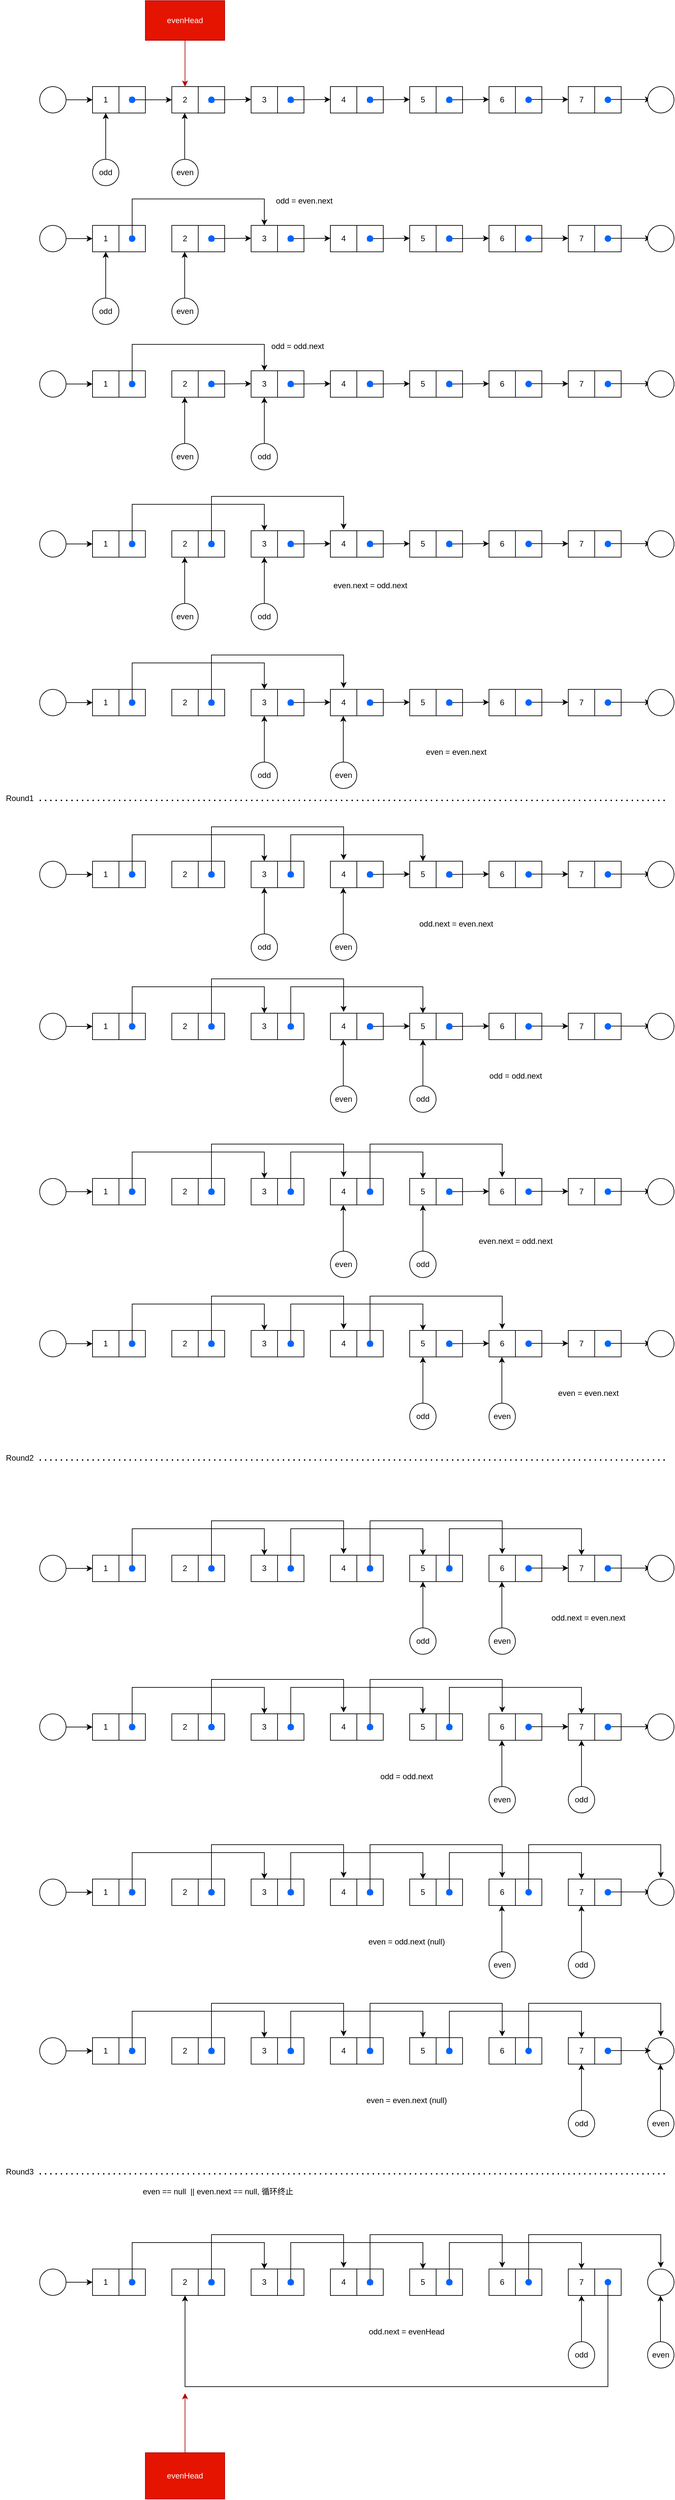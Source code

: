 <mxfile version="26.2.14">
  <diagram name="Page-1" id="7vQj7w9MBmFoo9NDACKk">
    <mxGraphModel dx="2063" dy="764" grid="1" gridSize="10" guides="1" tooltips="1" connect="1" arrows="1" fold="1" page="1" pageScale="1" pageWidth="850" pageHeight="1100" math="0" shadow="0">
      <root>
        <mxCell id="0" />
        <mxCell id="1" parent="0" />
        <mxCell id="kjpj3Ps_ceGCr04LRFaf-45" value="" style="edgeStyle=orthogonalEdgeStyle;rounded=0;orthogonalLoop=1;jettySize=auto;html=1;" edge="1" parent="1" source="kjpj3Ps_ceGCr04LRFaf-1" target="kjpj3Ps_ceGCr04LRFaf-26">
          <mxGeometry relative="1" as="geometry" />
        </mxCell>
        <mxCell id="kjpj3Ps_ceGCr04LRFaf-1" value="" style="ellipse;whiteSpace=wrap;html=1;aspect=fixed;" vertex="1" parent="1">
          <mxGeometry x="40" y="160" width="40" height="40" as="geometry" />
        </mxCell>
        <mxCell id="kjpj3Ps_ceGCr04LRFaf-3" value="" style="endArrow=classic;html=1;rounded=0;" edge="1" parent="1">
          <mxGeometry width="50" height="50" relative="1" as="geometry">
            <mxPoint x="80" y="180" as="sourcePoint" />
            <mxPoint x="120" y="180" as="targetPoint" />
          </mxGeometry>
        </mxCell>
        <mxCell id="kjpj3Ps_ceGCr04LRFaf-4" value="1" style="rounded=0;whiteSpace=wrap;html=1;" vertex="1" parent="1">
          <mxGeometry x="120" y="160" width="40" height="40" as="geometry" />
        </mxCell>
        <mxCell id="kjpj3Ps_ceGCr04LRFaf-5" value="" style="rounded=0;whiteSpace=wrap;html=1;" vertex="1" parent="1">
          <mxGeometry x="160" y="160" width="40" height="40" as="geometry" />
        </mxCell>
        <mxCell id="kjpj3Ps_ceGCr04LRFaf-6" value="" style="endArrow=classic;html=1;rounded=0;" edge="1" parent="1" source="kjpj3Ps_ceGCr04LRFaf-26">
          <mxGeometry width="50" height="50" relative="1" as="geometry">
            <mxPoint x="180" y="180" as="sourcePoint" />
            <mxPoint x="240" y="180" as="targetPoint" />
          </mxGeometry>
        </mxCell>
        <mxCell id="kjpj3Ps_ceGCr04LRFaf-7" value="2" style="rounded=0;whiteSpace=wrap;html=1;" vertex="1" parent="1">
          <mxGeometry x="240" y="160" width="40" height="40" as="geometry" />
        </mxCell>
        <mxCell id="kjpj3Ps_ceGCr04LRFaf-8" value="" style="rounded=0;whiteSpace=wrap;html=1;" vertex="1" parent="1">
          <mxGeometry x="280" y="160" width="40" height="40" as="geometry" />
        </mxCell>
        <mxCell id="kjpj3Ps_ceGCr04LRFaf-9" value="" style="endArrow=classic;html=1;rounded=0;" edge="1" parent="1" source="kjpj3Ps_ceGCr04LRFaf-29">
          <mxGeometry width="50" height="50" relative="1" as="geometry">
            <mxPoint x="300" y="179.5" as="sourcePoint" />
            <mxPoint x="360" y="179.5" as="targetPoint" />
          </mxGeometry>
        </mxCell>
        <mxCell id="kjpj3Ps_ceGCr04LRFaf-10" value="3" style="rounded=0;whiteSpace=wrap;html=1;" vertex="1" parent="1">
          <mxGeometry x="360" y="160" width="40" height="40" as="geometry" />
        </mxCell>
        <mxCell id="kjpj3Ps_ceGCr04LRFaf-11" value="" style="rounded=0;whiteSpace=wrap;html=1;" vertex="1" parent="1">
          <mxGeometry x="400" y="160" width="40" height="40" as="geometry" />
        </mxCell>
        <mxCell id="kjpj3Ps_ceGCr04LRFaf-14" value="4" style="rounded=0;whiteSpace=wrap;html=1;" vertex="1" parent="1">
          <mxGeometry x="480" y="160" width="40" height="40" as="geometry" />
        </mxCell>
        <mxCell id="kjpj3Ps_ceGCr04LRFaf-15" value="" style="rounded=0;whiteSpace=wrap;html=1;" vertex="1" parent="1">
          <mxGeometry x="520" y="160" width="40" height="40" as="geometry" />
        </mxCell>
        <mxCell id="kjpj3Ps_ceGCr04LRFaf-16" value="5" style="rounded=0;whiteSpace=wrap;html=1;" vertex="1" parent="1">
          <mxGeometry x="600" y="160" width="40" height="40" as="geometry" />
        </mxCell>
        <mxCell id="kjpj3Ps_ceGCr04LRFaf-17" value="" style="rounded=0;whiteSpace=wrap;html=1;" vertex="1" parent="1">
          <mxGeometry x="640" y="160" width="40" height="40" as="geometry" />
        </mxCell>
        <mxCell id="kjpj3Ps_ceGCr04LRFaf-18" value="6" style="rounded=0;whiteSpace=wrap;html=1;" vertex="1" parent="1">
          <mxGeometry x="720" y="160" width="40" height="40" as="geometry" />
        </mxCell>
        <mxCell id="kjpj3Ps_ceGCr04LRFaf-19" value="" style="rounded=0;whiteSpace=wrap;html=1;" vertex="1" parent="1">
          <mxGeometry x="760" y="160" width="40" height="40" as="geometry" />
        </mxCell>
        <mxCell id="kjpj3Ps_ceGCr04LRFaf-20" value="7" style="rounded=0;whiteSpace=wrap;html=1;" vertex="1" parent="1">
          <mxGeometry x="840" y="160" width="40" height="40" as="geometry" />
        </mxCell>
        <mxCell id="kjpj3Ps_ceGCr04LRFaf-21" value="" style="rounded=0;whiteSpace=wrap;html=1;" vertex="1" parent="1">
          <mxGeometry x="880" y="160" width="40" height="40" as="geometry" />
        </mxCell>
        <mxCell id="kjpj3Ps_ceGCr04LRFaf-22" value="" style="endArrow=classic;html=1;rounded=0;" edge="1" parent="1" source="kjpj3Ps_ceGCr04LRFaf-31">
          <mxGeometry width="50" height="50" relative="1" as="geometry">
            <mxPoint x="420" y="179.5" as="sourcePoint" />
            <mxPoint x="480" y="179.5" as="targetPoint" />
          </mxGeometry>
        </mxCell>
        <mxCell id="kjpj3Ps_ceGCr04LRFaf-23" value="" style="endArrow=classic;html=1;rounded=0;" edge="1" parent="1" source="kjpj3Ps_ceGCr04LRFaf-33">
          <mxGeometry width="50" height="50" relative="1" as="geometry">
            <mxPoint x="540" y="179.5" as="sourcePoint" />
            <mxPoint x="600" y="179.5" as="targetPoint" />
          </mxGeometry>
        </mxCell>
        <mxCell id="kjpj3Ps_ceGCr04LRFaf-24" value="" style="endArrow=classic;html=1;rounded=0;" edge="1" parent="1" source="kjpj3Ps_ceGCr04LRFaf-35">
          <mxGeometry width="50" height="50" relative="1" as="geometry">
            <mxPoint x="660" y="179.5" as="sourcePoint" />
            <mxPoint x="720" y="179.5" as="targetPoint" />
          </mxGeometry>
        </mxCell>
        <mxCell id="kjpj3Ps_ceGCr04LRFaf-25" value="" style="endArrow=classic;html=1;rounded=0;" edge="1" parent="1">
          <mxGeometry width="50" height="50" relative="1" as="geometry">
            <mxPoint x="780" y="179.5" as="sourcePoint" />
            <mxPoint x="840" y="179.5" as="targetPoint" />
          </mxGeometry>
        </mxCell>
        <mxCell id="kjpj3Ps_ceGCr04LRFaf-27" value="" style="endArrow=classic;html=1;rounded=0;" edge="1" parent="1" target="kjpj3Ps_ceGCr04LRFaf-26">
          <mxGeometry width="50" height="50" relative="1" as="geometry">
            <mxPoint x="180" y="180" as="sourcePoint" />
            <mxPoint x="240" y="180" as="targetPoint" />
          </mxGeometry>
        </mxCell>
        <mxCell id="kjpj3Ps_ceGCr04LRFaf-26" value="" style="shape=ellipse;fillColor=#0065FF;strokeColor=none;html=1;sketch=0;" vertex="1" parent="1">
          <mxGeometry x="175" y="175" width="10" height="10" as="geometry" />
        </mxCell>
        <mxCell id="kjpj3Ps_ceGCr04LRFaf-30" value="" style="endArrow=classic;html=1;rounded=0;" edge="1" parent="1" target="kjpj3Ps_ceGCr04LRFaf-29">
          <mxGeometry width="50" height="50" relative="1" as="geometry">
            <mxPoint x="300" y="179.5" as="sourcePoint" />
            <mxPoint x="360" y="179.5" as="targetPoint" />
          </mxGeometry>
        </mxCell>
        <mxCell id="kjpj3Ps_ceGCr04LRFaf-29" value="" style="shape=ellipse;fillColor=#0065FF;strokeColor=none;html=1;sketch=0;" vertex="1" parent="1">
          <mxGeometry x="295" y="175" width="10" height="10" as="geometry" />
        </mxCell>
        <mxCell id="kjpj3Ps_ceGCr04LRFaf-32" value="" style="endArrow=classic;html=1;rounded=0;" edge="1" parent="1" target="kjpj3Ps_ceGCr04LRFaf-31">
          <mxGeometry width="50" height="50" relative="1" as="geometry">
            <mxPoint x="420" y="179.5" as="sourcePoint" />
            <mxPoint x="480" y="179.5" as="targetPoint" />
          </mxGeometry>
        </mxCell>
        <mxCell id="kjpj3Ps_ceGCr04LRFaf-31" value="" style="shape=ellipse;fillColor=#0065FF;strokeColor=none;html=1;sketch=0;" vertex="1" parent="1">
          <mxGeometry x="415" y="175" width="10" height="10" as="geometry" />
        </mxCell>
        <mxCell id="kjpj3Ps_ceGCr04LRFaf-34" value="" style="endArrow=classic;html=1;rounded=0;" edge="1" parent="1" target="kjpj3Ps_ceGCr04LRFaf-33">
          <mxGeometry width="50" height="50" relative="1" as="geometry">
            <mxPoint x="540" y="179.5" as="sourcePoint" />
            <mxPoint x="600" y="179.5" as="targetPoint" />
          </mxGeometry>
        </mxCell>
        <mxCell id="kjpj3Ps_ceGCr04LRFaf-33" value="" style="shape=ellipse;fillColor=#0065FF;strokeColor=none;html=1;sketch=0;" vertex="1" parent="1">
          <mxGeometry x="535" y="175" width="10" height="10" as="geometry" />
        </mxCell>
        <mxCell id="kjpj3Ps_ceGCr04LRFaf-36" value="" style="endArrow=classic;html=1;rounded=0;" edge="1" parent="1" target="kjpj3Ps_ceGCr04LRFaf-35">
          <mxGeometry width="50" height="50" relative="1" as="geometry">
            <mxPoint x="660" y="179.5" as="sourcePoint" />
            <mxPoint x="720" y="179.5" as="targetPoint" />
          </mxGeometry>
        </mxCell>
        <mxCell id="kjpj3Ps_ceGCr04LRFaf-35" value="" style="shape=ellipse;fillColor=#0065FF;strokeColor=none;html=1;sketch=0;" vertex="1" parent="1">
          <mxGeometry x="655" y="175" width="10" height="10" as="geometry" />
        </mxCell>
        <mxCell id="kjpj3Ps_ceGCr04LRFaf-37" value="" style="shape=ellipse;fillColor=#0065FF;strokeColor=none;html=1;sketch=0;" vertex="1" parent="1">
          <mxGeometry x="775" y="175" width="10" height="10" as="geometry" />
        </mxCell>
        <mxCell id="kjpj3Ps_ceGCr04LRFaf-38" value="" style="shape=ellipse;fillColor=#0065FF;strokeColor=none;html=1;sketch=0;" vertex="1" parent="1">
          <mxGeometry x="895" y="175" width="10" height="10" as="geometry" />
        </mxCell>
        <mxCell id="kjpj3Ps_ceGCr04LRFaf-39" value="" style="endArrow=classic;html=1;rounded=0;" edge="1" parent="1">
          <mxGeometry width="50" height="50" relative="1" as="geometry">
            <mxPoint x="905" y="179.5" as="sourcePoint" />
            <mxPoint x="965" y="179.5" as="targetPoint" />
          </mxGeometry>
        </mxCell>
        <mxCell id="kjpj3Ps_ceGCr04LRFaf-40" value="" style="ellipse;whiteSpace=wrap;html=1;aspect=fixed;" vertex="1" parent="1">
          <mxGeometry x="960" y="160" width="40" height="40" as="geometry" />
        </mxCell>
        <mxCell id="kjpj3Ps_ceGCr04LRFaf-43" value="odd" style="ellipse;whiteSpace=wrap;html=1;aspect=fixed;" vertex="1" parent="1">
          <mxGeometry x="120" y="270" width="40" height="40" as="geometry" />
        </mxCell>
        <mxCell id="kjpj3Ps_ceGCr04LRFaf-44" value="even" style="ellipse;whiteSpace=wrap;html=1;aspect=fixed;" vertex="1" parent="1">
          <mxGeometry x="240" y="270" width="40" height="40" as="geometry" />
        </mxCell>
        <mxCell id="kjpj3Ps_ceGCr04LRFaf-46" value="" style="endArrow=classic;html=1;rounded=0;entryX=0.5;entryY=1;entryDx=0;entryDy=0;" edge="1" parent="1" source="kjpj3Ps_ceGCr04LRFaf-43" target="kjpj3Ps_ceGCr04LRFaf-4">
          <mxGeometry width="50" height="50" relative="1" as="geometry">
            <mxPoint x="90" y="190" as="sourcePoint" />
            <mxPoint x="130" y="190" as="targetPoint" />
          </mxGeometry>
        </mxCell>
        <mxCell id="kjpj3Ps_ceGCr04LRFaf-47" value="" style="endArrow=classic;html=1;rounded=0;entryX=0.5;entryY=1;entryDx=0;entryDy=0;" edge="1" parent="1">
          <mxGeometry width="50" height="50" relative="1" as="geometry">
            <mxPoint x="259.5" y="270" as="sourcePoint" />
            <mxPoint x="259.5" y="200" as="targetPoint" />
          </mxGeometry>
        </mxCell>
        <mxCell id="kjpj3Ps_ceGCr04LRFaf-89" value="" style="edgeStyle=orthogonalEdgeStyle;rounded=0;orthogonalLoop=1;jettySize=auto;html=1;" edge="1" parent="1" source="kjpj3Ps_ceGCr04LRFaf-90" target="kjpj3Ps_ceGCr04LRFaf-113">
          <mxGeometry relative="1" as="geometry" />
        </mxCell>
        <mxCell id="kjpj3Ps_ceGCr04LRFaf-90" value="" style="ellipse;whiteSpace=wrap;html=1;aspect=fixed;" vertex="1" parent="1">
          <mxGeometry x="40" y="370" width="40" height="40" as="geometry" />
        </mxCell>
        <mxCell id="kjpj3Ps_ceGCr04LRFaf-91" value="" style="endArrow=classic;html=1;rounded=0;" edge="1" parent="1">
          <mxGeometry width="50" height="50" relative="1" as="geometry">
            <mxPoint x="80" y="390" as="sourcePoint" />
            <mxPoint x="120" y="390" as="targetPoint" />
          </mxGeometry>
        </mxCell>
        <mxCell id="kjpj3Ps_ceGCr04LRFaf-92" value="1" style="rounded=0;whiteSpace=wrap;html=1;" vertex="1" parent="1">
          <mxGeometry x="120" y="370" width="40" height="40" as="geometry" />
        </mxCell>
        <mxCell id="kjpj3Ps_ceGCr04LRFaf-93" value="" style="rounded=0;whiteSpace=wrap;html=1;" vertex="1" parent="1">
          <mxGeometry x="160" y="370" width="40" height="40" as="geometry" />
        </mxCell>
        <mxCell id="kjpj3Ps_ceGCr04LRFaf-94" value="" style="endArrow=classic;html=1;rounded=0;entryX=0.5;entryY=0;entryDx=0;entryDy=0;" edge="1" parent="1" source="kjpj3Ps_ceGCr04LRFaf-113" target="kjpj3Ps_ceGCr04LRFaf-98">
          <mxGeometry width="50" height="50" relative="1" as="geometry">
            <mxPoint x="180" y="390" as="sourcePoint" />
            <mxPoint x="400" y="330" as="targetPoint" />
            <Array as="points">
              <mxPoint x="180" y="330" />
              <mxPoint x="380" y="330" />
            </Array>
          </mxGeometry>
        </mxCell>
        <mxCell id="kjpj3Ps_ceGCr04LRFaf-95" value="2" style="rounded=0;whiteSpace=wrap;html=1;" vertex="1" parent="1">
          <mxGeometry x="240" y="370" width="40" height="40" as="geometry" />
        </mxCell>
        <mxCell id="kjpj3Ps_ceGCr04LRFaf-96" value="" style="rounded=0;whiteSpace=wrap;html=1;" vertex="1" parent="1">
          <mxGeometry x="280" y="370" width="40" height="40" as="geometry" />
        </mxCell>
        <mxCell id="kjpj3Ps_ceGCr04LRFaf-97" value="" style="endArrow=classic;html=1;rounded=0;" edge="1" parent="1" source="kjpj3Ps_ceGCr04LRFaf-115">
          <mxGeometry width="50" height="50" relative="1" as="geometry">
            <mxPoint x="300" y="389.5" as="sourcePoint" />
            <mxPoint x="360" y="389.5" as="targetPoint" />
          </mxGeometry>
        </mxCell>
        <mxCell id="kjpj3Ps_ceGCr04LRFaf-98" value="3" style="rounded=0;whiteSpace=wrap;html=1;" vertex="1" parent="1">
          <mxGeometry x="360" y="370" width="40" height="40" as="geometry" />
        </mxCell>
        <mxCell id="kjpj3Ps_ceGCr04LRFaf-99" value="" style="rounded=0;whiteSpace=wrap;html=1;" vertex="1" parent="1">
          <mxGeometry x="400" y="370" width="40" height="40" as="geometry" />
        </mxCell>
        <mxCell id="kjpj3Ps_ceGCr04LRFaf-100" value="4" style="rounded=0;whiteSpace=wrap;html=1;" vertex="1" parent="1">
          <mxGeometry x="480" y="370" width="40" height="40" as="geometry" />
        </mxCell>
        <mxCell id="kjpj3Ps_ceGCr04LRFaf-101" value="" style="rounded=0;whiteSpace=wrap;html=1;" vertex="1" parent="1">
          <mxGeometry x="520" y="370" width="40" height="40" as="geometry" />
        </mxCell>
        <mxCell id="kjpj3Ps_ceGCr04LRFaf-102" value="5" style="rounded=0;whiteSpace=wrap;html=1;" vertex="1" parent="1">
          <mxGeometry x="600" y="370" width="40" height="40" as="geometry" />
        </mxCell>
        <mxCell id="kjpj3Ps_ceGCr04LRFaf-103" value="" style="rounded=0;whiteSpace=wrap;html=1;" vertex="1" parent="1">
          <mxGeometry x="640" y="370" width="40" height="40" as="geometry" />
        </mxCell>
        <mxCell id="kjpj3Ps_ceGCr04LRFaf-104" value="6" style="rounded=0;whiteSpace=wrap;html=1;" vertex="1" parent="1">
          <mxGeometry x="720" y="370" width="40" height="40" as="geometry" />
        </mxCell>
        <mxCell id="kjpj3Ps_ceGCr04LRFaf-105" value="" style="rounded=0;whiteSpace=wrap;html=1;" vertex="1" parent="1">
          <mxGeometry x="760" y="370" width="40" height="40" as="geometry" />
        </mxCell>
        <mxCell id="kjpj3Ps_ceGCr04LRFaf-106" value="7" style="rounded=0;whiteSpace=wrap;html=1;" vertex="1" parent="1">
          <mxGeometry x="840" y="370" width="40" height="40" as="geometry" />
        </mxCell>
        <mxCell id="kjpj3Ps_ceGCr04LRFaf-107" value="" style="rounded=0;whiteSpace=wrap;html=1;" vertex="1" parent="1">
          <mxGeometry x="880" y="370" width="40" height="40" as="geometry" />
        </mxCell>
        <mxCell id="kjpj3Ps_ceGCr04LRFaf-108" value="" style="endArrow=classic;html=1;rounded=0;" edge="1" parent="1" source="kjpj3Ps_ceGCr04LRFaf-117">
          <mxGeometry width="50" height="50" relative="1" as="geometry">
            <mxPoint x="420" y="389.5" as="sourcePoint" />
            <mxPoint x="480" y="389.5" as="targetPoint" />
          </mxGeometry>
        </mxCell>
        <mxCell id="kjpj3Ps_ceGCr04LRFaf-109" value="" style="endArrow=classic;html=1;rounded=0;" edge="1" parent="1" source="kjpj3Ps_ceGCr04LRFaf-119">
          <mxGeometry width="50" height="50" relative="1" as="geometry">
            <mxPoint x="540" y="389.5" as="sourcePoint" />
            <mxPoint x="600" y="389.5" as="targetPoint" />
          </mxGeometry>
        </mxCell>
        <mxCell id="kjpj3Ps_ceGCr04LRFaf-110" value="" style="endArrow=classic;html=1;rounded=0;" edge="1" parent="1" source="kjpj3Ps_ceGCr04LRFaf-121">
          <mxGeometry width="50" height="50" relative="1" as="geometry">
            <mxPoint x="660" y="389.5" as="sourcePoint" />
            <mxPoint x="720" y="389.5" as="targetPoint" />
          </mxGeometry>
        </mxCell>
        <mxCell id="kjpj3Ps_ceGCr04LRFaf-111" value="" style="endArrow=classic;html=1;rounded=0;" edge="1" parent="1">
          <mxGeometry width="50" height="50" relative="1" as="geometry">
            <mxPoint x="780" y="389.5" as="sourcePoint" />
            <mxPoint x="840" y="389.5" as="targetPoint" />
          </mxGeometry>
        </mxCell>
        <mxCell id="kjpj3Ps_ceGCr04LRFaf-112" value="" style="endArrow=classic;html=1;rounded=0;" edge="1" parent="1" target="kjpj3Ps_ceGCr04LRFaf-113">
          <mxGeometry width="50" height="50" relative="1" as="geometry">
            <mxPoint x="180" y="390" as="sourcePoint" />
            <mxPoint x="240" y="390" as="targetPoint" />
          </mxGeometry>
        </mxCell>
        <mxCell id="kjpj3Ps_ceGCr04LRFaf-113" value="" style="shape=ellipse;fillColor=#0065FF;strokeColor=none;html=1;sketch=0;" vertex="1" parent="1">
          <mxGeometry x="175" y="385" width="10" height="10" as="geometry" />
        </mxCell>
        <mxCell id="kjpj3Ps_ceGCr04LRFaf-114" value="" style="endArrow=classic;html=1;rounded=0;" edge="1" parent="1" target="kjpj3Ps_ceGCr04LRFaf-115">
          <mxGeometry width="50" height="50" relative="1" as="geometry">
            <mxPoint x="300" y="389.5" as="sourcePoint" />
            <mxPoint x="360" y="389.5" as="targetPoint" />
          </mxGeometry>
        </mxCell>
        <mxCell id="kjpj3Ps_ceGCr04LRFaf-115" value="" style="shape=ellipse;fillColor=#0065FF;strokeColor=none;html=1;sketch=0;" vertex="1" parent="1">
          <mxGeometry x="295" y="385" width="10" height="10" as="geometry" />
        </mxCell>
        <mxCell id="kjpj3Ps_ceGCr04LRFaf-116" value="" style="endArrow=classic;html=1;rounded=0;" edge="1" parent="1" target="kjpj3Ps_ceGCr04LRFaf-117">
          <mxGeometry width="50" height="50" relative="1" as="geometry">
            <mxPoint x="420" y="389.5" as="sourcePoint" />
            <mxPoint x="480" y="389.5" as="targetPoint" />
          </mxGeometry>
        </mxCell>
        <mxCell id="kjpj3Ps_ceGCr04LRFaf-117" value="" style="shape=ellipse;fillColor=#0065FF;strokeColor=none;html=1;sketch=0;" vertex="1" parent="1">
          <mxGeometry x="415" y="385" width="10" height="10" as="geometry" />
        </mxCell>
        <mxCell id="kjpj3Ps_ceGCr04LRFaf-118" value="" style="endArrow=classic;html=1;rounded=0;" edge="1" parent="1" target="kjpj3Ps_ceGCr04LRFaf-119">
          <mxGeometry width="50" height="50" relative="1" as="geometry">
            <mxPoint x="540" y="389.5" as="sourcePoint" />
            <mxPoint x="600" y="389.5" as="targetPoint" />
          </mxGeometry>
        </mxCell>
        <mxCell id="kjpj3Ps_ceGCr04LRFaf-119" value="" style="shape=ellipse;fillColor=#0065FF;strokeColor=none;html=1;sketch=0;" vertex="1" parent="1">
          <mxGeometry x="535" y="385" width="10" height="10" as="geometry" />
        </mxCell>
        <mxCell id="kjpj3Ps_ceGCr04LRFaf-120" value="" style="endArrow=classic;html=1;rounded=0;" edge="1" parent="1" target="kjpj3Ps_ceGCr04LRFaf-121">
          <mxGeometry width="50" height="50" relative="1" as="geometry">
            <mxPoint x="660" y="389.5" as="sourcePoint" />
            <mxPoint x="720" y="389.5" as="targetPoint" />
          </mxGeometry>
        </mxCell>
        <mxCell id="kjpj3Ps_ceGCr04LRFaf-121" value="" style="shape=ellipse;fillColor=#0065FF;strokeColor=none;html=1;sketch=0;" vertex="1" parent="1">
          <mxGeometry x="655" y="385" width="10" height="10" as="geometry" />
        </mxCell>
        <mxCell id="kjpj3Ps_ceGCr04LRFaf-122" value="" style="shape=ellipse;fillColor=#0065FF;strokeColor=none;html=1;sketch=0;" vertex="1" parent="1">
          <mxGeometry x="775" y="385" width="10" height="10" as="geometry" />
        </mxCell>
        <mxCell id="kjpj3Ps_ceGCr04LRFaf-123" value="" style="shape=ellipse;fillColor=#0065FF;strokeColor=none;html=1;sketch=0;" vertex="1" parent="1">
          <mxGeometry x="895" y="385" width="10" height="10" as="geometry" />
        </mxCell>
        <mxCell id="kjpj3Ps_ceGCr04LRFaf-124" value="" style="endArrow=classic;html=1;rounded=0;" edge="1" parent="1">
          <mxGeometry width="50" height="50" relative="1" as="geometry">
            <mxPoint x="905" y="389.5" as="sourcePoint" />
            <mxPoint x="965" y="389.5" as="targetPoint" />
          </mxGeometry>
        </mxCell>
        <mxCell id="kjpj3Ps_ceGCr04LRFaf-125" value="" style="ellipse;whiteSpace=wrap;html=1;aspect=fixed;" vertex="1" parent="1">
          <mxGeometry x="960" y="370" width="40" height="40" as="geometry" />
        </mxCell>
        <mxCell id="kjpj3Ps_ceGCr04LRFaf-126" value="odd" style="ellipse;whiteSpace=wrap;html=1;aspect=fixed;" vertex="1" parent="1">
          <mxGeometry x="120" y="480" width="40" height="40" as="geometry" />
        </mxCell>
        <mxCell id="kjpj3Ps_ceGCr04LRFaf-127" value="even" style="ellipse;whiteSpace=wrap;html=1;aspect=fixed;" vertex="1" parent="1">
          <mxGeometry x="240" y="480" width="40" height="40" as="geometry" />
        </mxCell>
        <mxCell id="kjpj3Ps_ceGCr04LRFaf-128" value="" style="endArrow=classic;html=1;rounded=0;entryX=0.5;entryY=1;entryDx=0;entryDy=0;" edge="1" parent="1" source="kjpj3Ps_ceGCr04LRFaf-126" target="kjpj3Ps_ceGCr04LRFaf-92">
          <mxGeometry width="50" height="50" relative="1" as="geometry">
            <mxPoint x="90" y="400" as="sourcePoint" />
            <mxPoint x="130" y="400" as="targetPoint" />
          </mxGeometry>
        </mxCell>
        <mxCell id="kjpj3Ps_ceGCr04LRFaf-129" value="" style="endArrow=classic;html=1;rounded=0;entryX=0.5;entryY=1;entryDx=0;entryDy=0;" edge="1" parent="1">
          <mxGeometry width="50" height="50" relative="1" as="geometry">
            <mxPoint x="259.5" y="480" as="sourcePoint" />
            <mxPoint x="259.5" y="410" as="targetPoint" />
          </mxGeometry>
        </mxCell>
        <mxCell id="kjpj3Ps_ceGCr04LRFaf-130" value="" style="edgeStyle=orthogonalEdgeStyle;rounded=0;orthogonalLoop=1;jettySize=auto;html=1;" edge="1" parent="1" source="kjpj3Ps_ceGCr04LRFaf-131" target="kjpj3Ps_ceGCr04LRFaf-154">
          <mxGeometry relative="1" as="geometry" />
        </mxCell>
        <mxCell id="kjpj3Ps_ceGCr04LRFaf-131" value="" style="ellipse;whiteSpace=wrap;html=1;aspect=fixed;" vertex="1" parent="1">
          <mxGeometry x="40" y="590" width="40" height="40" as="geometry" />
        </mxCell>
        <mxCell id="kjpj3Ps_ceGCr04LRFaf-132" value="" style="endArrow=classic;html=1;rounded=0;" edge="1" parent="1">
          <mxGeometry width="50" height="50" relative="1" as="geometry">
            <mxPoint x="80" y="610" as="sourcePoint" />
            <mxPoint x="120" y="610" as="targetPoint" />
          </mxGeometry>
        </mxCell>
        <mxCell id="kjpj3Ps_ceGCr04LRFaf-133" value="1" style="rounded=0;whiteSpace=wrap;html=1;" vertex="1" parent="1">
          <mxGeometry x="120" y="590" width="40" height="40" as="geometry" />
        </mxCell>
        <mxCell id="kjpj3Ps_ceGCr04LRFaf-134" value="" style="rounded=0;whiteSpace=wrap;html=1;" vertex="1" parent="1">
          <mxGeometry x="160" y="590" width="40" height="40" as="geometry" />
        </mxCell>
        <mxCell id="kjpj3Ps_ceGCr04LRFaf-135" value="" style="endArrow=classic;html=1;rounded=0;entryX=0.5;entryY=0;entryDx=0;entryDy=0;" edge="1" parent="1" source="kjpj3Ps_ceGCr04LRFaf-154" target="kjpj3Ps_ceGCr04LRFaf-139">
          <mxGeometry width="50" height="50" relative="1" as="geometry">
            <mxPoint x="180" y="610" as="sourcePoint" />
            <mxPoint x="400" y="550" as="targetPoint" />
            <Array as="points">
              <mxPoint x="180" y="550" />
              <mxPoint x="380" y="550" />
            </Array>
          </mxGeometry>
        </mxCell>
        <mxCell id="kjpj3Ps_ceGCr04LRFaf-136" value="2" style="rounded=0;whiteSpace=wrap;html=1;" vertex="1" parent="1">
          <mxGeometry x="240" y="590" width="40" height="40" as="geometry" />
        </mxCell>
        <mxCell id="kjpj3Ps_ceGCr04LRFaf-137" value="" style="rounded=0;whiteSpace=wrap;html=1;" vertex="1" parent="1">
          <mxGeometry x="280" y="590" width="40" height="40" as="geometry" />
        </mxCell>
        <mxCell id="kjpj3Ps_ceGCr04LRFaf-138" value="" style="endArrow=classic;html=1;rounded=0;" edge="1" parent="1" source="kjpj3Ps_ceGCr04LRFaf-156">
          <mxGeometry width="50" height="50" relative="1" as="geometry">
            <mxPoint x="300" y="609.5" as="sourcePoint" />
            <mxPoint x="360" y="609.5" as="targetPoint" />
          </mxGeometry>
        </mxCell>
        <mxCell id="kjpj3Ps_ceGCr04LRFaf-139" value="3" style="rounded=0;whiteSpace=wrap;html=1;" vertex="1" parent="1">
          <mxGeometry x="360" y="590" width="40" height="40" as="geometry" />
        </mxCell>
        <mxCell id="kjpj3Ps_ceGCr04LRFaf-140" value="" style="rounded=0;whiteSpace=wrap;html=1;" vertex="1" parent="1">
          <mxGeometry x="400" y="590" width="40" height="40" as="geometry" />
        </mxCell>
        <mxCell id="kjpj3Ps_ceGCr04LRFaf-141" value="4" style="rounded=0;whiteSpace=wrap;html=1;" vertex="1" parent="1">
          <mxGeometry x="480" y="590" width="40" height="40" as="geometry" />
        </mxCell>
        <mxCell id="kjpj3Ps_ceGCr04LRFaf-142" value="" style="rounded=0;whiteSpace=wrap;html=1;" vertex="1" parent="1">
          <mxGeometry x="520" y="590" width="40" height="40" as="geometry" />
        </mxCell>
        <mxCell id="kjpj3Ps_ceGCr04LRFaf-143" value="5" style="rounded=0;whiteSpace=wrap;html=1;" vertex="1" parent="1">
          <mxGeometry x="600" y="590" width="40" height="40" as="geometry" />
        </mxCell>
        <mxCell id="kjpj3Ps_ceGCr04LRFaf-144" value="" style="rounded=0;whiteSpace=wrap;html=1;" vertex="1" parent="1">
          <mxGeometry x="640" y="590" width="40" height="40" as="geometry" />
        </mxCell>
        <mxCell id="kjpj3Ps_ceGCr04LRFaf-145" value="6" style="rounded=0;whiteSpace=wrap;html=1;" vertex="1" parent="1">
          <mxGeometry x="720" y="590" width="40" height="40" as="geometry" />
        </mxCell>
        <mxCell id="kjpj3Ps_ceGCr04LRFaf-146" value="" style="rounded=0;whiteSpace=wrap;html=1;" vertex="1" parent="1">
          <mxGeometry x="760" y="590" width="40" height="40" as="geometry" />
        </mxCell>
        <mxCell id="kjpj3Ps_ceGCr04LRFaf-147" value="7" style="rounded=0;whiteSpace=wrap;html=1;" vertex="1" parent="1">
          <mxGeometry x="840" y="590" width="40" height="40" as="geometry" />
        </mxCell>
        <mxCell id="kjpj3Ps_ceGCr04LRFaf-148" value="" style="rounded=0;whiteSpace=wrap;html=1;" vertex="1" parent="1">
          <mxGeometry x="880" y="590" width="40" height="40" as="geometry" />
        </mxCell>
        <mxCell id="kjpj3Ps_ceGCr04LRFaf-149" value="" style="endArrow=classic;html=1;rounded=0;" edge="1" parent="1" source="kjpj3Ps_ceGCr04LRFaf-158">
          <mxGeometry width="50" height="50" relative="1" as="geometry">
            <mxPoint x="420" y="609.5" as="sourcePoint" />
            <mxPoint x="480" y="609.5" as="targetPoint" />
          </mxGeometry>
        </mxCell>
        <mxCell id="kjpj3Ps_ceGCr04LRFaf-150" value="" style="endArrow=classic;html=1;rounded=0;" edge="1" parent="1" source="kjpj3Ps_ceGCr04LRFaf-160">
          <mxGeometry width="50" height="50" relative="1" as="geometry">
            <mxPoint x="540" y="609.5" as="sourcePoint" />
            <mxPoint x="600" y="609.5" as="targetPoint" />
          </mxGeometry>
        </mxCell>
        <mxCell id="kjpj3Ps_ceGCr04LRFaf-151" value="" style="endArrow=classic;html=1;rounded=0;" edge="1" parent="1" source="kjpj3Ps_ceGCr04LRFaf-162">
          <mxGeometry width="50" height="50" relative="1" as="geometry">
            <mxPoint x="660" y="609.5" as="sourcePoint" />
            <mxPoint x="720" y="609.5" as="targetPoint" />
          </mxGeometry>
        </mxCell>
        <mxCell id="kjpj3Ps_ceGCr04LRFaf-152" value="" style="endArrow=classic;html=1;rounded=0;" edge="1" parent="1">
          <mxGeometry width="50" height="50" relative="1" as="geometry">
            <mxPoint x="780" y="609.5" as="sourcePoint" />
            <mxPoint x="840" y="609.5" as="targetPoint" />
          </mxGeometry>
        </mxCell>
        <mxCell id="kjpj3Ps_ceGCr04LRFaf-153" value="" style="endArrow=classic;html=1;rounded=0;" edge="1" parent="1" target="kjpj3Ps_ceGCr04LRFaf-154">
          <mxGeometry width="50" height="50" relative="1" as="geometry">
            <mxPoint x="180" y="610" as="sourcePoint" />
            <mxPoint x="240" y="610" as="targetPoint" />
          </mxGeometry>
        </mxCell>
        <mxCell id="kjpj3Ps_ceGCr04LRFaf-154" value="" style="shape=ellipse;fillColor=#0065FF;strokeColor=none;html=1;sketch=0;" vertex="1" parent="1">
          <mxGeometry x="175" y="605" width="10" height="10" as="geometry" />
        </mxCell>
        <mxCell id="kjpj3Ps_ceGCr04LRFaf-155" value="" style="endArrow=classic;html=1;rounded=0;" edge="1" parent="1" target="kjpj3Ps_ceGCr04LRFaf-156">
          <mxGeometry width="50" height="50" relative="1" as="geometry">
            <mxPoint x="300" y="609.5" as="sourcePoint" />
            <mxPoint x="360" y="609.5" as="targetPoint" />
          </mxGeometry>
        </mxCell>
        <mxCell id="kjpj3Ps_ceGCr04LRFaf-156" value="" style="shape=ellipse;fillColor=#0065FF;strokeColor=none;html=1;sketch=0;" vertex="1" parent="1">
          <mxGeometry x="295" y="605" width="10" height="10" as="geometry" />
        </mxCell>
        <mxCell id="kjpj3Ps_ceGCr04LRFaf-157" value="" style="endArrow=classic;html=1;rounded=0;" edge="1" parent="1" target="kjpj3Ps_ceGCr04LRFaf-158">
          <mxGeometry width="50" height="50" relative="1" as="geometry">
            <mxPoint x="420" y="609.5" as="sourcePoint" />
            <mxPoint x="480" y="609.5" as="targetPoint" />
          </mxGeometry>
        </mxCell>
        <mxCell id="kjpj3Ps_ceGCr04LRFaf-158" value="" style="shape=ellipse;fillColor=#0065FF;strokeColor=none;html=1;sketch=0;" vertex="1" parent="1">
          <mxGeometry x="415" y="605" width="10" height="10" as="geometry" />
        </mxCell>
        <mxCell id="kjpj3Ps_ceGCr04LRFaf-159" value="" style="endArrow=classic;html=1;rounded=0;" edge="1" parent="1" target="kjpj3Ps_ceGCr04LRFaf-160">
          <mxGeometry width="50" height="50" relative="1" as="geometry">
            <mxPoint x="540" y="609.5" as="sourcePoint" />
            <mxPoint x="600" y="609.5" as="targetPoint" />
          </mxGeometry>
        </mxCell>
        <mxCell id="kjpj3Ps_ceGCr04LRFaf-160" value="" style="shape=ellipse;fillColor=#0065FF;strokeColor=none;html=1;sketch=0;" vertex="1" parent="1">
          <mxGeometry x="535" y="605" width="10" height="10" as="geometry" />
        </mxCell>
        <mxCell id="kjpj3Ps_ceGCr04LRFaf-161" value="" style="endArrow=classic;html=1;rounded=0;" edge="1" parent="1" target="kjpj3Ps_ceGCr04LRFaf-162">
          <mxGeometry width="50" height="50" relative="1" as="geometry">
            <mxPoint x="660" y="609.5" as="sourcePoint" />
            <mxPoint x="720" y="609.5" as="targetPoint" />
          </mxGeometry>
        </mxCell>
        <mxCell id="kjpj3Ps_ceGCr04LRFaf-162" value="" style="shape=ellipse;fillColor=#0065FF;strokeColor=none;html=1;sketch=0;" vertex="1" parent="1">
          <mxGeometry x="655" y="605" width="10" height="10" as="geometry" />
        </mxCell>
        <mxCell id="kjpj3Ps_ceGCr04LRFaf-163" value="" style="shape=ellipse;fillColor=#0065FF;strokeColor=none;html=1;sketch=0;" vertex="1" parent="1">
          <mxGeometry x="775" y="605" width="10" height="10" as="geometry" />
        </mxCell>
        <mxCell id="kjpj3Ps_ceGCr04LRFaf-164" value="" style="shape=ellipse;fillColor=#0065FF;strokeColor=none;html=1;sketch=0;" vertex="1" parent="1">
          <mxGeometry x="895" y="605" width="10" height="10" as="geometry" />
        </mxCell>
        <mxCell id="kjpj3Ps_ceGCr04LRFaf-165" value="" style="endArrow=classic;html=1;rounded=0;" edge="1" parent="1">
          <mxGeometry width="50" height="50" relative="1" as="geometry">
            <mxPoint x="905" y="609.5" as="sourcePoint" />
            <mxPoint x="965" y="609.5" as="targetPoint" />
          </mxGeometry>
        </mxCell>
        <mxCell id="kjpj3Ps_ceGCr04LRFaf-166" value="" style="ellipse;whiteSpace=wrap;html=1;aspect=fixed;" vertex="1" parent="1">
          <mxGeometry x="960" y="590" width="40" height="40" as="geometry" />
        </mxCell>
        <mxCell id="kjpj3Ps_ceGCr04LRFaf-167" value="odd" style="ellipse;whiteSpace=wrap;html=1;aspect=fixed;" vertex="1" parent="1">
          <mxGeometry x="360" y="700" width="40" height="40" as="geometry" />
        </mxCell>
        <mxCell id="kjpj3Ps_ceGCr04LRFaf-168" value="even" style="ellipse;whiteSpace=wrap;html=1;aspect=fixed;" vertex="1" parent="1">
          <mxGeometry x="240" y="700" width="40" height="40" as="geometry" />
        </mxCell>
        <mxCell id="kjpj3Ps_ceGCr04LRFaf-169" value="" style="endArrow=classic;html=1;rounded=0;entryX=0.5;entryY=1;entryDx=0;entryDy=0;" edge="1" parent="1" source="kjpj3Ps_ceGCr04LRFaf-167">
          <mxGeometry width="50" height="50" relative="1" as="geometry">
            <mxPoint x="330" y="620" as="sourcePoint" />
            <mxPoint x="380" y="630" as="targetPoint" />
          </mxGeometry>
        </mxCell>
        <mxCell id="kjpj3Ps_ceGCr04LRFaf-170" value="" style="endArrow=classic;html=1;rounded=0;entryX=0.5;entryY=1;entryDx=0;entryDy=0;" edge="1" parent="1">
          <mxGeometry width="50" height="50" relative="1" as="geometry">
            <mxPoint x="259.5" y="700" as="sourcePoint" />
            <mxPoint x="259.5" y="630" as="targetPoint" />
          </mxGeometry>
        </mxCell>
        <mxCell id="kjpj3Ps_ceGCr04LRFaf-171" value="odd = even.next" style="text;html=1;align=center;verticalAlign=middle;resizable=0;points=[];autosize=1;strokeColor=none;fillColor=none;" vertex="1" parent="1">
          <mxGeometry x="385" y="318" width="110" height="30" as="geometry" />
        </mxCell>
        <mxCell id="kjpj3Ps_ceGCr04LRFaf-172" value="odd = odd.next" style="text;html=1;align=center;verticalAlign=middle;resizable=0;points=[];autosize=1;strokeColor=none;fillColor=none;" vertex="1" parent="1">
          <mxGeometry x="380" y="538" width="100" height="30" as="geometry" />
        </mxCell>
        <mxCell id="kjpj3Ps_ceGCr04LRFaf-173" value="" style="edgeStyle=orthogonalEdgeStyle;rounded=0;orthogonalLoop=1;jettySize=auto;html=1;" edge="1" parent="1" source="kjpj3Ps_ceGCr04LRFaf-174" target="kjpj3Ps_ceGCr04LRFaf-197">
          <mxGeometry relative="1" as="geometry" />
        </mxCell>
        <mxCell id="kjpj3Ps_ceGCr04LRFaf-174" value="" style="ellipse;whiteSpace=wrap;html=1;aspect=fixed;" vertex="1" parent="1">
          <mxGeometry x="40" y="832" width="40" height="40" as="geometry" />
        </mxCell>
        <mxCell id="kjpj3Ps_ceGCr04LRFaf-175" value="" style="endArrow=classic;html=1;rounded=0;" edge="1" parent="1">
          <mxGeometry width="50" height="50" relative="1" as="geometry">
            <mxPoint x="80" y="852" as="sourcePoint" />
            <mxPoint x="120" y="852" as="targetPoint" />
          </mxGeometry>
        </mxCell>
        <mxCell id="kjpj3Ps_ceGCr04LRFaf-176" value="1" style="rounded=0;whiteSpace=wrap;html=1;" vertex="1" parent="1">
          <mxGeometry x="120" y="832" width="40" height="40" as="geometry" />
        </mxCell>
        <mxCell id="kjpj3Ps_ceGCr04LRFaf-177" value="" style="rounded=0;whiteSpace=wrap;html=1;" vertex="1" parent="1">
          <mxGeometry x="160" y="832" width="40" height="40" as="geometry" />
        </mxCell>
        <mxCell id="kjpj3Ps_ceGCr04LRFaf-178" value="" style="endArrow=classic;html=1;rounded=0;entryX=0.5;entryY=0;entryDx=0;entryDy=0;" edge="1" parent="1" source="kjpj3Ps_ceGCr04LRFaf-197" target="kjpj3Ps_ceGCr04LRFaf-182">
          <mxGeometry width="50" height="50" relative="1" as="geometry">
            <mxPoint x="180" y="852" as="sourcePoint" />
            <mxPoint x="400" y="792" as="targetPoint" />
            <Array as="points">
              <mxPoint x="180" y="792" />
              <mxPoint x="380" y="792" />
            </Array>
          </mxGeometry>
        </mxCell>
        <mxCell id="kjpj3Ps_ceGCr04LRFaf-179" value="2" style="rounded=0;whiteSpace=wrap;html=1;" vertex="1" parent="1">
          <mxGeometry x="240" y="832" width="40" height="40" as="geometry" />
        </mxCell>
        <mxCell id="kjpj3Ps_ceGCr04LRFaf-180" value="" style="rounded=0;whiteSpace=wrap;html=1;" vertex="1" parent="1">
          <mxGeometry x="280" y="832" width="40" height="40" as="geometry" />
        </mxCell>
        <mxCell id="kjpj3Ps_ceGCr04LRFaf-181" value="" style="endArrow=classic;html=1;rounded=0;" edge="1" parent="1" source="kjpj3Ps_ceGCr04LRFaf-199">
          <mxGeometry width="50" height="50" relative="1" as="geometry">
            <mxPoint x="300" y="851.5" as="sourcePoint" />
            <mxPoint x="500" y="830" as="targetPoint" />
            <Array as="points">
              <mxPoint x="300" y="780" />
              <mxPoint x="400" y="780" />
              <mxPoint x="500" y="780" />
            </Array>
          </mxGeometry>
        </mxCell>
        <mxCell id="kjpj3Ps_ceGCr04LRFaf-182" value="3" style="rounded=0;whiteSpace=wrap;html=1;" vertex="1" parent="1">
          <mxGeometry x="360" y="832" width="40" height="40" as="geometry" />
        </mxCell>
        <mxCell id="kjpj3Ps_ceGCr04LRFaf-183" value="" style="rounded=0;whiteSpace=wrap;html=1;" vertex="1" parent="1">
          <mxGeometry x="400" y="832" width="40" height="40" as="geometry" />
        </mxCell>
        <mxCell id="kjpj3Ps_ceGCr04LRFaf-184" value="4" style="rounded=0;whiteSpace=wrap;html=1;" vertex="1" parent="1">
          <mxGeometry x="480" y="832" width="40" height="40" as="geometry" />
        </mxCell>
        <mxCell id="kjpj3Ps_ceGCr04LRFaf-185" value="" style="rounded=0;whiteSpace=wrap;html=1;" vertex="1" parent="1">
          <mxGeometry x="520" y="832" width="40" height="40" as="geometry" />
        </mxCell>
        <mxCell id="kjpj3Ps_ceGCr04LRFaf-186" value="5" style="rounded=0;whiteSpace=wrap;html=1;" vertex="1" parent="1">
          <mxGeometry x="600" y="832" width="40" height="40" as="geometry" />
        </mxCell>
        <mxCell id="kjpj3Ps_ceGCr04LRFaf-187" value="" style="rounded=0;whiteSpace=wrap;html=1;" vertex="1" parent="1">
          <mxGeometry x="640" y="832" width="40" height="40" as="geometry" />
        </mxCell>
        <mxCell id="kjpj3Ps_ceGCr04LRFaf-188" value="6" style="rounded=0;whiteSpace=wrap;html=1;" vertex="1" parent="1">
          <mxGeometry x="720" y="832" width="40" height="40" as="geometry" />
        </mxCell>
        <mxCell id="kjpj3Ps_ceGCr04LRFaf-189" value="" style="rounded=0;whiteSpace=wrap;html=1;" vertex="1" parent="1">
          <mxGeometry x="760" y="832" width="40" height="40" as="geometry" />
        </mxCell>
        <mxCell id="kjpj3Ps_ceGCr04LRFaf-190" value="7" style="rounded=0;whiteSpace=wrap;html=1;" vertex="1" parent="1">
          <mxGeometry x="840" y="832" width="40" height="40" as="geometry" />
        </mxCell>
        <mxCell id="kjpj3Ps_ceGCr04LRFaf-191" value="" style="rounded=0;whiteSpace=wrap;html=1;" vertex="1" parent="1">
          <mxGeometry x="880" y="832" width="40" height="40" as="geometry" />
        </mxCell>
        <mxCell id="kjpj3Ps_ceGCr04LRFaf-192" value="" style="endArrow=classic;html=1;rounded=0;" edge="1" parent="1" source="kjpj3Ps_ceGCr04LRFaf-201">
          <mxGeometry width="50" height="50" relative="1" as="geometry">
            <mxPoint x="420" y="851.5" as="sourcePoint" />
            <mxPoint x="480" y="851.5" as="targetPoint" />
          </mxGeometry>
        </mxCell>
        <mxCell id="kjpj3Ps_ceGCr04LRFaf-193" value="" style="endArrow=classic;html=1;rounded=0;" edge="1" parent="1" source="kjpj3Ps_ceGCr04LRFaf-203">
          <mxGeometry width="50" height="50" relative="1" as="geometry">
            <mxPoint x="540" y="851.5" as="sourcePoint" />
            <mxPoint x="600" y="851.5" as="targetPoint" />
          </mxGeometry>
        </mxCell>
        <mxCell id="kjpj3Ps_ceGCr04LRFaf-194" value="" style="endArrow=classic;html=1;rounded=0;" edge="1" parent="1" source="kjpj3Ps_ceGCr04LRFaf-205">
          <mxGeometry width="50" height="50" relative="1" as="geometry">
            <mxPoint x="660" y="851.5" as="sourcePoint" />
            <mxPoint x="720" y="851.5" as="targetPoint" />
          </mxGeometry>
        </mxCell>
        <mxCell id="kjpj3Ps_ceGCr04LRFaf-195" value="" style="endArrow=classic;html=1;rounded=0;" edge="1" parent="1">
          <mxGeometry width="50" height="50" relative="1" as="geometry">
            <mxPoint x="780" y="851.5" as="sourcePoint" />
            <mxPoint x="840" y="851.5" as="targetPoint" />
          </mxGeometry>
        </mxCell>
        <mxCell id="kjpj3Ps_ceGCr04LRFaf-196" value="" style="endArrow=classic;html=1;rounded=0;" edge="1" parent="1" target="kjpj3Ps_ceGCr04LRFaf-197">
          <mxGeometry width="50" height="50" relative="1" as="geometry">
            <mxPoint x="180" y="852" as="sourcePoint" />
            <mxPoint x="240" y="852" as="targetPoint" />
          </mxGeometry>
        </mxCell>
        <mxCell id="kjpj3Ps_ceGCr04LRFaf-197" value="" style="shape=ellipse;fillColor=#0065FF;strokeColor=none;html=1;sketch=0;" vertex="1" parent="1">
          <mxGeometry x="175" y="847" width="10" height="10" as="geometry" />
        </mxCell>
        <mxCell id="kjpj3Ps_ceGCr04LRFaf-198" value="" style="endArrow=classic;html=1;rounded=0;" edge="1" parent="1" target="kjpj3Ps_ceGCr04LRFaf-199">
          <mxGeometry width="50" height="50" relative="1" as="geometry">
            <mxPoint x="300" y="851.5" as="sourcePoint" />
            <mxPoint x="360" y="851.5" as="targetPoint" />
          </mxGeometry>
        </mxCell>
        <mxCell id="kjpj3Ps_ceGCr04LRFaf-199" value="" style="shape=ellipse;fillColor=#0065FF;strokeColor=none;html=1;sketch=0;" vertex="1" parent="1">
          <mxGeometry x="295" y="847" width="10" height="10" as="geometry" />
        </mxCell>
        <mxCell id="kjpj3Ps_ceGCr04LRFaf-200" value="" style="endArrow=classic;html=1;rounded=0;" edge="1" parent="1" target="kjpj3Ps_ceGCr04LRFaf-201">
          <mxGeometry width="50" height="50" relative="1" as="geometry">
            <mxPoint x="420" y="851.5" as="sourcePoint" />
            <mxPoint x="480" y="851.5" as="targetPoint" />
          </mxGeometry>
        </mxCell>
        <mxCell id="kjpj3Ps_ceGCr04LRFaf-201" value="" style="shape=ellipse;fillColor=#0065FF;strokeColor=none;html=1;sketch=0;" vertex="1" parent="1">
          <mxGeometry x="415" y="847" width="10" height="10" as="geometry" />
        </mxCell>
        <mxCell id="kjpj3Ps_ceGCr04LRFaf-202" value="" style="endArrow=classic;html=1;rounded=0;" edge="1" parent="1" target="kjpj3Ps_ceGCr04LRFaf-203">
          <mxGeometry width="50" height="50" relative="1" as="geometry">
            <mxPoint x="540" y="851.5" as="sourcePoint" />
            <mxPoint x="600" y="851.5" as="targetPoint" />
          </mxGeometry>
        </mxCell>
        <mxCell id="kjpj3Ps_ceGCr04LRFaf-203" value="" style="shape=ellipse;fillColor=#0065FF;strokeColor=none;html=1;sketch=0;" vertex="1" parent="1">
          <mxGeometry x="535" y="847" width="10" height="10" as="geometry" />
        </mxCell>
        <mxCell id="kjpj3Ps_ceGCr04LRFaf-204" value="" style="endArrow=classic;html=1;rounded=0;" edge="1" parent="1" target="kjpj3Ps_ceGCr04LRFaf-205">
          <mxGeometry width="50" height="50" relative="1" as="geometry">
            <mxPoint x="660" y="851.5" as="sourcePoint" />
            <mxPoint x="720" y="851.5" as="targetPoint" />
          </mxGeometry>
        </mxCell>
        <mxCell id="kjpj3Ps_ceGCr04LRFaf-205" value="" style="shape=ellipse;fillColor=#0065FF;strokeColor=none;html=1;sketch=0;" vertex="1" parent="1">
          <mxGeometry x="655" y="847" width="10" height="10" as="geometry" />
        </mxCell>
        <mxCell id="kjpj3Ps_ceGCr04LRFaf-206" value="" style="shape=ellipse;fillColor=#0065FF;strokeColor=none;html=1;sketch=0;" vertex="1" parent="1">
          <mxGeometry x="775" y="847" width="10" height="10" as="geometry" />
        </mxCell>
        <mxCell id="kjpj3Ps_ceGCr04LRFaf-207" value="" style="shape=ellipse;fillColor=#0065FF;strokeColor=none;html=1;sketch=0;" vertex="1" parent="1">
          <mxGeometry x="895" y="847" width="10" height="10" as="geometry" />
        </mxCell>
        <mxCell id="kjpj3Ps_ceGCr04LRFaf-208" value="" style="endArrow=classic;html=1;rounded=0;" edge="1" parent="1">
          <mxGeometry width="50" height="50" relative="1" as="geometry">
            <mxPoint x="905" y="851.5" as="sourcePoint" />
            <mxPoint x="965" y="851.5" as="targetPoint" />
          </mxGeometry>
        </mxCell>
        <mxCell id="kjpj3Ps_ceGCr04LRFaf-209" value="" style="ellipse;whiteSpace=wrap;html=1;aspect=fixed;" vertex="1" parent="1">
          <mxGeometry x="960" y="832" width="40" height="40" as="geometry" />
        </mxCell>
        <mxCell id="kjpj3Ps_ceGCr04LRFaf-210" value="odd" style="ellipse;whiteSpace=wrap;html=1;aspect=fixed;" vertex="1" parent="1">
          <mxGeometry x="360" y="942" width="40" height="40" as="geometry" />
        </mxCell>
        <mxCell id="kjpj3Ps_ceGCr04LRFaf-211" value="even" style="ellipse;whiteSpace=wrap;html=1;aspect=fixed;" vertex="1" parent="1">
          <mxGeometry x="240" y="942" width="40" height="40" as="geometry" />
        </mxCell>
        <mxCell id="kjpj3Ps_ceGCr04LRFaf-212" value="" style="endArrow=classic;html=1;rounded=0;entryX=0.5;entryY=1;entryDx=0;entryDy=0;" edge="1" parent="1" source="kjpj3Ps_ceGCr04LRFaf-210">
          <mxGeometry width="50" height="50" relative="1" as="geometry">
            <mxPoint x="330" y="862" as="sourcePoint" />
            <mxPoint x="380" y="872" as="targetPoint" />
          </mxGeometry>
        </mxCell>
        <mxCell id="kjpj3Ps_ceGCr04LRFaf-213" value="" style="endArrow=classic;html=1;rounded=0;entryX=0.5;entryY=1;entryDx=0;entryDy=0;" edge="1" parent="1">
          <mxGeometry width="50" height="50" relative="1" as="geometry">
            <mxPoint x="259.5" y="942" as="sourcePoint" />
            <mxPoint x="259.5" y="872" as="targetPoint" />
          </mxGeometry>
        </mxCell>
        <mxCell id="kjpj3Ps_ceGCr04LRFaf-214" value="even.next = odd.next" style="text;html=1;align=center;verticalAlign=middle;resizable=0;points=[];autosize=1;strokeColor=none;fillColor=none;" vertex="1" parent="1">
          <mxGeometry x="470" y="900" width="140" height="30" as="geometry" />
        </mxCell>
        <mxCell id="kjpj3Ps_ceGCr04LRFaf-215" value="" style="edgeStyle=orthogonalEdgeStyle;rounded=0;orthogonalLoop=1;jettySize=auto;html=1;" edge="1" parent="1" source="kjpj3Ps_ceGCr04LRFaf-216" target="kjpj3Ps_ceGCr04LRFaf-239">
          <mxGeometry relative="1" as="geometry" />
        </mxCell>
        <mxCell id="kjpj3Ps_ceGCr04LRFaf-216" value="" style="ellipse;whiteSpace=wrap;html=1;aspect=fixed;" vertex="1" parent="1">
          <mxGeometry x="40" y="1072" width="40" height="40" as="geometry" />
        </mxCell>
        <mxCell id="kjpj3Ps_ceGCr04LRFaf-217" value="" style="endArrow=classic;html=1;rounded=0;" edge="1" parent="1">
          <mxGeometry width="50" height="50" relative="1" as="geometry">
            <mxPoint x="80" y="1092" as="sourcePoint" />
            <mxPoint x="120" y="1092" as="targetPoint" />
          </mxGeometry>
        </mxCell>
        <mxCell id="kjpj3Ps_ceGCr04LRFaf-218" value="1" style="rounded=0;whiteSpace=wrap;html=1;" vertex="1" parent="1">
          <mxGeometry x="120" y="1072" width="40" height="40" as="geometry" />
        </mxCell>
        <mxCell id="kjpj3Ps_ceGCr04LRFaf-219" value="" style="rounded=0;whiteSpace=wrap;html=1;" vertex="1" parent="1">
          <mxGeometry x="160" y="1072" width="40" height="40" as="geometry" />
        </mxCell>
        <mxCell id="kjpj3Ps_ceGCr04LRFaf-220" value="" style="endArrow=classic;html=1;rounded=0;entryX=0.5;entryY=0;entryDx=0;entryDy=0;" edge="1" parent="1" source="kjpj3Ps_ceGCr04LRFaf-239" target="kjpj3Ps_ceGCr04LRFaf-224">
          <mxGeometry width="50" height="50" relative="1" as="geometry">
            <mxPoint x="180" y="1092" as="sourcePoint" />
            <mxPoint x="400" y="1032" as="targetPoint" />
            <Array as="points">
              <mxPoint x="180" y="1032" />
              <mxPoint x="380" y="1032" />
            </Array>
          </mxGeometry>
        </mxCell>
        <mxCell id="kjpj3Ps_ceGCr04LRFaf-221" value="2" style="rounded=0;whiteSpace=wrap;html=1;" vertex="1" parent="1">
          <mxGeometry x="240" y="1072" width="40" height="40" as="geometry" />
        </mxCell>
        <mxCell id="kjpj3Ps_ceGCr04LRFaf-222" value="" style="rounded=0;whiteSpace=wrap;html=1;" vertex="1" parent="1">
          <mxGeometry x="280" y="1072" width="40" height="40" as="geometry" />
        </mxCell>
        <mxCell id="kjpj3Ps_ceGCr04LRFaf-223" value="" style="endArrow=classic;html=1;rounded=0;" edge="1" parent="1" source="kjpj3Ps_ceGCr04LRFaf-241">
          <mxGeometry width="50" height="50" relative="1" as="geometry">
            <mxPoint x="300" y="1091.5" as="sourcePoint" />
            <mxPoint x="500" y="1070" as="targetPoint" />
            <Array as="points">
              <mxPoint x="300" y="1020" />
              <mxPoint x="400" y="1020" />
              <mxPoint x="500" y="1020" />
            </Array>
          </mxGeometry>
        </mxCell>
        <mxCell id="kjpj3Ps_ceGCr04LRFaf-224" value="3" style="rounded=0;whiteSpace=wrap;html=1;" vertex="1" parent="1">
          <mxGeometry x="360" y="1072" width="40" height="40" as="geometry" />
        </mxCell>
        <mxCell id="kjpj3Ps_ceGCr04LRFaf-225" value="" style="rounded=0;whiteSpace=wrap;html=1;" vertex="1" parent="1">
          <mxGeometry x="400" y="1072" width="40" height="40" as="geometry" />
        </mxCell>
        <mxCell id="kjpj3Ps_ceGCr04LRFaf-226" value="4" style="rounded=0;whiteSpace=wrap;html=1;" vertex="1" parent="1">
          <mxGeometry x="480" y="1072" width="40" height="40" as="geometry" />
        </mxCell>
        <mxCell id="kjpj3Ps_ceGCr04LRFaf-227" value="" style="rounded=0;whiteSpace=wrap;html=1;" vertex="1" parent="1">
          <mxGeometry x="520" y="1072" width="40" height="40" as="geometry" />
        </mxCell>
        <mxCell id="kjpj3Ps_ceGCr04LRFaf-228" value="5" style="rounded=0;whiteSpace=wrap;html=1;" vertex="1" parent="1">
          <mxGeometry x="600" y="1072" width="40" height="40" as="geometry" />
        </mxCell>
        <mxCell id="kjpj3Ps_ceGCr04LRFaf-229" value="" style="rounded=0;whiteSpace=wrap;html=1;" vertex="1" parent="1">
          <mxGeometry x="640" y="1072" width="40" height="40" as="geometry" />
        </mxCell>
        <mxCell id="kjpj3Ps_ceGCr04LRFaf-230" value="6" style="rounded=0;whiteSpace=wrap;html=1;" vertex="1" parent="1">
          <mxGeometry x="720" y="1072" width="40" height="40" as="geometry" />
        </mxCell>
        <mxCell id="kjpj3Ps_ceGCr04LRFaf-231" value="" style="rounded=0;whiteSpace=wrap;html=1;" vertex="1" parent="1">
          <mxGeometry x="760" y="1072" width="40" height="40" as="geometry" />
        </mxCell>
        <mxCell id="kjpj3Ps_ceGCr04LRFaf-232" value="7" style="rounded=0;whiteSpace=wrap;html=1;" vertex="1" parent="1">
          <mxGeometry x="840" y="1072" width="40" height="40" as="geometry" />
        </mxCell>
        <mxCell id="kjpj3Ps_ceGCr04LRFaf-233" value="" style="rounded=0;whiteSpace=wrap;html=1;" vertex="1" parent="1">
          <mxGeometry x="880" y="1072" width="40" height="40" as="geometry" />
        </mxCell>
        <mxCell id="kjpj3Ps_ceGCr04LRFaf-234" value="" style="endArrow=classic;html=1;rounded=0;" edge="1" parent="1" source="kjpj3Ps_ceGCr04LRFaf-243">
          <mxGeometry width="50" height="50" relative="1" as="geometry">
            <mxPoint x="420" y="1091.5" as="sourcePoint" />
            <mxPoint x="480" y="1091.5" as="targetPoint" />
          </mxGeometry>
        </mxCell>
        <mxCell id="kjpj3Ps_ceGCr04LRFaf-235" value="" style="endArrow=classic;html=1;rounded=0;" edge="1" parent="1" source="kjpj3Ps_ceGCr04LRFaf-245">
          <mxGeometry width="50" height="50" relative="1" as="geometry">
            <mxPoint x="540" y="1091.5" as="sourcePoint" />
            <mxPoint x="600" y="1091.5" as="targetPoint" />
          </mxGeometry>
        </mxCell>
        <mxCell id="kjpj3Ps_ceGCr04LRFaf-236" value="" style="endArrow=classic;html=1;rounded=0;" edge="1" parent="1" source="kjpj3Ps_ceGCr04LRFaf-247">
          <mxGeometry width="50" height="50" relative="1" as="geometry">
            <mxPoint x="660" y="1091.5" as="sourcePoint" />
            <mxPoint x="720" y="1091.5" as="targetPoint" />
          </mxGeometry>
        </mxCell>
        <mxCell id="kjpj3Ps_ceGCr04LRFaf-237" value="" style="endArrow=classic;html=1;rounded=0;" edge="1" parent="1">
          <mxGeometry width="50" height="50" relative="1" as="geometry">
            <mxPoint x="780" y="1091.5" as="sourcePoint" />
            <mxPoint x="840" y="1091.5" as="targetPoint" />
          </mxGeometry>
        </mxCell>
        <mxCell id="kjpj3Ps_ceGCr04LRFaf-238" value="" style="endArrow=classic;html=1;rounded=0;" edge="1" parent="1" target="kjpj3Ps_ceGCr04LRFaf-239">
          <mxGeometry width="50" height="50" relative="1" as="geometry">
            <mxPoint x="180" y="1092" as="sourcePoint" />
            <mxPoint x="240" y="1092" as="targetPoint" />
          </mxGeometry>
        </mxCell>
        <mxCell id="kjpj3Ps_ceGCr04LRFaf-239" value="" style="shape=ellipse;fillColor=#0065FF;strokeColor=none;html=1;sketch=0;" vertex="1" parent="1">
          <mxGeometry x="175" y="1087" width="10" height="10" as="geometry" />
        </mxCell>
        <mxCell id="kjpj3Ps_ceGCr04LRFaf-240" value="" style="endArrow=classic;html=1;rounded=0;" edge="1" parent="1" target="kjpj3Ps_ceGCr04LRFaf-241">
          <mxGeometry width="50" height="50" relative="1" as="geometry">
            <mxPoint x="300" y="1091.5" as="sourcePoint" />
            <mxPoint x="360" y="1091.5" as="targetPoint" />
          </mxGeometry>
        </mxCell>
        <mxCell id="kjpj3Ps_ceGCr04LRFaf-241" value="" style="shape=ellipse;fillColor=#0065FF;strokeColor=none;html=1;sketch=0;" vertex="1" parent="1">
          <mxGeometry x="295" y="1087" width="10" height="10" as="geometry" />
        </mxCell>
        <mxCell id="kjpj3Ps_ceGCr04LRFaf-242" value="" style="endArrow=classic;html=1;rounded=0;" edge="1" parent="1" target="kjpj3Ps_ceGCr04LRFaf-243">
          <mxGeometry width="50" height="50" relative="1" as="geometry">
            <mxPoint x="420" y="1091.5" as="sourcePoint" />
            <mxPoint x="480" y="1091.5" as="targetPoint" />
          </mxGeometry>
        </mxCell>
        <mxCell id="kjpj3Ps_ceGCr04LRFaf-243" value="" style="shape=ellipse;fillColor=#0065FF;strokeColor=none;html=1;sketch=0;" vertex="1" parent="1">
          <mxGeometry x="415" y="1087" width="10" height="10" as="geometry" />
        </mxCell>
        <mxCell id="kjpj3Ps_ceGCr04LRFaf-244" value="" style="endArrow=classic;html=1;rounded=0;" edge="1" parent="1" target="kjpj3Ps_ceGCr04LRFaf-245">
          <mxGeometry width="50" height="50" relative="1" as="geometry">
            <mxPoint x="540" y="1091.5" as="sourcePoint" />
            <mxPoint x="600" y="1091.5" as="targetPoint" />
          </mxGeometry>
        </mxCell>
        <mxCell id="kjpj3Ps_ceGCr04LRFaf-245" value="" style="shape=ellipse;fillColor=#0065FF;strokeColor=none;html=1;sketch=0;" vertex="1" parent="1">
          <mxGeometry x="535" y="1087" width="10" height="10" as="geometry" />
        </mxCell>
        <mxCell id="kjpj3Ps_ceGCr04LRFaf-246" value="" style="endArrow=classic;html=1;rounded=0;" edge="1" parent="1" target="kjpj3Ps_ceGCr04LRFaf-247">
          <mxGeometry width="50" height="50" relative="1" as="geometry">
            <mxPoint x="660" y="1091.5" as="sourcePoint" />
            <mxPoint x="720" y="1091.5" as="targetPoint" />
          </mxGeometry>
        </mxCell>
        <mxCell id="kjpj3Ps_ceGCr04LRFaf-247" value="" style="shape=ellipse;fillColor=#0065FF;strokeColor=none;html=1;sketch=0;" vertex="1" parent="1">
          <mxGeometry x="655" y="1087" width="10" height="10" as="geometry" />
        </mxCell>
        <mxCell id="kjpj3Ps_ceGCr04LRFaf-248" value="" style="shape=ellipse;fillColor=#0065FF;strokeColor=none;html=1;sketch=0;" vertex="1" parent="1">
          <mxGeometry x="775" y="1087" width="10" height="10" as="geometry" />
        </mxCell>
        <mxCell id="kjpj3Ps_ceGCr04LRFaf-249" value="" style="shape=ellipse;fillColor=#0065FF;strokeColor=none;html=1;sketch=0;" vertex="1" parent="1">
          <mxGeometry x="895" y="1087" width="10" height="10" as="geometry" />
        </mxCell>
        <mxCell id="kjpj3Ps_ceGCr04LRFaf-250" value="" style="endArrow=classic;html=1;rounded=0;" edge="1" parent="1">
          <mxGeometry width="50" height="50" relative="1" as="geometry">
            <mxPoint x="905" y="1091.5" as="sourcePoint" />
            <mxPoint x="965" y="1091.5" as="targetPoint" />
          </mxGeometry>
        </mxCell>
        <mxCell id="kjpj3Ps_ceGCr04LRFaf-251" value="" style="ellipse;whiteSpace=wrap;html=1;aspect=fixed;" vertex="1" parent="1">
          <mxGeometry x="960" y="1072" width="40" height="40" as="geometry" />
        </mxCell>
        <mxCell id="kjpj3Ps_ceGCr04LRFaf-252" value="odd" style="ellipse;whiteSpace=wrap;html=1;aspect=fixed;" vertex="1" parent="1">
          <mxGeometry x="360" y="1182" width="40" height="40" as="geometry" />
        </mxCell>
        <mxCell id="kjpj3Ps_ceGCr04LRFaf-253" value="even" style="ellipse;whiteSpace=wrap;html=1;aspect=fixed;" vertex="1" parent="1">
          <mxGeometry x="480" y="1182" width="40" height="40" as="geometry" />
        </mxCell>
        <mxCell id="kjpj3Ps_ceGCr04LRFaf-254" value="" style="endArrow=classic;html=1;rounded=0;entryX=0.5;entryY=1;entryDx=0;entryDy=0;" edge="1" parent="1" source="kjpj3Ps_ceGCr04LRFaf-252">
          <mxGeometry width="50" height="50" relative="1" as="geometry">
            <mxPoint x="330" y="1102" as="sourcePoint" />
            <mxPoint x="380" y="1112" as="targetPoint" />
          </mxGeometry>
        </mxCell>
        <mxCell id="kjpj3Ps_ceGCr04LRFaf-255" value="" style="endArrow=classic;html=1;rounded=0;entryX=0.5;entryY=1;entryDx=0;entryDy=0;" edge="1" parent="1">
          <mxGeometry width="50" height="50" relative="1" as="geometry">
            <mxPoint x="499.5" y="1182" as="sourcePoint" />
            <mxPoint x="499.5" y="1112" as="targetPoint" />
          </mxGeometry>
        </mxCell>
        <mxCell id="kjpj3Ps_ceGCr04LRFaf-256" value="even = even.next" style="text;html=1;align=center;verticalAlign=middle;resizable=0;points=[];autosize=1;strokeColor=none;fillColor=none;" vertex="1" parent="1">
          <mxGeometry x="610" y="1152" width="120" height="30" as="geometry" />
        </mxCell>
        <mxCell id="kjpj3Ps_ceGCr04LRFaf-299" value="" style="edgeStyle=orthogonalEdgeStyle;rounded=0;orthogonalLoop=1;jettySize=auto;html=1;" edge="1" parent="1" source="kjpj3Ps_ceGCr04LRFaf-300" target="kjpj3Ps_ceGCr04LRFaf-323">
          <mxGeometry relative="1" as="geometry" />
        </mxCell>
        <mxCell id="kjpj3Ps_ceGCr04LRFaf-300" value="" style="ellipse;whiteSpace=wrap;html=1;aspect=fixed;" vertex="1" parent="1">
          <mxGeometry x="40" y="1332" width="40" height="40" as="geometry" />
        </mxCell>
        <mxCell id="kjpj3Ps_ceGCr04LRFaf-301" value="" style="endArrow=classic;html=1;rounded=0;" edge="1" parent="1">
          <mxGeometry width="50" height="50" relative="1" as="geometry">
            <mxPoint x="80" y="1352" as="sourcePoint" />
            <mxPoint x="120" y="1352" as="targetPoint" />
          </mxGeometry>
        </mxCell>
        <mxCell id="kjpj3Ps_ceGCr04LRFaf-302" value="1" style="rounded=0;whiteSpace=wrap;html=1;" vertex="1" parent="1">
          <mxGeometry x="120" y="1332" width="40" height="40" as="geometry" />
        </mxCell>
        <mxCell id="kjpj3Ps_ceGCr04LRFaf-303" value="" style="rounded=0;whiteSpace=wrap;html=1;" vertex="1" parent="1">
          <mxGeometry x="160" y="1332" width="40" height="40" as="geometry" />
        </mxCell>
        <mxCell id="kjpj3Ps_ceGCr04LRFaf-304" value="" style="endArrow=classic;html=1;rounded=0;entryX=0.5;entryY=0;entryDx=0;entryDy=0;" edge="1" parent="1" source="kjpj3Ps_ceGCr04LRFaf-323" target="kjpj3Ps_ceGCr04LRFaf-308">
          <mxGeometry width="50" height="50" relative="1" as="geometry">
            <mxPoint x="180" y="1352" as="sourcePoint" />
            <mxPoint x="400" y="1292" as="targetPoint" />
            <Array as="points">
              <mxPoint x="180" y="1292" />
              <mxPoint x="380" y="1292" />
            </Array>
          </mxGeometry>
        </mxCell>
        <mxCell id="kjpj3Ps_ceGCr04LRFaf-305" value="2" style="rounded=0;whiteSpace=wrap;html=1;" vertex="1" parent="1">
          <mxGeometry x="240" y="1332" width="40" height="40" as="geometry" />
        </mxCell>
        <mxCell id="kjpj3Ps_ceGCr04LRFaf-306" value="" style="rounded=0;whiteSpace=wrap;html=1;" vertex="1" parent="1">
          <mxGeometry x="280" y="1332" width="40" height="40" as="geometry" />
        </mxCell>
        <mxCell id="kjpj3Ps_ceGCr04LRFaf-307" value="" style="endArrow=classic;html=1;rounded=0;" edge="1" parent="1" source="kjpj3Ps_ceGCr04LRFaf-325">
          <mxGeometry width="50" height="50" relative="1" as="geometry">
            <mxPoint x="300" y="1351.5" as="sourcePoint" />
            <mxPoint x="500" y="1330" as="targetPoint" />
            <Array as="points">
              <mxPoint x="300" y="1280" />
              <mxPoint x="400" y="1280" />
              <mxPoint x="500" y="1280" />
            </Array>
          </mxGeometry>
        </mxCell>
        <mxCell id="kjpj3Ps_ceGCr04LRFaf-308" value="3" style="rounded=0;whiteSpace=wrap;html=1;" vertex="1" parent="1">
          <mxGeometry x="360" y="1332" width="40" height="40" as="geometry" />
        </mxCell>
        <mxCell id="kjpj3Ps_ceGCr04LRFaf-309" value="" style="rounded=0;whiteSpace=wrap;html=1;" vertex="1" parent="1">
          <mxGeometry x="400" y="1332" width="40" height="40" as="geometry" />
        </mxCell>
        <mxCell id="kjpj3Ps_ceGCr04LRFaf-310" value="4" style="rounded=0;whiteSpace=wrap;html=1;" vertex="1" parent="1">
          <mxGeometry x="480" y="1332" width="40" height="40" as="geometry" />
        </mxCell>
        <mxCell id="kjpj3Ps_ceGCr04LRFaf-311" value="" style="rounded=0;whiteSpace=wrap;html=1;" vertex="1" parent="1">
          <mxGeometry x="520" y="1332" width="40" height="40" as="geometry" />
        </mxCell>
        <mxCell id="kjpj3Ps_ceGCr04LRFaf-312" value="5" style="rounded=0;whiteSpace=wrap;html=1;" vertex="1" parent="1">
          <mxGeometry x="600" y="1332" width="40" height="40" as="geometry" />
        </mxCell>
        <mxCell id="kjpj3Ps_ceGCr04LRFaf-313" value="" style="rounded=0;whiteSpace=wrap;html=1;" vertex="1" parent="1">
          <mxGeometry x="640" y="1332" width="40" height="40" as="geometry" />
        </mxCell>
        <mxCell id="kjpj3Ps_ceGCr04LRFaf-314" value="6" style="rounded=0;whiteSpace=wrap;html=1;" vertex="1" parent="1">
          <mxGeometry x="720" y="1332" width="40" height="40" as="geometry" />
        </mxCell>
        <mxCell id="kjpj3Ps_ceGCr04LRFaf-315" value="" style="rounded=0;whiteSpace=wrap;html=1;" vertex="1" parent="1">
          <mxGeometry x="760" y="1332" width="40" height="40" as="geometry" />
        </mxCell>
        <mxCell id="kjpj3Ps_ceGCr04LRFaf-316" value="7" style="rounded=0;whiteSpace=wrap;html=1;" vertex="1" parent="1">
          <mxGeometry x="840" y="1332" width="40" height="40" as="geometry" />
        </mxCell>
        <mxCell id="kjpj3Ps_ceGCr04LRFaf-317" value="" style="rounded=0;whiteSpace=wrap;html=1;" vertex="1" parent="1">
          <mxGeometry x="880" y="1332" width="40" height="40" as="geometry" />
        </mxCell>
        <mxCell id="kjpj3Ps_ceGCr04LRFaf-319" value="" style="endArrow=classic;html=1;rounded=0;" edge="1" parent="1" source="kjpj3Ps_ceGCr04LRFaf-329">
          <mxGeometry width="50" height="50" relative="1" as="geometry">
            <mxPoint x="540" y="1351.5" as="sourcePoint" />
            <mxPoint x="600" y="1351.5" as="targetPoint" />
          </mxGeometry>
        </mxCell>
        <mxCell id="kjpj3Ps_ceGCr04LRFaf-320" value="" style="endArrow=classic;html=1;rounded=0;" edge="1" parent="1" source="kjpj3Ps_ceGCr04LRFaf-331">
          <mxGeometry width="50" height="50" relative="1" as="geometry">
            <mxPoint x="660" y="1351.5" as="sourcePoint" />
            <mxPoint x="720" y="1351.5" as="targetPoint" />
          </mxGeometry>
        </mxCell>
        <mxCell id="kjpj3Ps_ceGCr04LRFaf-321" value="" style="endArrow=classic;html=1;rounded=0;" edge="1" parent="1">
          <mxGeometry width="50" height="50" relative="1" as="geometry">
            <mxPoint x="780" y="1351.5" as="sourcePoint" />
            <mxPoint x="840" y="1351.5" as="targetPoint" />
          </mxGeometry>
        </mxCell>
        <mxCell id="kjpj3Ps_ceGCr04LRFaf-322" value="" style="endArrow=classic;html=1;rounded=0;" edge="1" parent="1" target="kjpj3Ps_ceGCr04LRFaf-323">
          <mxGeometry width="50" height="50" relative="1" as="geometry">
            <mxPoint x="180" y="1352" as="sourcePoint" />
            <mxPoint x="240" y="1352" as="targetPoint" />
          </mxGeometry>
        </mxCell>
        <mxCell id="kjpj3Ps_ceGCr04LRFaf-323" value="" style="shape=ellipse;fillColor=#0065FF;strokeColor=none;html=1;sketch=0;" vertex="1" parent="1">
          <mxGeometry x="175" y="1347" width="10" height="10" as="geometry" />
        </mxCell>
        <mxCell id="kjpj3Ps_ceGCr04LRFaf-324" value="" style="endArrow=classic;html=1;rounded=0;" edge="1" parent="1" target="kjpj3Ps_ceGCr04LRFaf-325">
          <mxGeometry width="50" height="50" relative="1" as="geometry">
            <mxPoint x="300" y="1351.5" as="sourcePoint" />
            <mxPoint x="360" y="1351.5" as="targetPoint" />
          </mxGeometry>
        </mxCell>
        <mxCell id="kjpj3Ps_ceGCr04LRFaf-325" value="" style="shape=ellipse;fillColor=#0065FF;strokeColor=none;html=1;sketch=0;" vertex="1" parent="1">
          <mxGeometry x="295" y="1347" width="10" height="10" as="geometry" />
        </mxCell>
        <mxCell id="kjpj3Ps_ceGCr04LRFaf-326" value="" style="endArrow=classic;html=1;rounded=0;" edge="1" parent="1" target="kjpj3Ps_ceGCr04LRFaf-327">
          <mxGeometry width="50" height="50" relative="1" as="geometry">
            <mxPoint x="420" y="1351.5" as="sourcePoint" />
            <mxPoint x="480" y="1351.5" as="targetPoint" />
          </mxGeometry>
        </mxCell>
        <mxCell id="kjpj3Ps_ceGCr04LRFaf-327" value="" style="shape=ellipse;fillColor=#0065FF;strokeColor=none;html=1;sketch=0;" vertex="1" parent="1">
          <mxGeometry x="415" y="1347" width="10" height="10" as="geometry" />
        </mxCell>
        <mxCell id="kjpj3Ps_ceGCr04LRFaf-328" value="" style="endArrow=classic;html=1;rounded=0;" edge="1" parent="1" target="kjpj3Ps_ceGCr04LRFaf-329">
          <mxGeometry width="50" height="50" relative="1" as="geometry">
            <mxPoint x="540" y="1351.5" as="sourcePoint" />
            <mxPoint x="600" y="1351.5" as="targetPoint" />
          </mxGeometry>
        </mxCell>
        <mxCell id="kjpj3Ps_ceGCr04LRFaf-329" value="" style="shape=ellipse;fillColor=#0065FF;strokeColor=none;html=1;sketch=0;" vertex="1" parent="1">
          <mxGeometry x="535" y="1347" width="10" height="10" as="geometry" />
        </mxCell>
        <mxCell id="kjpj3Ps_ceGCr04LRFaf-330" value="" style="endArrow=classic;html=1;rounded=0;" edge="1" parent="1" target="kjpj3Ps_ceGCr04LRFaf-331">
          <mxGeometry width="50" height="50" relative="1" as="geometry">
            <mxPoint x="660" y="1351.5" as="sourcePoint" />
            <mxPoint x="720" y="1351.5" as="targetPoint" />
          </mxGeometry>
        </mxCell>
        <mxCell id="kjpj3Ps_ceGCr04LRFaf-331" value="" style="shape=ellipse;fillColor=#0065FF;strokeColor=none;html=1;sketch=0;" vertex="1" parent="1">
          <mxGeometry x="655" y="1347" width="10" height="10" as="geometry" />
        </mxCell>
        <mxCell id="kjpj3Ps_ceGCr04LRFaf-332" value="" style="shape=ellipse;fillColor=#0065FF;strokeColor=none;html=1;sketch=0;" vertex="1" parent="1">
          <mxGeometry x="775" y="1347" width="10" height="10" as="geometry" />
        </mxCell>
        <mxCell id="kjpj3Ps_ceGCr04LRFaf-333" value="" style="shape=ellipse;fillColor=#0065FF;strokeColor=none;html=1;sketch=0;" vertex="1" parent="1">
          <mxGeometry x="895" y="1347" width="10" height="10" as="geometry" />
        </mxCell>
        <mxCell id="kjpj3Ps_ceGCr04LRFaf-334" value="" style="endArrow=classic;html=1;rounded=0;" edge="1" parent="1">
          <mxGeometry width="50" height="50" relative="1" as="geometry">
            <mxPoint x="905" y="1351.5" as="sourcePoint" />
            <mxPoint x="965" y="1351.5" as="targetPoint" />
          </mxGeometry>
        </mxCell>
        <mxCell id="kjpj3Ps_ceGCr04LRFaf-335" value="" style="ellipse;whiteSpace=wrap;html=1;aspect=fixed;" vertex="1" parent="1">
          <mxGeometry x="960" y="1332" width="40" height="40" as="geometry" />
        </mxCell>
        <mxCell id="kjpj3Ps_ceGCr04LRFaf-336" value="odd" style="ellipse;whiteSpace=wrap;html=1;aspect=fixed;" vertex="1" parent="1">
          <mxGeometry x="360" y="1442" width="40" height="40" as="geometry" />
        </mxCell>
        <mxCell id="kjpj3Ps_ceGCr04LRFaf-337" value="even" style="ellipse;whiteSpace=wrap;html=1;aspect=fixed;" vertex="1" parent="1">
          <mxGeometry x="480" y="1442" width="40" height="40" as="geometry" />
        </mxCell>
        <mxCell id="kjpj3Ps_ceGCr04LRFaf-338" value="" style="endArrow=classic;html=1;rounded=0;entryX=0.5;entryY=1;entryDx=0;entryDy=0;" edge="1" parent="1" source="kjpj3Ps_ceGCr04LRFaf-336">
          <mxGeometry width="50" height="50" relative="1" as="geometry">
            <mxPoint x="330" y="1362" as="sourcePoint" />
            <mxPoint x="380" y="1372" as="targetPoint" />
          </mxGeometry>
        </mxCell>
        <mxCell id="kjpj3Ps_ceGCr04LRFaf-339" value="" style="endArrow=classic;html=1;rounded=0;entryX=0.5;entryY=1;entryDx=0;entryDy=0;" edge="1" parent="1">
          <mxGeometry width="50" height="50" relative="1" as="geometry">
            <mxPoint x="499.5" y="1442" as="sourcePoint" />
            <mxPoint x="499.5" y="1372" as="targetPoint" />
          </mxGeometry>
        </mxCell>
        <mxCell id="kjpj3Ps_ceGCr04LRFaf-340" value="odd.next = even.next" style="text;html=1;align=center;verticalAlign=middle;resizable=0;points=[];autosize=1;strokeColor=none;fillColor=none;" vertex="1" parent="1">
          <mxGeometry x="600" y="1412" width="140" height="30" as="geometry" />
        </mxCell>
        <mxCell id="kjpj3Ps_ceGCr04LRFaf-341" value="" style="endArrow=none;dashed=1;html=1;dashPattern=1 3;strokeWidth=2;rounded=0;" edge="1" parent="1">
          <mxGeometry width="50" height="50" relative="1" as="geometry">
            <mxPoint x="40" y="1240" as="sourcePoint" />
            <mxPoint x="990" y="1240" as="targetPoint" />
          </mxGeometry>
        </mxCell>
        <mxCell id="kjpj3Ps_ceGCr04LRFaf-342" value="Round1" style="text;html=1;align=center;verticalAlign=middle;whiteSpace=wrap;rounded=0;" vertex="1" parent="1">
          <mxGeometry x="-20" y="1222" width="60" height="30" as="geometry" />
        </mxCell>
        <mxCell id="kjpj3Ps_ceGCr04LRFaf-343" value="" style="endArrow=classic;html=1;rounded=0;entryX=0.5;entryY=0;entryDx=0;entryDy=0;" edge="1" parent="1">
          <mxGeometry width="50" height="50" relative="1" as="geometry">
            <mxPoint x="420" y="1347" as="sourcePoint" />
            <mxPoint x="620" y="1332" as="targetPoint" />
            <Array as="points">
              <mxPoint x="420" y="1292" />
              <mxPoint x="620" y="1292" />
            </Array>
          </mxGeometry>
        </mxCell>
        <mxCell id="kjpj3Ps_ceGCr04LRFaf-344" value="" style="edgeStyle=orthogonalEdgeStyle;rounded=0;orthogonalLoop=1;jettySize=auto;html=1;" edge="1" parent="1" source="kjpj3Ps_ceGCr04LRFaf-345" target="kjpj3Ps_ceGCr04LRFaf-367">
          <mxGeometry relative="1" as="geometry" />
        </mxCell>
        <mxCell id="kjpj3Ps_ceGCr04LRFaf-345" value="" style="ellipse;whiteSpace=wrap;html=1;aspect=fixed;" vertex="1" parent="1">
          <mxGeometry x="40" y="1562" width="40" height="40" as="geometry" />
        </mxCell>
        <mxCell id="kjpj3Ps_ceGCr04LRFaf-346" value="" style="endArrow=classic;html=1;rounded=0;" edge="1" parent="1">
          <mxGeometry width="50" height="50" relative="1" as="geometry">
            <mxPoint x="80" y="1582" as="sourcePoint" />
            <mxPoint x="120" y="1582" as="targetPoint" />
          </mxGeometry>
        </mxCell>
        <mxCell id="kjpj3Ps_ceGCr04LRFaf-347" value="1" style="rounded=0;whiteSpace=wrap;html=1;" vertex="1" parent="1">
          <mxGeometry x="120" y="1562" width="40" height="40" as="geometry" />
        </mxCell>
        <mxCell id="kjpj3Ps_ceGCr04LRFaf-348" value="" style="rounded=0;whiteSpace=wrap;html=1;" vertex="1" parent="1">
          <mxGeometry x="160" y="1562" width="40" height="40" as="geometry" />
        </mxCell>
        <mxCell id="kjpj3Ps_ceGCr04LRFaf-349" value="" style="endArrow=classic;html=1;rounded=0;entryX=0.5;entryY=0;entryDx=0;entryDy=0;" edge="1" parent="1" source="kjpj3Ps_ceGCr04LRFaf-367" target="kjpj3Ps_ceGCr04LRFaf-353">
          <mxGeometry width="50" height="50" relative="1" as="geometry">
            <mxPoint x="180" y="1582" as="sourcePoint" />
            <mxPoint x="400" y="1522" as="targetPoint" />
            <Array as="points">
              <mxPoint x="180" y="1522" />
              <mxPoint x="380" y="1522" />
            </Array>
          </mxGeometry>
        </mxCell>
        <mxCell id="kjpj3Ps_ceGCr04LRFaf-350" value="2" style="rounded=0;whiteSpace=wrap;html=1;" vertex="1" parent="1">
          <mxGeometry x="240" y="1562" width="40" height="40" as="geometry" />
        </mxCell>
        <mxCell id="kjpj3Ps_ceGCr04LRFaf-351" value="" style="rounded=0;whiteSpace=wrap;html=1;" vertex="1" parent="1">
          <mxGeometry x="280" y="1562" width="40" height="40" as="geometry" />
        </mxCell>
        <mxCell id="kjpj3Ps_ceGCr04LRFaf-352" value="" style="endArrow=classic;html=1;rounded=0;" edge="1" parent="1" source="kjpj3Ps_ceGCr04LRFaf-369">
          <mxGeometry width="50" height="50" relative="1" as="geometry">
            <mxPoint x="300" y="1581.5" as="sourcePoint" />
            <mxPoint x="500" y="1560" as="targetPoint" />
            <Array as="points">
              <mxPoint x="300" y="1510" />
              <mxPoint x="400" y="1510" />
              <mxPoint x="500" y="1510" />
            </Array>
          </mxGeometry>
        </mxCell>
        <mxCell id="kjpj3Ps_ceGCr04LRFaf-353" value="3" style="rounded=0;whiteSpace=wrap;html=1;" vertex="1" parent="1">
          <mxGeometry x="360" y="1562" width="40" height="40" as="geometry" />
        </mxCell>
        <mxCell id="kjpj3Ps_ceGCr04LRFaf-354" value="" style="rounded=0;whiteSpace=wrap;html=1;" vertex="1" parent="1">
          <mxGeometry x="400" y="1562" width="40" height="40" as="geometry" />
        </mxCell>
        <mxCell id="kjpj3Ps_ceGCr04LRFaf-355" value="4" style="rounded=0;whiteSpace=wrap;html=1;" vertex="1" parent="1">
          <mxGeometry x="480" y="1562" width="40" height="40" as="geometry" />
        </mxCell>
        <mxCell id="kjpj3Ps_ceGCr04LRFaf-356" value="" style="rounded=0;whiteSpace=wrap;html=1;" vertex="1" parent="1">
          <mxGeometry x="520" y="1562" width="40" height="40" as="geometry" />
        </mxCell>
        <mxCell id="kjpj3Ps_ceGCr04LRFaf-357" value="5" style="rounded=0;whiteSpace=wrap;html=1;" vertex="1" parent="1">
          <mxGeometry x="600" y="1562" width="40" height="40" as="geometry" />
        </mxCell>
        <mxCell id="kjpj3Ps_ceGCr04LRFaf-358" value="" style="rounded=0;whiteSpace=wrap;html=1;" vertex="1" parent="1">
          <mxGeometry x="640" y="1562" width="40" height="40" as="geometry" />
        </mxCell>
        <mxCell id="kjpj3Ps_ceGCr04LRFaf-359" value="6" style="rounded=0;whiteSpace=wrap;html=1;" vertex="1" parent="1">
          <mxGeometry x="720" y="1562" width="40" height="40" as="geometry" />
        </mxCell>
        <mxCell id="kjpj3Ps_ceGCr04LRFaf-360" value="" style="rounded=0;whiteSpace=wrap;html=1;" vertex="1" parent="1">
          <mxGeometry x="760" y="1562" width="40" height="40" as="geometry" />
        </mxCell>
        <mxCell id="kjpj3Ps_ceGCr04LRFaf-361" value="7" style="rounded=0;whiteSpace=wrap;html=1;" vertex="1" parent="1">
          <mxGeometry x="840" y="1562" width="40" height="40" as="geometry" />
        </mxCell>
        <mxCell id="kjpj3Ps_ceGCr04LRFaf-362" value="" style="rounded=0;whiteSpace=wrap;html=1;" vertex="1" parent="1">
          <mxGeometry x="880" y="1562" width="40" height="40" as="geometry" />
        </mxCell>
        <mxCell id="kjpj3Ps_ceGCr04LRFaf-363" value="" style="endArrow=classic;html=1;rounded=0;" edge="1" parent="1" source="kjpj3Ps_ceGCr04LRFaf-373">
          <mxGeometry width="50" height="50" relative="1" as="geometry">
            <mxPoint x="540" y="1581.5" as="sourcePoint" />
            <mxPoint x="600" y="1581.5" as="targetPoint" />
          </mxGeometry>
        </mxCell>
        <mxCell id="kjpj3Ps_ceGCr04LRFaf-364" value="" style="endArrow=classic;html=1;rounded=0;" edge="1" parent="1" source="kjpj3Ps_ceGCr04LRFaf-375">
          <mxGeometry width="50" height="50" relative="1" as="geometry">
            <mxPoint x="660" y="1581.5" as="sourcePoint" />
            <mxPoint x="720" y="1581.5" as="targetPoint" />
          </mxGeometry>
        </mxCell>
        <mxCell id="kjpj3Ps_ceGCr04LRFaf-365" value="" style="endArrow=classic;html=1;rounded=0;" edge="1" parent="1">
          <mxGeometry width="50" height="50" relative="1" as="geometry">
            <mxPoint x="780" y="1581.5" as="sourcePoint" />
            <mxPoint x="840" y="1581.5" as="targetPoint" />
          </mxGeometry>
        </mxCell>
        <mxCell id="kjpj3Ps_ceGCr04LRFaf-366" value="" style="endArrow=classic;html=1;rounded=0;" edge="1" parent="1" target="kjpj3Ps_ceGCr04LRFaf-367">
          <mxGeometry width="50" height="50" relative="1" as="geometry">
            <mxPoint x="180" y="1582" as="sourcePoint" />
            <mxPoint x="240" y="1582" as="targetPoint" />
          </mxGeometry>
        </mxCell>
        <mxCell id="kjpj3Ps_ceGCr04LRFaf-367" value="" style="shape=ellipse;fillColor=#0065FF;strokeColor=none;html=1;sketch=0;" vertex="1" parent="1">
          <mxGeometry x="175" y="1577" width="10" height="10" as="geometry" />
        </mxCell>
        <mxCell id="kjpj3Ps_ceGCr04LRFaf-368" value="" style="endArrow=classic;html=1;rounded=0;" edge="1" parent="1" target="kjpj3Ps_ceGCr04LRFaf-369">
          <mxGeometry width="50" height="50" relative="1" as="geometry">
            <mxPoint x="300" y="1581.5" as="sourcePoint" />
            <mxPoint x="360" y="1581.5" as="targetPoint" />
          </mxGeometry>
        </mxCell>
        <mxCell id="kjpj3Ps_ceGCr04LRFaf-369" value="" style="shape=ellipse;fillColor=#0065FF;strokeColor=none;html=1;sketch=0;" vertex="1" parent="1">
          <mxGeometry x="295" y="1577" width="10" height="10" as="geometry" />
        </mxCell>
        <mxCell id="kjpj3Ps_ceGCr04LRFaf-370" value="" style="endArrow=classic;html=1;rounded=0;" edge="1" parent="1" target="kjpj3Ps_ceGCr04LRFaf-371">
          <mxGeometry width="50" height="50" relative="1" as="geometry">
            <mxPoint x="420" y="1581.5" as="sourcePoint" />
            <mxPoint x="480" y="1581.5" as="targetPoint" />
          </mxGeometry>
        </mxCell>
        <mxCell id="kjpj3Ps_ceGCr04LRFaf-371" value="" style="shape=ellipse;fillColor=#0065FF;strokeColor=none;html=1;sketch=0;" vertex="1" parent="1">
          <mxGeometry x="415" y="1577" width="10" height="10" as="geometry" />
        </mxCell>
        <mxCell id="kjpj3Ps_ceGCr04LRFaf-372" value="" style="endArrow=classic;html=1;rounded=0;" edge="1" parent="1" target="kjpj3Ps_ceGCr04LRFaf-373">
          <mxGeometry width="50" height="50" relative="1" as="geometry">
            <mxPoint x="540" y="1581.5" as="sourcePoint" />
            <mxPoint x="600" y="1581.5" as="targetPoint" />
          </mxGeometry>
        </mxCell>
        <mxCell id="kjpj3Ps_ceGCr04LRFaf-373" value="" style="shape=ellipse;fillColor=#0065FF;strokeColor=none;html=1;sketch=0;" vertex="1" parent="1">
          <mxGeometry x="535" y="1577" width="10" height="10" as="geometry" />
        </mxCell>
        <mxCell id="kjpj3Ps_ceGCr04LRFaf-374" value="" style="endArrow=classic;html=1;rounded=0;" edge="1" parent="1" target="kjpj3Ps_ceGCr04LRFaf-375">
          <mxGeometry width="50" height="50" relative="1" as="geometry">
            <mxPoint x="660" y="1581.5" as="sourcePoint" />
            <mxPoint x="720" y="1581.5" as="targetPoint" />
          </mxGeometry>
        </mxCell>
        <mxCell id="kjpj3Ps_ceGCr04LRFaf-375" value="" style="shape=ellipse;fillColor=#0065FF;strokeColor=none;html=1;sketch=0;" vertex="1" parent="1">
          <mxGeometry x="655" y="1577" width="10" height="10" as="geometry" />
        </mxCell>
        <mxCell id="kjpj3Ps_ceGCr04LRFaf-376" value="" style="shape=ellipse;fillColor=#0065FF;strokeColor=none;html=1;sketch=0;" vertex="1" parent="1">
          <mxGeometry x="775" y="1577" width="10" height="10" as="geometry" />
        </mxCell>
        <mxCell id="kjpj3Ps_ceGCr04LRFaf-377" value="" style="shape=ellipse;fillColor=#0065FF;strokeColor=none;html=1;sketch=0;" vertex="1" parent="1">
          <mxGeometry x="895" y="1577" width="10" height="10" as="geometry" />
        </mxCell>
        <mxCell id="kjpj3Ps_ceGCr04LRFaf-378" value="" style="endArrow=classic;html=1;rounded=0;" edge="1" parent="1">
          <mxGeometry width="50" height="50" relative="1" as="geometry">
            <mxPoint x="905" y="1581.5" as="sourcePoint" />
            <mxPoint x="965" y="1581.5" as="targetPoint" />
          </mxGeometry>
        </mxCell>
        <mxCell id="kjpj3Ps_ceGCr04LRFaf-379" value="" style="ellipse;whiteSpace=wrap;html=1;aspect=fixed;" vertex="1" parent="1">
          <mxGeometry x="960" y="1562" width="40" height="40" as="geometry" />
        </mxCell>
        <mxCell id="kjpj3Ps_ceGCr04LRFaf-380" value="odd" style="ellipse;whiteSpace=wrap;html=1;aspect=fixed;" vertex="1" parent="1">
          <mxGeometry x="600" y="1672" width="40" height="40" as="geometry" />
        </mxCell>
        <mxCell id="kjpj3Ps_ceGCr04LRFaf-381" value="even" style="ellipse;whiteSpace=wrap;html=1;aspect=fixed;" vertex="1" parent="1">
          <mxGeometry x="480" y="1672" width="40" height="40" as="geometry" />
        </mxCell>
        <mxCell id="kjpj3Ps_ceGCr04LRFaf-382" value="" style="endArrow=classic;html=1;rounded=0;entryX=0.5;entryY=1;entryDx=0;entryDy=0;" edge="1" parent="1" source="kjpj3Ps_ceGCr04LRFaf-380">
          <mxGeometry width="50" height="50" relative="1" as="geometry">
            <mxPoint x="570" y="1592" as="sourcePoint" />
            <mxPoint x="620" y="1602" as="targetPoint" />
          </mxGeometry>
        </mxCell>
        <mxCell id="kjpj3Ps_ceGCr04LRFaf-383" value="" style="endArrow=classic;html=1;rounded=0;entryX=0.5;entryY=1;entryDx=0;entryDy=0;" edge="1" parent="1">
          <mxGeometry width="50" height="50" relative="1" as="geometry">
            <mxPoint x="499.5" y="1672" as="sourcePoint" />
            <mxPoint x="499.5" y="1602" as="targetPoint" />
          </mxGeometry>
        </mxCell>
        <mxCell id="kjpj3Ps_ceGCr04LRFaf-384" value="odd = odd.next" style="text;html=1;align=center;verticalAlign=middle;resizable=0;points=[];autosize=1;strokeColor=none;fillColor=none;" vertex="1" parent="1">
          <mxGeometry x="710" y="1642" width="100" height="30" as="geometry" />
        </mxCell>
        <mxCell id="kjpj3Ps_ceGCr04LRFaf-385" value="" style="endArrow=classic;html=1;rounded=0;entryX=0.5;entryY=0;entryDx=0;entryDy=0;" edge="1" parent="1">
          <mxGeometry width="50" height="50" relative="1" as="geometry">
            <mxPoint x="420" y="1577" as="sourcePoint" />
            <mxPoint x="620" y="1562" as="targetPoint" />
            <Array as="points">
              <mxPoint x="420" y="1522" />
              <mxPoint x="620" y="1522" />
            </Array>
          </mxGeometry>
        </mxCell>
        <mxCell id="kjpj3Ps_ceGCr04LRFaf-386" value="" style="edgeStyle=orthogonalEdgeStyle;rounded=0;orthogonalLoop=1;jettySize=auto;html=1;" edge="1" parent="1" source="kjpj3Ps_ceGCr04LRFaf-387" target="kjpj3Ps_ceGCr04LRFaf-409">
          <mxGeometry relative="1" as="geometry" />
        </mxCell>
        <mxCell id="kjpj3Ps_ceGCr04LRFaf-387" value="" style="ellipse;whiteSpace=wrap;html=1;aspect=fixed;" vertex="1" parent="1">
          <mxGeometry x="40" y="1812" width="40" height="40" as="geometry" />
        </mxCell>
        <mxCell id="kjpj3Ps_ceGCr04LRFaf-388" value="" style="endArrow=classic;html=1;rounded=0;" edge="1" parent="1">
          <mxGeometry width="50" height="50" relative="1" as="geometry">
            <mxPoint x="80" y="1832" as="sourcePoint" />
            <mxPoint x="120" y="1832" as="targetPoint" />
          </mxGeometry>
        </mxCell>
        <mxCell id="kjpj3Ps_ceGCr04LRFaf-389" value="1" style="rounded=0;whiteSpace=wrap;html=1;" vertex="1" parent="1">
          <mxGeometry x="120" y="1812" width="40" height="40" as="geometry" />
        </mxCell>
        <mxCell id="kjpj3Ps_ceGCr04LRFaf-390" value="" style="rounded=0;whiteSpace=wrap;html=1;" vertex="1" parent="1">
          <mxGeometry x="160" y="1812" width="40" height="40" as="geometry" />
        </mxCell>
        <mxCell id="kjpj3Ps_ceGCr04LRFaf-391" value="" style="endArrow=classic;html=1;rounded=0;entryX=0.5;entryY=0;entryDx=0;entryDy=0;" edge="1" parent="1" source="kjpj3Ps_ceGCr04LRFaf-409" target="kjpj3Ps_ceGCr04LRFaf-395">
          <mxGeometry width="50" height="50" relative="1" as="geometry">
            <mxPoint x="180" y="1832" as="sourcePoint" />
            <mxPoint x="400" y="1772" as="targetPoint" />
            <Array as="points">
              <mxPoint x="180" y="1772" />
              <mxPoint x="380" y="1772" />
            </Array>
          </mxGeometry>
        </mxCell>
        <mxCell id="kjpj3Ps_ceGCr04LRFaf-392" value="2" style="rounded=0;whiteSpace=wrap;html=1;" vertex="1" parent="1">
          <mxGeometry x="240" y="1812" width="40" height="40" as="geometry" />
        </mxCell>
        <mxCell id="kjpj3Ps_ceGCr04LRFaf-393" value="" style="rounded=0;whiteSpace=wrap;html=1;" vertex="1" parent="1">
          <mxGeometry x="280" y="1812" width="40" height="40" as="geometry" />
        </mxCell>
        <mxCell id="kjpj3Ps_ceGCr04LRFaf-394" value="" style="endArrow=classic;html=1;rounded=0;" edge="1" parent="1" source="kjpj3Ps_ceGCr04LRFaf-411">
          <mxGeometry width="50" height="50" relative="1" as="geometry">
            <mxPoint x="300" y="1831.5" as="sourcePoint" />
            <mxPoint x="500" y="1810" as="targetPoint" />
            <Array as="points">
              <mxPoint x="300" y="1760" />
              <mxPoint x="400" y="1760" />
              <mxPoint x="500" y="1760" />
            </Array>
          </mxGeometry>
        </mxCell>
        <mxCell id="kjpj3Ps_ceGCr04LRFaf-395" value="3" style="rounded=0;whiteSpace=wrap;html=1;" vertex="1" parent="1">
          <mxGeometry x="360" y="1812" width="40" height="40" as="geometry" />
        </mxCell>
        <mxCell id="kjpj3Ps_ceGCr04LRFaf-396" value="" style="rounded=0;whiteSpace=wrap;html=1;" vertex="1" parent="1">
          <mxGeometry x="400" y="1812" width="40" height="40" as="geometry" />
        </mxCell>
        <mxCell id="kjpj3Ps_ceGCr04LRFaf-397" value="4" style="rounded=0;whiteSpace=wrap;html=1;" vertex="1" parent="1">
          <mxGeometry x="480" y="1812" width="40" height="40" as="geometry" />
        </mxCell>
        <mxCell id="kjpj3Ps_ceGCr04LRFaf-398" value="" style="rounded=0;whiteSpace=wrap;html=1;" vertex="1" parent="1">
          <mxGeometry x="520" y="1812" width="40" height="40" as="geometry" />
        </mxCell>
        <mxCell id="kjpj3Ps_ceGCr04LRFaf-399" value="5" style="rounded=0;whiteSpace=wrap;html=1;" vertex="1" parent="1">
          <mxGeometry x="600" y="1812" width="40" height="40" as="geometry" />
        </mxCell>
        <mxCell id="kjpj3Ps_ceGCr04LRFaf-400" value="" style="rounded=0;whiteSpace=wrap;html=1;" vertex="1" parent="1">
          <mxGeometry x="640" y="1812" width="40" height="40" as="geometry" />
        </mxCell>
        <mxCell id="kjpj3Ps_ceGCr04LRFaf-401" value="6" style="rounded=0;whiteSpace=wrap;html=1;" vertex="1" parent="1">
          <mxGeometry x="720" y="1812" width="40" height="40" as="geometry" />
        </mxCell>
        <mxCell id="kjpj3Ps_ceGCr04LRFaf-402" value="" style="rounded=0;whiteSpace=wrap;html=1;" vertex="1" parent="1">
          <mxGeometry x="760" y="1812" width="40" height="40" as="geometry" />
        </mxCell>
        <mxCell id="kjpj3Ps_ceGCr04LRFaf-403" value="7" style="rounded=0;whiteSpace=wrap;html=1;" vertex="1" parent="1">
          <mxGeometry x="840" y="1812" width="40" height="40" as="geometry" />
        </mxCell>
        <mxCell id="kjpj3Ps_ceGCr04LRFaf-404" value="" style="rounded=0;whiteSpace=wrap;html=1;" vertex="1" parent="1">
          <mxGeometry x="880" y="1812" width="40" height="40" as="geometry" />
        </mxCell>
        <mxCell id="kjpj3Ps_ceGCr04LRFaf-406" value="" style="endArrow=classic;html=1;rounded=0;" edge="1" parent="1" source="kjpj3Ps_ceGCr04LRFaf-417">
          <mxGeometry width="50" height="50" relative="1" as="geometry">
            <mxPoint x="660" y="1831.5" as="sourcePoint" />
            <mxPoint x="720" y="1831.5" as="targetPoint" />
          </mxGeometry>
        </mxCell>
        <mxCell id="kjpj3Ps_ceGCr04LRFaf-407" value="" style="endArrow=classic;html=1;rounded=0;" edge="1" parent="1">
          <mxGeometry width="50" height="50" relative="1" as="geometry">
            <mxPoint x="780" y="1831.5" as="sourcePoint" />
            <mxPoint x="840" y="1831.5" as="targetPoint" />
          </mxGeometry>
        </mxCell>
        <mxCell id="kjpj3Ps_ceGCr04LRFaf-408" value="" style="endArrow=classic;html=1;rounded=0;" edge="1" parent="1" target="kjpj3Ps_ceGCr04LRFaf-409">
          <mxGeometry width="50" height="50" relative="1" as="geometry">
            <mxPoint x="180" y="1832" as="sourcePoint" />
            <mxPoint x="240" y="1832" as="targetPoint" />
          </mxGeometry>
        </mxCell>
        <mxCell id="kjpj3Ps_ceGCr04LRFaf-409" value="" style="shape=ellipse;fillColor=#0065FF;strokeColor=none;html=1;sketch=0;" vertex="1" parent="1">
          <mxGeometry x="175" y="1827" width="10" height="10" as="geometry" />
        </mxCell>
        <mxCell id="kjpj3Ps_ceGCr04LRFaf-410" value="" style="endArrow=classic;html=1;rounded=0;" edge="1" parent="1" target="kjpj3Ps_ceGCr04LRFaf-411">
          <mxGeometry width="50" height="50" relative="1" as="geometry">
            <mxPoint x="300" y="1831.5" as="sourcePoint" />
            <mxPoint x="360" y="1831.5" as="targetPoint" />
          </mxGeometry>
        </mxCell>
        <mxCell id="kjpj3Ps_ceGCr04LRFaf-411" value="" style="shape=ellipse;fillColor=#0065FF;strokeColor=none;html=1;sketch=0;" vertex="1" parent="1">
          <mxGeometry x="295" y="1827" width="10" height="10" as="geometry" />
        </mxCell>
        <mxCell id="kjpj3Ps_ceGCr04LRFaf-412" value="" style="endArrow=classic;html=1;rounded=0;" edge="1" parent="1" target="kjpj3Ps_ceGCr04LRFaf-413">
          <mxGeometry width="50" height="50" relative="1" as="geometry">
            <mxPoint x="420" y="1831.5" as="sourcePoint" />
            <mxPoint x="480" y="1831.5" as="targetPoint" />
          </mxGeometry>
        </mxCell>
        <mxCell id="kjpj3Ps_ceGCr04LRFaf-413" value="" style="shape=ellipse;fillColor=#0065FF;strokeColor=none;html=1;sketch=0;" vertex="1" parent="1">
          <mxGeometry x="415" y="1827" width="10" height="10" as="geometry" />
        </mxCell>
        <mxCell id="kjpj3Ps_ceGCr04LRFaf-414" value="" style="endArrow=classic;html=1;rounded=0;" edge="1" parent="1" target="kjpj3Ps_ceGCr04LRFaf-415">
          <mxGeometry width="50" height="50" relative="1" as="geometry">
            <mxPoint x="540" y="1831.5" as="sourcePoint" />
            <mxPoint x="600" y="1831.5" as="targetPoint" />
          </mxGeometry>
        </mxCell>
        <mxCell id="kjpj3Ps_ceGCr04LRFaf-415" value="" style="shape=ellipse;fillColor=#0065FF;strokeColor=none;html=1;sketch=0;" vertex="1" parent="1">
          <mxGeometry x="535" y="1827" width="10" height="10" as="geometry" />
        </mxCell>
        <mxCell id="kjpj3Ps_ceGCr04LRFaf-416" value="" style="endArrow=classic;html=1;rounded=0;" edge="1" parent="1" target="kjpj3Ps_ceGCr04LRFaf-417">
          <mxGeometry width="50" height="50" relative="1" as="geometry">
            <mxPoint x="660" y="1831.5" as="sourcePoint" />
            <mxPoint x="720" y="1831.5" as="targetPoint" />
          </mxGeometry>
        </mxCell>
        <mxCell id="kjpj3Ps_ceGCr04LRFaf-417" value="" style="shape=ellipse;fillColor=#0065FF;strokeColor=none;html=1;sketch=0;" vertex="1" parent="1">
          <mxGeometry x="655" y="1827" width="10" height="10" as="geometry" />
        </mxCell>
        <mxCell id="kjpj3Ps_ceGCr04LRFaf-418" value="" style="shape=ellipse;fillColor=#0065FF;strokeColor=none;html=1;sketch=0;" vertex="1" parent="1">
          <mxGeometry x="775" y="1827" width="10" height="10" as="geometry" />
        </mxCell>
        <mxCell id="kjpj3Ps_ceGCr04LRFaf-419" value="" style="shape=ellipse;fillColor=#0065FF;strokeColor=none;html=1;sketch=0;" vertex="1" parent="1">
          <mxGeometry x="895" y="1827" width="10" height="10" as="geometry" />
        </mxCell>
        <mxCell id="kjpj3Ps_ceGCr04LRFaf-420" value="" style="endArrow=classic;html=1;rounded=0;" edge="1" parent="1">
          <mxGeometry width="50" height="50" relative="1" as="geometry">
            <mxPoint x="905" y="1831.5" as="sourcePoint" />
            <mxPoint x="965" y="1831.5" as="targetPoint" />
          </mxGeometry>
        </mxCell>
        <mxCell id="kjpj3Ps_ceGCr04LRFaf-421" value="" style="ellipse;whiteSpace=wrap;html=1;aspect=fixed;" vertex="1" parent="1">
          <mxGeometry x="960" y="1812" width="40" height="40" as="geometry" />
        </mxCell>
        <mxCell id="kjpj3Ps_ceGCr04LRFaf-422" value="odd" style="ellipse;whiteSpace=wrap;html=1;aspect=fixed;" vertex="1" parent="1">
          <mxGeometry x="600" y="1922" width="40" height="40" as="geometry" />
        </mxCell>
        <mxCell id="kjpj3Ps_ceGCr04LRFaf-423" value="even" style="ellipse;whiteSpace=wrap;html=1;aspect=fixed;" vertex="1" parent="1">
          <mxGeometry x="480" y="1922" width="40" height="40" as="geometry" />
        </mxCell>
        <mxCell id="kjpj3Ps_ceGCr04LRFaf-424" value="" style="endArrow=classic;html=1;rounded=0;entryX=0.5;entryY=1;entryDx=0;entryDy=0;" edge="1" parent="1" source="kjpj3Ps_ceGCr04LRFaf-422">
          <mxGeometry width="50" height="50" relative="1" as="geometry">
            <mxPoint x="570" y="1842" as="sourcePoint" />
            <mxPoint x="620" y="1852" as="targetPoint" />
          </mxGeometry>
        </mxCell>
        <mxCell id="kjpj3Ps_ceGCr04LRFaf-425" value="" style="endArrow=classic;html=1;rounded=0;entryX=0.5;entryY=1;entryDx=0;entryDy=0;" edge="1" parent="1">
          <mxGeometry width="50" height="50" relative="1" as="geometry">
            <mxPoint x="499.5" y="1922" as="sourcePoint" />
            <mxPoint x="499.5" y="1852" as="targetPoint" />
          </mxGeometry>
        </mxCell>
        <mxCell id="kjpj3Ps_ceGCr04LRFaf-426" value="even.next = odd.next" style="text;html=1;align=center;verticalAlign=middle;resizable=0;points=[];autosize=1;strokeColor=none;fillColor=none;" vertex="1" parent="1">
          <mxGeometry x="690" y="1892" width="140" height="30" as="geometry" />
        </mxCell>
        <mxCell id="kjpj3Ps_ceGCr04LRFaf-427" value="" style="endArrow=classic;html=1;rounded=0;entryX=0.5;entryY=0;entryDx=0;entryDy=0;" edge="1" parent="1">
          <mxGeometry width="50" height="50" relative="1" as="geometry">
            <mxPoint x="420" y="1827" as="sourcePoint" />
            <mxPoint x="620" y="1812" as="targetPoint" />
            <Array as="points">
              <mxPoint x="420" y="1772" />
              <mxPoint x="620" y="1772" />
            </Array>
          </mxGeometry>
        </mxCell>
        <mxCell id="kjpj3Ps_ceGCr04LRFaf-429" value="" style="endArrow=classic;html=1;rounded=0;" edge="1" parent="1">
          <mxGeometry width="50" height="50" relative="1" as="geometry">
            <mxPoint x="540" y="1827" as="sourcePoint" />
            <mxPoint x="740" y="1810" as="targetPoint" />
            <Array as="points">
              <mxPoint x="540" y="1760" />
              <mxPoint x="640" y="1760" />
              <mxPoint x="740" y="1760" />
            </Array>
          </mxGeometry>
        </mxCell>
        <mxCell id="kjpj3Ps_ceGCr04LRFaf-430" value="" style="edgeStyle=orthogonalEdgeStyle;rounded=0;orthogonalLoop=1;jettySize=auto;html=1;" edge="1" parent="1" source="kjpj3Ps_ceGCr04LRFaf-431" target="kjpj3Ps_ceGCr04LRFaf-452">
          <mxGeometry relative="1" as="geometry" />
        </mxCell>
        <mxCell id="kjpj3Ps_ceGCr04LRFaf-431" value="" style="ellipse;whiteSpace=wrap;html=1;aspect=fixed;" vertex="1" parent="1">
          <mxGeometry x="40" y="2042" width="40" height="40" as="geometry" />
        </mxCell>
        <mxCell id="kjpj3Ps_ceGCr04LRFaf-432" value="" style="endArrow=classic;html=1;rounded=0;" edge="1" parent="1">
          <mxGeometry width="50" height="50" relative="1" as="geometry">
            <mxPoint x="80" y="2062" as="sourcePoint" />
            <mxPoint x="120" y="2062" as="targetPoint" />
          </mxGeometry>
        </mxCell>
        <mxCell id="kjpj3Ps_ceGCr04LRFaf-433" value="1" style="rounded=0;whiteSpace=wrap;html=1;" vertex="1" parent="1">
          <mxGeometry x="120" y="2042" width="40" height="40" as="geometry" />
        </mxCell>
        <mxCell id="kjpj3Ps_ceGCr04LRFaf-434" value="" style="rounded=0;whiteSpace=wrap;html=1;" vertex="1" parent="1">
          <mxGeometry x="160" y="2042" width="40" height="40" as="geometry" />
        </mxCell>
        <mxCell id="kjpj3Ps_ceGCr04LRFaf-435" value="" style="endArrow=classic;html=1;rounded=0;entryX=0.5;entryY=0;entryDx=0;entryDy=0;" edge="1" parent="1" source="kjpj3Ps_ceGCr04LRFaf-452" target="kjpj3Ps_ceGCr04LRFaf-439">
          <mxGeometry width="50" height="50" relative="1" as="geometry">
            <mxPoint x="180" y="2062" as="sourcePoint" />
            <mxPoint x="400" y="2002" as="targetPoint" />
            <Array as="points">
              <mxPoint x="180" y="2002" />
              <mxPoint x="380" y="2002" />
            </Array>
          </mxGeometry>
        </mxCell>
        <mxCell id="kjpj3Ps_ceGCr04LRFaf-436" value="2" style="rounded=0;whiteSpace=wrap;html=1;" vertex="1" parent="1">
          <mxGeometry x="240" y="2042" width="40" height="40" as="geometry" />
        </mxCell>
        <mxCell id="kjpj3Ps_ceGCr04LRFaf-437" value="" style="rounded=0;whiteSpace=wrap;html=1;" vertex="1" parent="1">
          <mxGeometry x="280" y="2042" width="40" height="40" as="geometry" />
        </mxCell>
        <mxCell id="kjpj3Ps_ceGCr04LRFaf-438" value="" style="endArrow=classic;html=1;rounded=0;" edge="1" parent="1" source="kjpj3Ps_ceGCr04LRFaf-454">
          <mxGeometry width="50" height="50" relative="1" as="geometry">
            <mxPoint x="300" y="2061.5" as="sourcePoint" />
            <mxPoint x="500" y="2040" as="targetPoint" />
            <Array as="points">
              <mxPoint x="300" y="1990" />
              <mxPoint x="400" y="1990" />
              <mxPoint x="500" y="1990" />
            </Array>
          </mxGeometry>
        </mxCell>
        <mxCell id="kjpj3Ps_ceGCr04LRFaf-439" value="3" style="rounded=0;whiteSpace=wrap;html=1;" vertex="1" parent="1">
          <mxGeometry x="360" y="2042" width="40" height="40" as="geometry" />
        </mxCell>
        <mxCell id="kjpj3Ps_ceGCr04LRFaf-440" value="" style="rounded=0;whiteSpace=wrap;html=1;" vertex="1" parent="1">
          <mxGeometry x="400" y="2042" width="40" height="40" as="geometry" />
        </mxCell>
        <mxCell id="kjpj3Ps_ceGCr04LRFaf-441" value="4" style="rounded=0;whiteSpace=wrap;html=1;" vertex="1" parent="1">
          <mxGeometry x="480" y="2042" width="40" height="40" as="geometry" />
        </mxCell>
        <mxCell id="kjpj3Ps_ceGCr04LRFaf-442" value="" style="rounded=0;whiteSpace=wrap;html=1;" vertex="1" parent="1">
          <mxGeometry x="520" y="2042" width="40" height="40" as="geometry" />
        </mxCell>
        <mxCell id="kjpj3Ps_ceGCr04LRFaf-443" value="5" style="rounded=0;whiteSpace=wrap;html=1;" vertex="1" parent="1">
          <mxGeometry x="600" y="2042" width="40" height="40" as="geometry" />
        </mxCell>
        <mxCell id="kjpj3Ps_ceGCr04LRFaf-444" value="" style="rounded=0;whiteSpace=wrap;html=1;" vertex="1" parent="1">
          <mxGeometry x="640" y="2042" width="40" height="40" as="geometry" />
        </mxCell>
        <mxCell id="kjpj3Ps_ceGCr04LRFaf-445" value="6" style="rounded=0;whiteSpace=wrap;html=1;" vertex="1" parent="1">
          <mxGeometry x="720" y="2042" width="40" height="40" as="geometry" />
        </mxCell>
        <mxCell id="kjpj3Ps_ceGCr04LRFaf-446" value="" style="rounded=0;whiteSpace=wrap;html=1;" vertex="1" parent="1">
          <mxGeometry x="760" y="2042" width="40" height="40" as="geometry" />
        </mxCell>
        <mxCell id="kjpj3Ps_ceGCr04LRFaf-447" value="7" style="rounded=0;whiteSpace=wrap;html=1;" vertex="1" parent="1">
          <mxGeometry x="840" y="2042" width="40" height="40" as="geometry" />
        </mxCell>
        <mxCell id="kjpj3Ps_ceGCr04LRFaf-448" value="" style="rounded=0;whiteSpace=wrap;html=1;" vertex="1" parent="1">
          <mxGeometry x="880" y="2042" width="40" height="40" as="geometry" />
        </mxCell>
        <mxCell id="kjpj3Ps_ceGCr04LRFaf-449" value="" style="endArrow=classic;html=1;rounded=0;" edge="1" parent="1" source="kjpj3Ps_ceGCr04LRFaf-460">
          <mxGeometry width="50" height="50" relative="1" as="geometry">
            <mxPoint x="660" y="2061.5" as="sourcePoint" />
            <mxPoint x="720" y="2061.5" as="targetPoint" />
          </mxGeometry>
        </mxCell>
        <mxCell id="kjpj3Ps_ceGCr04LRFaf-450" value="" style="endArrow=classic;html=1;rounded=0;" edge="1" parent="1">
          <mxGeometry width="50" height="50" relative="1" as="geometry">
            <mxPoint x="780" y="2061.5" as="sourcePoint" />
            <mxPoint x="840" y="2061.5" as="targetPoint" />
          </mxGeometry>
        </mxCell>
        <mxCell id="kjpj3Ps_ceGCr04LRFaf-451" value="" style="endArrow=classic;html=1;rounded=0;" edge="1" parent="1" target="kjpj3Ps_ceGCr04LRFaf-452">
          <mxGeometry width="50" height="50" relative="1" as="geometry">
            <mxPoint x="180" y="2062" as="sourcePoint" />
            <mxPoint x="240" y="2062" as="targetPoint" />
          </mxGeometry>
        </mxCell>
        <mxCell id="kjpj3Ps_ceGCr04LRFaf-452" value="" style="shape=ellipse;fillColor=#0065FF;strokeColor=none;html=1;sketch=0;" vertex="1" parent="1">
          <mxGeometry x="175" y="2057" width="10" height="10" as="geometry" />
        </mxCell>
        <mxCell id="kjpj3Ps_ceGCr04LRFaf-453" value="" style="endArrow=classic;html=1;rounded=0;" edge="1" parent="1" target="kjpj3Ps_ceGCr04LRFaf-454">
          <mxGeometry width="50" height="50" relative="1" as="geometry">
            <mxPoint x="300" y="2061.5" as="sourcePoint" />
            <mxPoint x="360" y="2061.5" as="targetPoint" />
          </mxGeometry>
        </mxCell>
        <mxCell id="kjpj3Ps_ceGCr04LRFaf-454" value="" style="shape=ellipse;fillColor=#0065FF;strokeColor=none;html=1;sketch=0;" vertex="1" parent="1">
          <mxGeometry x="295" y="2057" width="10" height="10" as="geometry" />
        </mxCell>
        <mxCell id="kjpj3Ps_ceGCr04LRFaf-455" value="" style="endArrow=classic;html=1;rounded=0;" edge="1" parent="1" target="kjpj3Ps_ceGCr04LRFaf-456">
          <mxGeometry width="50" height="50" relative="1" as="geometry">
            <mxPoint x="420" y="2061.5" as="sourcePoint" />
            <mxPoint x="480" y="2061.5" as="targetPoint" />
          </mxGeometry>
        </mxCell>
        <mxCell id="kjpj3Ps_ceGCr04LRFaf-456" value="" style="shape=ellipse;fillColor=#0065FF;strokeColor=none;html=1;sketch=0;" vertex="1" parent="1">
          <mxGeometry x="415" y="2057" width="10" height="10" as="geometry" />
        </mxCell>
        <mxCell id="kjpj3Ps_ceGCr04LRFaf-457" value="" style="endArrow=classic;html=1;rounded=0;" edge="1" parent="1" target="kjpj3Ps_ceGCr04LRFaf-458">
          <mxGeometry width="50" height="50" relative="1" as="geometry">
            <mxPoint x="540" y="2061.5" as="sourcePoint" />
            <mxPoint x="600" y="2061.5" as="targetPoint" />
          </mxGeometry>
        </mxCell>
        <mxCell id="kjpj3Ps_ceGCr04LRFaf-458" value="" style="shape=ellipse;fillColor=#0065FF;strokeColor=none;html=1;sketch=0;" vertex="1" parent="1">
          <mxGeometry x="535" y="2057" width="10" height="10" as="geometry" />
        </mxCell>
        <mxCell id="kjpj3Ps_ceGCr04LRFaf-459" value="" style="endArrow=classic;html=1;rounded=0;" edge="1" parent="1" target="kjpj3Ps_ceGCr04LRFaf-460">
          <mxGeometry width="50" height="50" relative="1" as="geometry">
            <mxPoint x="660" y="2061.5" as="sourcePoint" />
            <mxPoint x="720" y="2061.5" as="targetPoint" />
          </mxGeometry>
        </mxCell>
        <mxCell id="kjpj3Ps_ceGCr04LRFaf-460" value="" style="shape=ellipse;fillColor=#0065FF;strokeColor=none;html=1;sketch=0;" vertex="1" parent="1">
          <mxGeometry x="655" y="2057" width="10" height="10" as="geometry" />
        </mxCell>
        <mxCell id="kjpj3Ps_ceGCr04LRFaf-461" value="" style="shape=ellipse;fillColor=#0065FF;strokeColor=none;html=1;sketch=0;" vertex="1" parent="1">
          <mxGeometry x="775" y="2057" width="10" height="10" as="geometry" />
        </mxCell>
        <mxCell id="kjpj3Ps_ceGCr04LRFaf-462" value="" style="shape=ellipse;fillColor=#0065FF;strokeColor=none;html=1;sketch=0;" vertex="1" parent="1">
          <mxGeometry x="895" y="2057" width="10" height="10" as="geometry" />
        </mxCell>
        <mxCell id="kjpj3Ps_ceGCr04LRFaf-463" value="" style="endArrow=classic;html=1;rounded=0;" edge="1" parent="1">
          <mxGeometry width="50" height="50" relative="1" as="geometry">
            <mxPoint x="905" y="2061.5" as="sourcePoint" />
            <mxPoint x="965" y="2061.5" as="targetPoint" />
          </mxGeometry>
        </mxCell>
        <mxCell id="kjpj3Ps_ceGCr04LRFaf-464" value="" style="ellipse;whiteSpace=wrap;html=1;aspect=fixed;" vertex="1" parent="1">
          <mxGeometry x="960" y="2042" width="40" height="40" as="geometry" />
        </mxCell>
        <mxCell id="kjpj3Ps_ceGCr04LRFaf-465" value="odd" style="ellipse;whiteSpace=wrap;html=1;aspect=fixed;" vertex="1" parent="1">
          <mxGeometry x="600" y="2152" width="40" height="40" as="geometry" />
        </mxCell>
        <mxCell id="kjpj3Ps_ceGCr04LRFaf-466" value="even" style="ellipse;whiteSpace=wrap;html=1;aspect=fixed;" vertex="1" parent="1">
          <mxGeometry x="720" y="2152" width="40" height="40" as="geometry" />
        </mxCell>
        <mxCell id="kjpj3Ps_ceGCr04LRFaf-467" value="" style="endArrow=classic;html=1;rounded=0;entryX=0.5;entryY=1;entryDx=0;entryDy=0;" edge="1" parent="1" source="kjpj3Ps_ceGCr04LRFaf-465">
          <mxGeometry width="50" height="50" relative="1" as="geometry">
            <mxPoint x="570" y="2072" as="sourcePoint" />
            <mxPoint x="620" y="2082" as="targetPoint" />
          </mxGeometry>
        </mxCell>
        <mxCell id="kjpj3Ps_ceGCr04LRFaf-468" value="" style="endArrow=classic;html=1;rounded=0;entryX=0.5;entryY=1;entryDx=0;entryDy=0;" edge="1" parent="1">
          <mxGeometry width="50" height="50" relative="1" as="geometry">
            <mxPoint x="739.5" y="2152" as="sourcePoint" />
            <mxPoint x="739.5" y="2082" as="targetPoint" />
          </mxGeometry>
        </mxCell>
        <mxCell id="kjpj3Ps_ceGCr04LRFaf-469" value="even = even.next" style="text;html=1;align=center;verticalAlign=middle;resizable=0;points=[];autosize=1;strokeColor=none;fillColor=none;" vertex="1" parent="1">
          <mxGeometry x="810" y="2122" width="120" height="30" as="geometry" />
        </mxCell>
        <mxCell id="kjpj3Ps_ceGCr04LRFaf-470" value="" style="endArrow=classic;html=1;rounded=0;entryX=0.5;entryY=0;entryDx=0;entryDy=0;" edge="1" parent="1">
          <mxGeometry width="50" height="50" relative="1" as="geometry">
            <mxPoint x="420" y="2057" as="sourcePoint" />
            <mxPoint x="620" y="2042" as="targetPoint" />
            <Array as="points">
              <mxPoint x="420" y="2002" />
              <mxPoint x="620" y="2002" />
            </Array>
          </mxGeometry>
        </mxCell>
        <mxCell id="kjpj3Ps_ceGCr04LRFaf-471" value="" style="endArrow=classic;html=1;rounded=0;" edge="1" parent="1">
          <mxGeometry width="50" height="50" relative="1" as="geometry">
            <mxPoint x="540" y="2057" as="sourcePoint" />
            <mxPoint x="740" y="2040" as="targetPoint" />
            <Array as="points">
              <mxPoint x="540" y="1990" />
              <mxPoint x="640" y="1990" />
              <mxPoint x="740" y="1990" />
            </Array>
          </mxGeometry>
        </mxCell>
        <mxCell id="kjpj3Ps_ceGCr04LRFaf-472" value="" style="endArrow=none;dashed=1;html=1;dashPattern=1 3;strokeWidth=2;rounded=0;" edge="1" parent="1">
          <mxGeometry width="50" height="50" relative="1" as="geometry">
            <mxPoint x="40" y="2238" as="sourcePoint" />
            <mxPoint x="990" y="2238" as="targetPoint" />
          </mxGeometry>
        </mxCell>
        <mxCell id="kjpj3Ps_ceGCr04LRFaf-473" value="Round2" style="text;html=1;align=center;verticalAlign=middle;whiteSpace=wrap;rounded=0;" vertex="1" parent="1">
          <mxGeometry x="-20" y="2220" width="60" height="30" as="geometry" />
        </mxCell>
        <mxCell id="kjpj3Ps_ceGCr04LRFaf-474" value="" style="edgeStyle=orthogonalEdgeStyle;rounded=0;orthogonalLoop=1;jettySize=auto;html=1;" edge="1" parent="1" source="kjpj3Ps_ceGCr04LRFaf-475" target="kjpj3Ps_ceGCr04LRFaf-496">
          <mxGeometry relative="1" as="geometry" />
        </mxCell>
        <mxCell id="kjpj3Ps_ceGCr04LRFaf-475" value="" style="ellipse;whiteSpace=wrap;html=1;aspect=fixed;" vertex="1" parent="1">
          <mxGeometry x="40" y="2382" width="40" height="40" as="geometry" />
        </mxCell>
        <mxCell id="kjpj3Ps_ceGCr04LRFaf-476" value="" style="endArrow=classic;html=1;rounded=0;" edge="1" parent="1">
          <mxGeometry width="50" height="50" relative="1" as="geometry">
            <mxPoint x="80" y="2402" as="sourcePoint" />
            <mxPoint x="120" y="2402" as="targetPoint" />
          </mxGeometry>
        </mxCell>
        <mxCell id="kjpj3Ps_ceGCr04LRFaf-477" value="1" style="rounded=0;whiteSpace=wrap;html=1;" vertex="1" parent="1">
          <mxGeometry x="120" y="2382" width="40" height="40" as="geometry" />
        </mxCell>
        <mxCell id="kjpj3Ps_ceGCr04LRFaf-478" value="" style="rounded=0;whiteSpace=wrap;html=1;" vertex="1" parent="1">
          <mxGeometry x="160" y="2382" width="40" height="40" as="geometry" />
        </mxCell>
        <mxCell id="kjpj3Ps_ceGCr04LRFaf-479" value="" style="endArrow=classic;html=1;rounded=0;entryX=0.5;entryY=0;entryDx=0;entryDy=0;" edge="1" parent="1" source="kjpj3Ps_ceGCr04LRFaf-496" target="kjpj3Ps_ceGCr04LRFaf-483">
          <mxGeometry width="50" height="50" relative="1" as="geometry">
            <mxPoint x="180" y="2402" as="sourcePoint" />
            <mxPoint x="400" y="2342" as="targetPoint" />
            <Array as="points">
              <mxPoint x="180" y="2342" />
              <mxPoint x="380" y="2342" />
            </Array>
          </mxGeometry>
        </mxCell>
        <mxCell id="kjpj3Ps_ceGCr04LRFaf-480" value="2" style="rounded=0;whiteSpace=wrap;html=1;" vertex="1" parent="1">
          <mxGeometry x="240" y="2382" width="40" height="40" as="geometry" />
        </mxCell>
        <mxCell id="kjpj3Ps_ceGCr04LRFaf-481" value="" style="rounded=0;whiteSpace=wrap;html=1;" vertex="1" parent="1">
          <mxGeometry x="280" y="2382" width="40" height="40" as="geometry" />
        </mxCell>
        <mxCell id="kjpj3Ps_ceGCr04LRFaf-482" value="" style="endArrow=classic;html=1;rounded=0;" edge="1" parent="1" source="kjpj3Ps_ceGCr04LRFaf-498">
          <mxGeometry width="50" height="50" relative="1" as="geometry">
            <mxPoint x="300" y="2401.5" as="sourcePoint" />
            <mxPoint x="500" y="2380" as="targetPoint" />
            <Array as="points">
              <mxPoint x="300" y="2330" />
              <mxPoint x="400" y="2330" />
              <mxPoint x="500" y="2330" />
            </Array>
          </mxGeometry>
        </mxCell>
        <mxCell id="kjpj3Ps_ceGCr04LRFaf-483" value="3" style="rounded=0;whiteSpace=wrap;html=1;" vertex="1" parent="1">
          <mxGeometry x="360" y="2382" width="40" height="40" as="geometry" />
        </mxCell>
        <mxCell id="kjpj3Ps_ceGCr04LRFaf-484" value="" style="rounded=0;whiteSpace=wrap;html=1;" vertex="1" parent="1">
          <mxGeometry x="400" y="2382" width="40" height="40" as="geometry" />
        </mxCell>
        <mxCell id="kjpj3Ps_ceGCr04LRFaf-485" value="4" style="rounded=0;whiteSpace=wrap;html=1;" vertex="1" parent="1">
          <mxGeometry x="480" y="2382" width="40" height="40" as="geometry" />
        </mxCell>
        <mxCell id="kjpj3Ps_ceGCr04LRFaf-486" value="" style="rounded=0;whiteSpace=wrap;html=1;" vertex="1" parent="1">
          <mxGeometry x="520" y="2382" width="40" height="40" as="geometry" />
        </mxCell>
        <mxCell id="kjpj3Ps_ceGCr04LRFaf-487" value="5" style="rounded=0;whiteSpace=wrap;html=1;" vertex="1" parent="1">
          <mxGeometry x="600" y="2382" width="40" height="40" as="geometry" />
        </mxCell>
        <mxCell id="kjpj3Ps_ceGCr04LRFaf-488" value="" style="rounded=0;whiteSpace=wrap;html=1;" vertex="1" parent="1">
          <mxGeometry x="640" y="2382" width="40" height="40" as="geometry" />
        </mxCell>
        <mxCell id="kjpj3Ps_ceGCr04LRFaf-489" value="6" style="rounded=0;whiteSpace=wrap;html=1;" vertex="1" parent="1">
          <mxGeometry x="720" y="2382" width="40" height="40" as="geometry" />
        </mxCell>
        <mxCell id="kjpj3Ps_ceGCr04LRFaf-490" value="" style="rounded=0;whiteSpace=wrap;html=1;" vertex="1" parent="1">
          <mxGeometry x="760" y="2382" width="40" height="40" as="geometry" />
        </mxCell>
        <mxCell id="kjpj3Ps_ceGCr04LRFaf-491" value="7" style="rounded=0;whiteSpace=wrap;html=1;" vertex="1" parent="1">
          <mxGeometry x="840" y="2382" width="40" height="40" as="geometry" />
        </mxCell>
        <mxCell id="kjpj3Ps_ceGCr04LRFaf-492" value="" style="rounded=0;whiteSpace=wrap;html=1;" vertex="1" parent="1">
          <mxGeometry x="880" y="2382" width="40" height="40" as="geometry" />
        </mxCell>
        <mxCell id="kjpj3Ps_ceGCr04LRFaf-494" value="" style="endArrow=classic;html=1;rounded=0;" edge="1" parent="1">
          <mxGeometry width="50" height="50" relative="1" as="geometry">
            <mxPoint x="780" y="2401.5" as="sourcePoint" />
            <mxPoint x="840" y="2401.5" as="targetPoint" />
          </mxGeometry>
        </mxCell>
        <mxCell id="kjpj3Ps_ceGCr04LRFaf-495" value="" style="endArrow=classic;html=1;rounded=0;" edge="1" parent="1" target="kjpj3Ps_ceGCr04LRFaf-496">
          <mxGeometry width="50" height="50" relative="1" as="geometry">
            <mxPoint x="180" y="2402" as="sourcePoint" />
            <mxPoint x="240" y="2402" as="targetPoint" />
          </mxGeometry>
        </mxCell>
        <mxCell id="kjpj3Ps_ceGCr04LRFaf-496" value="" style="shape=ellipse;fillColor=#0065FF;strokeColor=none;html=1;sketch=0;" vertex="1" parent="1">
          <mxGeometry x="175" y="2397" width="10" height="10" as="geometry" />
        </mxCell>
        <mxCell id="kjpj3Ps_ceGCr04LRFaf-497" value="" style="endArrow=classic;html=1;rounded=0;" edge="1" parent="1" target="kjpj3Ps_ceGCr04LRFaf-498">
          <mxGeometry width="50" height="50" relative="1" as="geometry">
            <mxPoint x="300" y="2401.5" as="sourcePoint" />
            <mxPoint x="360" y="2401.5" as="targetPoint" />
          </mxGeometry>
        </mxCell>
        <mxCell id="kjpj3Ps_ceGCr04LRFaf-498" value="" style="shape=ellipse;fillColor=#0065FF;strokeColor=none;html=1;sketch=0;" vertex="1" parent="1">
          <mxGeometry x="295" y="2397" width="10" height="10" as="geometry" />
        </mxCell>
        <mxCell id="kjpj3Ps_ceGCr04LRFaf-499" value="" style="endArrow=classic;html=1;rounded=0;" edge="1" parent="1" target="kjpj3Ps_ceGCr04LRFaf-500">
          <mxGeometry width="50" height="50" relative="1" as="geometry">
            <mxPoint x="420" y="2401.5" as="sourcePoint" />
            <mxPoint x="480" y="2401.5" as="targetPoint" />
          </mxGeometry>
        </mxCell>
        <mxCell id="kjpj3Ps_ceGCr04LRFaf-500" value="" style="shape=ellipse;fillColor=#0065FF;strokeColor=none;html=1;sketch=0;" vertex="1" parent="1">
          <mxGeometry x="415" y="2397" width="10" height="10" as="geometry" />
        </mxCell>
        <mxCell id="kjpj3Ps_ceGCr04LRFaf-501" value="" style="endArrow=classic;html=1;rounded=0;" edge="1" parent="1" target="kjpj3Ps_ceGCr04LRFaf-502">
          <mxGeometry width="50" height="50" relative="1" as="geometry">
            <mxPoint x="540" y="2401.5" as="sourcePoint" />
            <mxPoint x="600" y="2401.5" as="targetPoint" />
          </mxGeometry>
        </mxCell>
        <mxCell id="kjpj3Ps_ceGCr04LRFaf-502" value="" style="shape=ellipse;fillColor=#0065FF;strokeColor=none;html=1;sketch=0;" vertex="1" parent="1">
          <mxGeometry x="535" y="2397" width="10" height="10" as="geometry" />
        </mxCell>
        <mxCell id="kjpj3Ps_ceGCr04LRFaf-503" value="" style="endArrow=classic;html=1;rounded=0;" edge="1" parent="1" target="kjpj3Ps_ceGCr04LRFaf-504">
          <mxGeometry width="50" height="50" relative="1" as="geometry">
            <mxPoint x="660" y="2401.5" as="sourcePoint" />
            <mxPoint x="720" y="2401.5" as="targetPoint" />
          </mxGeometry>
        </mxCell>
        <mxCell id="kjpj3Ps_ceGCr04LRFaf-504" value="" style="shape=ellipse;fillColor=#0065FF;strokeColor=none;html=1;sketch=0;" vertex="1" parent="1">
          <mxGeometry x="655" y="2397" width="10" height="10" as="geometry" />
        </mxCell>
        <mxCell id="kjpj3Ps_ceGCr04LRFaf-505" value="" style="shape=ellipse;fillColor=#0065FF;strokeColor=none;html=1;sketch=0;" vertex="1" parent="1">
          <mxGeometry x="775" y="2397" width="10" height="10" as="geometry" />
        </mxCell>
        <mxCell id="kjpj3Ps_ceGCr04LRFaf-506" value="" style="shape=ellipse;fillColor=#0065FF;strokeColor=none;html=1;sketch=0;" vertex="1" parent="1">
          <mxGeometry x="895" y="2397" width="10" height="10" as="geometry" />
        </mxCell>
        <mxCell id="kjpj3Ps_ceGCr04LRFaf-507" value="" style="endArrow=classic;html=1;rounded=0;" edge="1" parent="1">
          <mxGeometry width="50" height="50" relative="1" as="geometry">
            <mxPoint x="905" y="2401.5" as="sourcePoint" />
            <mxPoint x="965" y="2401.5" as="targetPoint" />
          </mxGeometry>
        </mxCell>
        <mxCell id="kjpj3Ps_ceGCr04LRFaf-508" value="" style="ellipse;whiteSpace=wrap;html=1;aspect=fixed;" vertex="1" parent="1">
          <mxGeometry x="960" y="2382" width="40" height="40" as="geometry" />
        </mxCell>
        <mxCell id="kjpj3Ps_ceGCr04LRFaf-509" value="odd" style="ellipse;whiteSpace=wrap;html=1;aspect=fixed;" vertex="1" parent="1">
          <mxGeometry x="600" y="2492" width="40" height="40" as="geometry" />
        </mxCell>
        <mxCell id="kjpj3Ps_ceGCr04LRFaf-510" value="even" style="ellipse;whiteSpace=wrap;html=1;aspect=fixed;" vertex="1" parent="1">
          <mxGeometry x="720" y="2492" width="40" height="40" as="geometry" />
        </mxCell>
        <mxCell id="kjpj3Ps_ceGCr04LRFaf-511" value="" style="endArrow=classic;html=1;rounded=0;entryX=0.5;entryY=1;entryDx=0;entryDy=0;" edge="1" parent="1" source="kjpj3Ps_ceGCr04LRFaf-509">
          <mxGeometry width="50" height="50" relative="1" as="geometry">
            <mxPoint x="570" y="2412" as="sourcePoint" />
            <mxPoint x="620" y="2422" as="targetPoint" />
          </mxGeometry>
        </mxCell>
        <mxCell id="kjpj3Ps_ceGCr04LRFaf-512" value="" style="endArrow=classic;html=1;rounded=0;entryX=0.5;entryY=1;entryDx=0;entryDy=0;" edge="1" parent="1">
          <mxGeometry width="50" height="50" relative="1" as="geometry">
            <mxPoint x="739.5" y="2492" as="sourcePoint" />
            <mxPoint x="739.5" y="2422" as="targetPoint" />
          </mxGeometry>
        </mxCell>
        <mxCell id="kjpj3Ps_ceGCr04LRFaf-513" value="odd.next = even.next" style="text;html=1;align=center;verticalAlign=middle;resizable=0;points=[];autosize=1;strokeColor=none;fillColor=none;" vertex="1" parent="1">
          <mxGeometry x="800" y="2462" width="140" height="30" as="geometry" />
        </mxCell>
        <mxCell id="kjpj3Ps_ceGCr04LRFaf-514" value="" style="endArrow=classic;html=1;rounded=0;entryX=0.5;entryY=0;entryDx=0;entryDy=0;" edge="1" parent="1">
          <mxGeometry width="50" height="50" relative="1" as="geometry">
            <mxPoint x="420" y="2397" as="sourcePoint" />
            <mxPoint x="620" y="2382" as="targetPoint" />
            <Array as="points">
              <mxPoint x="420" y="2342" />
              <mxPoint x="620" y="2342" />
            </Array>
          </mxGeometry>
        </mxCell>
        <mxCell id="kjpj3Ps_ceGCr04LRFaf-515" value="" style="endArrow=classic;html=1;rounded=0;" edge="1" parent="1">
          <mxGeometry width="50" height="50" relative="1" as="geometry">
            <mxPoint x="540" y="2397" as="sourcePoint" />
            <mxPoint x="740" y="2380" as="targetPoint" />
            <Array as="points">
              <mxPoint x="540" y="2330" />
              <mxPoint x="640" y="2330" />
              <mxPoint x="740" y="2330" />
            </Array>
          </mxGeometry>
        </mxCell>
        <mxCell id="kjpj3Ps_ceGCr04LRFaf-516" value="" style="endArrow=classic;html=1;rounded=0;entryX=0.5;entryY=0;entryDx=0;entryDy=0;" edge="1" parent="1">
          <mxGeometry width="50" height="50" relative="1" as="geometry">
            <mxPoint x="660" y="2397" as="sourcePoint" />
            <mxPoint x="860" y="2382" as="targetPoint" />
            <Array as="points">
              <mxPoint x="660" y="2342" />
              <mxPoint x="860" y="2342" />
            </Array>
          </mxGeometry>
        </mxCell>
        <mxCell id="kjpj3Ps_ceGCr04LRFaf-517" value="" style="edgeStyle=orthogonalEdgeStyle;rounded=0;orthogonalLoop=1;jettySize=auto;html=1;" edge="1" parent="1" source="kjpj3Ps_ceGCr04LRFaf-518" target="kjpj3Ps_ceGCr04LRFaf-538">
          <mxGeometry relative="1" as="geometry" />
        </mxCell>
        <mxCell id="kjpj3Ps_ceGCr04LRFaf-518" value="" style="ellipse;whiteSpace=wrap;html=1;aspect=fixed;" vertex="1" parent="1">
          <mxGeometry x="40" y="2622" width="40" height="40" as="geometry" />
        </mxCell>
        <mxCell id="kjpj3Ps_ceGCr04LRFaf-519" value="" style="endArrow=classic;html=1;rounded=0;" edge="1" parent="1">
          <mxGeometry width="50" height="50" relative="1" as="geometry">
            <mxPoint x="80" y="2642" as="sourcePoint" />
            <mxPoint x="120" y="2642" as="targetPoint" />
          </mxGeometry>
        </mxCell>
        <mxCell id="kjpj3Ps_ceGCr04LRFaf-520" value="1" style="rounded=0;whiteSpace=wrap;html=1;" vertex="1" parent="1">
          <mxGeometry x="120" y="2622" width="40" height="40" as="geometry" />
        </mxCell>
        <mxCell id="kjpj3Ps_ceGCr04LRFaf-521" value="" style="rounded=0;whiteSpace=wrap;html=1;" vertex="1" parent="1">
          <mxGeometry x="160" y="2622" width="40" height="40" as="geometry" />
        </mxCell>
        <mxCell id="kjpj3Ps_ceGCr04LRFaf-522" value="" style="endArrow=classic;html=1;rounded=0;entryX=0.5;entryY=0;entryDx=0;entryDy=0;" edge="1" parent="1" source="kjpj3Ps_ceGCr04LRFaf-538" target="kjpj3Ps_ceGCr04LRFaf-526">
          <mxGeometry width="50" height="50" relative="1" as="geometry">
            <mxPoint x="180" y="2642" as="sourcePoint" />
            <mxPoint x="400" y="2582" as="targetPoint" />
            <Array as="points">
              <mxPoint x="180" y="2582" />
              <mxPoint x="380" y="2582" />
            </Array>
          </mxGeometry>
        </mxCell>
        <mxCell id="kjpj3Ps_ceGCr04LRFaf-523" value="2" style="rounded=0;whiteSpace=wrap;html=1;" vertex="1" parent="1">
          <mxGeometry x="240" y="2622" width="40" height="40" as="geometry" />
        </mxCell>
        <mxCell id="kjpj3Ps_ceGCr04LRFaf-524" value="" style="rounded=0;whiteSpace=wrap;html=1;" vertex="1" parent="1">
          <mxGeometry x="280" y="2622" width="40" height="40" as="geometry" />
        </mxCell>
        <mxCell id="kjpj3Ps_ceGCr04LRFaf-525" value="" style="endArrow=classic;html=1;rounded=0;" edge="1" parent="1" source="kjpj3Ps_ceGCr04LRFaf-540">
          <mxGeometry width="50" height="50" relative="1" as="geometry">
            <mxPoint x="300" y="2641.5" as="sourcePoint" />
            <mxPoint x="500" y="2620" as="targetPoint" />
            <Array as="points">
              <mxPoint x="300" y="2570" />
              <mxPoint x="400" y="2570" />
              <mxPoint x="500" y="2570" />
            </Array>
          </mxGeometry>
        </mxCell>
        <mxCell id="kjpj3Ps_ceGCr04LRFaf-526" value="3" style="rounded=0;whiteSpace=wrap;html=1;" vertex="1" parent="1">
          <mxGeometry x="360" y="2622" width="40" height="40" as="geometry" />
        </mxCell>
        <mxCell id="kjpj3Ps_ceGCr04LRFaf-527" value="" style="rounded=0;whiteSpace=wrap;html=1;" vertex="1" parent="1">
          <mxGeometry x="400" y="2622" width="40" height="40" as="geometry" />
        </mxCell>
        <mxCell id="kjpj3Ps_ceGCr04LRFaf-528" value="4" style="rounded=0;whiteSpace=wrap;html=1;" vertex="1" parent="1">
          <mxGeometry x="480" y="2622" width="40" height="40" as="geometry" />
        </mxCell>
        <mxCell id="kjpj3Ps_ceGCr04LRFaf-529" value="" style="rounded=0;whiteSpace=wrap;html=1;" vertex="1" parent="1">
          <mxGeometry x="520" y="2622" width="40" height="40" as="geometry" />
        </mxCell>
        <mxCell id="kjpj3Ps_ceGCr04LRFaf-530" value="5" style="rounded=0;whiteSpace=wrap;html=1;" vertex="1" parent="1">
          <mxGeometry x="600" y="2622" width="40" height="40" as="geometry" />
        </mxCell>
        <mxCell id="kjpj3Ps_ceGCr04LRFaf-531" value="" style="rounded=0;whiteSpace=wrap;html=1;" vertex="1" parent="1">
          <mxGeometry x="640" y="2622" width="40" height="40" as="geometry" />
        </mxCell>
        <mxCell id="kjpj3Ps_ceGCr04LRFaf-532" value="6" style="rounded=0;whiteSpace=wrap;html=1;" vertex="1" parent="1">
          <mxGeometry x="720" y="2622" width="40" height="40" as="geometry" />
        </mxCell>
        <mxCell id="kjpj3Ps_ceGCr04LRFaf-533" value="" style="rounded=0;whiteSpace=wrap;html=1;" vertex="1" parent="1">
          <mxGeometry x="760" y="2622" width="40" height="40" as="geometry" />
        </mxCell>
        <mxCell id="kjpj3Ps_ceGCr04LRFaf-534" value="7" style="rounded=0;whiteSpace=wrap;html=1;" vertex="1" parent="1">
          <mxGeometry x="840" y="2622" width="40" height="40" as="geometry" />
        </mxCell>
        <mxCell id="kjpj3Ps_ceGCr04LRFaf-535" value="" style="rounded=0;whiteSpace=wrap;html=1;" vertex="1" parent="1">
          <mxGeometry x="880" y="2622" width="40" height="40" as="geometry" />
        </mxCell>
        <mxCell id="kjpj3Ps_ceGCr04LRFaf-536" value="" style="endArrow=classic;html=1;rounded=0;" edge="1" parent="1">
          <mxGeometry width="50" height="50" relative="1" as="geometry">
            <mxPoint x="780" y="2641.5" as="sourcePoint" />
            <mxPoint x="840" y="2641.5" as="targetPoint" />
          </mxGeometry>
        </mxCell>
        <mxCell id="kjpj3Ps_ceGCr04LRFaf-537" value="" style="endArrow=classic;html=1;rounded=0;" edge="1" parent="1" target="kjpj3Ps_ceGCr04LRFaf-538">
          <mxGeometry width="50" height="50" relative="1" as="geometry">
            <mxPoint x="180" y="2642" as="sourcePoint" />
            <mxPoint x="240" y="2642" as="targetPoint" />
          </mxGeometry>
        </mxCell>
        <mxCell id="kjpj3Ps_ceGCr04LRFaf-538" value="" style="shape=ellipse;fillColor=#0065FF;strokeColor=none;html=1;sketch=0;" vertex="1" parent="1">
          <mxGeometry x="175" y="2637" width="10" height="10" as="geometry" />
        </mxCell>
        <mxCell id="kjpj3Ps_ceGCr04LRFaf-539" value="" style="endArrow=classic;html=1;rounded=0;" edge="1" parent="1" target="kjpj3Ps_ceGCr04LRFaf-540">
          <mxGeometry width="50" height="50" relative="1" as="geometry">
            <mxPoint x="300" y="2641.5" as="sourcePoint" />
            <mxPoint x="360" y="2641.5" as="targetPoint" />
          </mxGeometry>
        </mxCell>
        <mxCell id="kjpj3Ps_ceGCr04LRFaf-540" value="" style="shape=ellipse;fillColor=#0065FF;strokeColor=none;html=1;sketch=0;" vertex="1" parent="1">
          <mxGeometry x="295" y="2637" width="10" height="10" as="geometry" />
        </mxCell>
        <mxCell id="kjpj3Ps_ceGCr04LRFaf-541" value="" style="endArrow=classic;html=1;rounded=0;" edge="1" parent="1" target="kjpj3Ps_ceGCr04LRFaf-542">
          <mxGeometry width="50" height="50" relative="1" as="geometry">
            <mxPoint x="420" y="2641.5" as="sourcePoint" />
            <mxPoint x="480" y="2641.5" as="targetPoint" />
          </mxGeometry>
        </mxCell>
        <mxCell id="kjpj3Ps_ceGCr04LRFaf-542" value="" style="shape=ellipse;fillColor=#0065FF;strokeColor=none;html=1;sketch=0;" vertex="1" parent="1">
          <mxGeometry x="415" y="2637" width="10" height="10" as="geometry" />
        </mxCell>
        <mxCell id="kjpj3Ps_ceGCr04LRFaf-543" value="" style="endArrow=classic;html=1;rounded=0;" edge="1" parent="1" target="kjpj3Ps_ceGCr04LRFaf-544">
          <mxGeometry width="50" height="50" relative="1" as="geometry">
            <mxPoint x="540" y="2641.5" as="sourcePoint" />
            <mxPoint x="600" y="2641.5" as="targetPoint" />
          </mxGeometry>
        </mxCell>
        <mxCell id="kjpj3Ps_ceGCr04LRFaf-544" value="" style="shape=ellipse;fillColor=#0065FF;strokeColor=none;html=1;sketch=0;" vertex="1" parent="1">
          <mxGeometry x="535" y="2637" width="10" height="10" as="geometry" />
        </mxCell>
        <mxCell id="kjpj3Ps_ceGCr04LRFaf-545" value="" style="endArrow=classic;html=1;rounded=0;" edge="1" parent="1" target="kjpj3Ps_ceGCr04LRFaf-546">
          <mxGeometry width="50" height="50" relative="1" as="geometry">
            <mxPoint x="660" y="2641.5" as="sourcePoint" />
            <mxPoint x="720" y="2641.5" as="targetPoint" />
          </mxGeometry>
        </mxCell>
        <mxCell id="kjpj3Ps_ceGCr04LRFaf-546" value="" style="shape=ellipse;fillColor=#0065FF;strokeColor=none;html=1;sketch=0;" vertex="1" parent="1">
          <mxGeometry x="655" y="2637" width="10" height="10" as="geometry" />
        </mxCell>
        <mxCell id="kjpj3Ps_ceGCr04LRFaf-547" value="" style="shape=ellipse;fillColor=#0065FF;strokeColor=none;html=1;sketch=0;" vertex="1" parent="1">
          <mxGeometry x="775" y="2637" width="10" height="10" as="geometry" />
        </mxCell>
        <mxCell id="kjpj3Ps_ceGCr04LRFaf-548" value="" style="shape=ellipse;fillColor=#0065FF;strokeColor=none;html=1;sketch=0;" vertex="1" parent="1">
          <mxGeometry x="895" y="2637" width="10" height="10" as="geometry" />
        </mxCell>
        <mxCell id="kjpj3Ps_ceGCr04LRFaf-549" value="" style="endArrow=classic;html=1;rounded=0;" edge="1" parent="1">
          <mxGeometry width="50" height="50" relative="1" as="geometry">
            <mxPoint x="905" y="2641.5" as="sourcePoint" />
            <mxPoint x="965" y="2641.5" as="targetPoint" />
          </mxGeometry>
        </mxCell>
        <mxCell id="kjpj3Ps_ceGCr04LRFaf-550" value="" style="ellipse;whiteSpace=wrap;html=1;aspect=fixed;" vertex="1" parent="1">
          <mxGeometry x="960" y="2622" width="40" height="40" as="geometry" />
        </mxCell>
        <mxCell id="kjpj3Ps_ceGCr04LRFaf-551" value="odd" style="ellipse;whiteSpace=wrap;html=1;aspect=fixed;" vertex="1" parent="1">
          <mxGeometry x="840" y="2732" width="40" height="40" as="geometry" />
        </mxCell>
        <mxCell id="kjpj3Ps_ceGCr04LRFaf-552" value="even" style="ellipse;whiteSpace=wrap;html=1;aspect=fixed;" vertex="1" parent="1">
          <mxGeometry x="720" y="2732" width="40" height="40" as="geometry" />
        </mxCell>
        <mxCell id="kjpj3Ps_ceGCr04LRFaf-553" value="" style="endArrow=classic;html=1;rounded=0;entryX=0.5;entryY=1;entryDx=0;entryDy=0;" edge="1" parent="1" source="kjpj3Ps_ceGCr04LRFaf-551">
          <mxGeometry width="50" height="50" relative="1" as="geometry">
            <mxPoint x="810" y="2652" as="sourcePoint" />
            <mxPoint x="860" y="2662" as="targetPoint" />
          </mxGeometry>
        </mxCell>
        <mxCell id="kjpj3Ps_ceGCr04LRFaf-554" value="" style="endArrow=classic;html=1;rounded=0;entryX=0.5;entryY=1;entryDx=0;entryDy=0;" edge="1" parent="1">
          <mxGeometry width="50" height="50" relative="1" as="geometry">
            <mxPoint x="739.5" y="2732" as="sourcePoint" />
            <mxPoint x="739.5" y="2662" as="targetPoint" />
          </mxGeometry>
        </mxCell>
        <mxCell id="kjpj3Ps_ceGCr04LRFaf-555" value="odd = odd.next" style="text;html=1;align=center;verticalAlign=middle;resizable=0;points=[];autosize=1;strokeColor=none;fillColor=none;" vertex="1" parent="1">
          <mxGeometry x="545" y="2702" width="100" height="30" as="geometry" />
        </mxCell>
        <mxCell id="kjpj3Ps_ceGCr04LRFaf-556" value="" style="endArrow=classic;html=1;rounded=0;entryX=0.5;entryY=0;entryDx=0;entryDy=0;" edge="1" parent="1">
          <mxGeometry width="50" height="50" relative="1" as="geometry">
            <mxPoint x="420" y="2637" as="sourcePoint" />
            <mxPoint x="620" y="2622" as="targetPoint" />
            <Array as="points">
              <mxPoint x="420" y="2582" />
              <mxPoint x="620" y="2582" />
            </Array>
          </mxGeometry>
        </mxCell>
        <mxCell id="kjpj3Ps_ceGCr04LRFaf-557" value="" style="endArrow=classic;html=1;rounded=0;" edge="1" parent="1">
          <mxGeometry width="50" height="50" relative="1" as="geometry">
            <mxPoint x="540" y="2637" as="sourcePoint" />
            <mxPoint x="740" y="2620" as="targetPoint" />
            <Array as="points">
              <mxPoint x="540" y="2570" />
              <mxPoint x="640" y="2570" />
              <mxPoint x="740" y="2570" />
            </Array>
          </mxGeometry>
        </mxCell>
        <mxCell id="kjpj3Ps_ceGCr04LRFaf-558" value="" style="endArrow=classic;html=1;rounded=0;entryX=0.5;entryY=0;entryDx=0;entryDy=0;" edge="1" parent="1">
          <mxGeometry width="50" height="50" relative="1" as="geometry">
            <mxPoint x="660" y="2637" as="sourcePoint" />
            <mxPoint x="860" y="2622" as="targetPoint" />
            <Array as="points">
              <mxPoint x="660" y="2582" />
              <mxPoint x="860" y="2582" />
            </Array>
          </mxGeometry>
        </mxCell>
        <mxCell id="kjpj3Ps_ceGCr04LRFaf-559" value="" style="edgeStyle=orthogonalEdgeStyle;rounded=0;orthogonalLoop=1;jettySize=auto;html=1;" edge="1" parent="1" source="kjpj3Ps_ceGCr04LRFaf-560" target="kjpj3Ps_ceGCr04LRFaf-580">
          <mxGeometry relative="1" as="geometry" />
        </mxCell>
        <mxCell id="kjpj3Ps_ceGCr04LRFaf-560" value="" style="ellipse;whiteSpace=wrap;html=1;aspect=fixed;" vertex="1" parent="1">
          <mxGeometry x="40" y="2872" width="40" height="40" as="geometry" />
        </mxCell>
        <mxCell id="kjpj3Ps_ceGCr04LRFaf-561" value="" style="endArrow=classic;html=1;rounded=0;" edge="1" parent="1">
          <mxGeometry width="50" height="50" relative="1" as="geometry">
            <mxPoint x="80" y="2892" as="sourcePoint" />
            <mxPoint x="120" y="2892" as="targetPoint" />
          </mxGeometry>
        </mxCell>
        <mxCell id="kjpj3Ps_ceGCr04LRFaf-562" value="1" style="rounded=0;whiteSpace=wrap;html=1;" vertex="1" parent="1">
          <mxGeometry x="120" y="2872" width="40" height="40" as="geometry" />
        </mxCell>
        <mxCell id="kjpj3Ps_ceGCr04LRFaf-563" value="" style="rounded=0;whiteSpace=wrap;html=1;" vertex="1" parent="1">
          <mxGeometry x="160" y="2872" width="40" height="40" as="geometry" />
        </mxCell>
        <mxCell id="kjpj3Ps_ceGCr04LRFaf-564" value="" style="endArrow=classic;html=1;rounded=0;entryX=0.5;entryY=0;entryDx=0;entryDy=0;" edge="1" parent="1" source="kjpj3Ps_ceGCr04LRFaf-580" target="kjpj3Ps_ceGCr04LRFaf-568">
          <mxGeometry width="50" height="50" relative="1" as="geometry">
            <mxPoint x="180" y="2892" as="sourcePoint" />
            <mxPoint x="400" y="2832" as="targetPoint" />
            <Array as="points">
              <mxPoint x="180" y="2832" />
              <mxPoint x="380" y="2832" />
            </Array>
          </mxGeometry>
        </mxCell>
        <mxCell id="kjpj3Ps_ceGCr04LRFaf-565" value="2" style="rounded=0;whiteSpace=wrap;html=1;" vertex="1" parent="1">
          <mxGeometry x="240" y="2872" width="40" height="40" as="geometry" />
        </mxCell>
        <mxCell id="kjpj3Ps_ceGCr04LRFaf-566" value="" style="rounded=0;whiteSpace=wrap;html=1;" vertex="1" parent="1">
          <mxGeometry x="280" y="2872" width="40" height="40" as="geometry" />
        </mxCell>
        <mxCell id="kjpj3Ps_ceGCr04LRFaf-567" value="" style="endArrow=classic;html=1;rounded=0;" edge="1" parent="1" source="kjpj3Ps_ceGCr04LRFaf-582">
          <mxGeometry width="50" height="50" relative="1" as="geometry">
            <mxPoint x="300" y="2891.5" as="sourcePoint" />
            <mxPoint x="500" y="2870" as="targetPoint" />
            <Array as="points">
              <mxPoint x="300" y="2820" />
              <mxPoint x="400" y="2820" />
              <mxPoint x="500" y="2820" />
            </Array>
          </mxGeometry>
        </mxCell>
        <mxCell id="kjpj3Ps_ceGCr04LRFaf-568" value="3" style="rounded=0;whiteSpace=wrap;html=1;" vertex="1" parent="1">
          <mxGeometry x="360" y="2872" width="40" height="40" as="geometry" />
        </mxCell>
        <mxCell id="kjpj3Ps_ceGCr04LRFaf-569" value="" style="rounded=0;whiteSpace=wrap;html=1;" vertex="1" parent="1">
          <mxGeometry x="400" y="2872" width="40" height="40" as="geometry" />
        </mxCell>
        <mxCell id="kjpj3Ps_ceGCr04LRFaf-570" value="4" style="rounded=0;whiteSpace=wrap;html=1;" vertex="1" parent="1">
          <mxGeometry x="480" y="2872" width="40" height="40" as="geometry" />
        </mxCell>
        <mxCell id="kjpj3Ps_ceGCr04LRFaf-571" value="" style="rounded=0;whiteSpace=wrap;html=1;" vertex="1" parent="1">
          <mxGeometry x="520" y="2872" width="40" height="40" as="geometry" />
        </mxCell>
        <mxCell id="kjpj3Ps_ceGCr04LRFaf-572" value="5" style="rounded=0;whiteSpace=wrap;html=1;" vertex="1" parent="1">
          <mxGeometry x="600" y="2872" width="40" height="40" as="geometry" />
        </mxCell>
        <mxCell id="kjpj3Ps_ceGCr04LRFaf-573" value="" style="rounded=0;whiteSpace=wrap;html=1;" vertex="1" parent="1">
          <mxGeometry x="640" y="2872" width="40" height="40" as="geometry" />
        </mxCell>
        <mxCell id="kjpj3Ps_ceGCr04LRFaf-574" value="6" style="rounded=0;whiteSpace=wrap;html=1;" vertex="1" parent="1">
          <mxGeometry x="720" y="2872" width="40" height="40" as="geometry" />
        </mxCell>
        <mxCell id="kjpj3Ps_ceGCr04LRFaf-575" value="" style="rounded=0;whiteSpace=wrap;html=1;" vertex="1" parent="1">
          <mxGeometry x="760" y="2872" width="40" height="40" as="geometry" />
        </mxCell>
        <mxCell id="kjpj3Ps_ceGCr04LRFaf-576" value="7" style="rounded=0;whiteSpace=wrap;html=1;" vertex="1" parent="1">
          <mxGeometry x="840" y="2872" width="40" height="40" as="geometry" />
        </mxCell>
        <mxCell id="kjpj3Ps_ceGCr04LRFaf-577" value="" style="rounded=0;whiteSpace=wrap;html=1;" vertex="1" parent="1">
          <mxGeometry x="880" y="2872" width="40" height="40" as="geometry" />
        </mxCell>
        <mxCell id="kjpj3Ps_ceGCr04LRFaf-579" value="" style="endArrow=classic;html=1;rounded=0;" edge="1" parent="1" target="kjpj3Ps_ceGCr04LRFaf-580">
          <mxGeometry width="50" height="50" relative="1" as="geometry">
            <mxPoint x="180" y="2892" as="sourcePoint" />
            <mxPoint x="240" y="2892" as="targetPoint" />
          </mxGeometry>
        </mxCell>
        <mxCell id="kjpj3Ps_ceGCr04LRFaf-580" value="" style="shape=ellipse;fillColor=#0065FF;strokeColor=none;html=1;sketch=0;" vertex="1" parent="1">
          <mxGeometry x="175" y="2887" width="10" height="10" as="geometry" />
        </mxCell>
        <mxCell id="kjpj3Ps_ceGCr04LRFaf-581" value="" style="endArrow=classic;html=1;rounded=0;" edge="1" parent="1" target="kjpj3Ps_ceGCr04LRFaf-582">
          <mxGeometry width="50" height="50" relative="1" as="geometry">
            <mxPoint x="300" y="2891.5" as="sourcePoint" />
            <mxPoint x="360" y="2891.5" as="targetPoint" />
          </mxGeometry>
        </mxCell>
        <mxCell id="kjpj3Ps_ceGCr04LRFaf-582" value="" style="shape=ellipse;fillColor=#0065FF;strokeColor=none;html=1;sketch=0;" vertex="1" parent="1">
          <mxGeometry x="295" y="2887" width="10" height="10" as="geometry" />
        </mxCell>
        <mxCell id="kjpj3Ps_ceGCr04LRFaf-583" value="" style="endArrow=classic;html=1;rounded=0;" edge="1" parent="1" target="kjpj3Ps_ceGCr04LRFaf-584">
          <mxGeometry width="50" height="50" relative="1" as="geometry">
            <mxPoint x="420" y="2891.5" as="sourcePoint" />
            <mxPoint x="480" y="2891.5" as="targetPoint" />
          </mxGeometry>
        </mxCell>
        <mxCell id="kjpj3Ps_ceGCr04LRFaf-584" value="" style="shape=ellipse;fillColor=#0065FF;strokeColor=none;html=1;sketch=0;" vertex="1" parent="1">
          <mxGeometry x="415" y="2887" width="10" height="10" as="geometry" />
        </mxCell>
        <mxCell id="kjpj3Ps_ceGCr04LRFaf-585" value="" style="endArrow=classic;html=1;rounded=0;" edge="1" parent="1" target="kjpj3Ps_ceGCr04LRFaf-586">
          <mxGeometry width="50" height="50" relative="1" as="geometry">
            <mxPoint x="540" y="2891.5" as="sourcePoint" />
            <mxPoint x="600" y="2891.5" as="targetPoint" />
          </mxGeometry>
        </mxCell>
        <mxCell id="kjpj3Ps_ceGCr04LRFaf-586" value="" style="shape=ellipse;fillColor=#0065FF;strokeColor=none;html=1;sketch=0;" vertex="1" parent="1">
          <mxGeometry x="535" y="2887" width="10" height="10" as="geometry" />
        </mxCell>
        <mxCell id="kjpj3Ps_ceGCr04LRFaf-587" value="" style="endArrow=classic;html=1;rounded=0;" edge="1" parent="1" target="kjpj3Ps_ceGCr04LRFaf-588">
          <mxGeometry width="50" height="50" relative="1" as="geometry">
            <mxPoint x="660" y="2891.5" as="sourcePoint" />
            <mxPoint x="720" y="2891.5" as="targetPoint" />
          </mxGeometry>
        </mxCell>
        <mxCell id="kjpj3Ps_ceGCr04LRFaf-588" value="" style="shape=ellipse;fillColor=#0065FF;strokeColor=none;html=1;sketch=0;" vertex="1" parent="1">
          <mxGeometry x="655" y="2887" width="10" height="10" as="geometry" />
        </mxCell>
        <mxCell id="kjpj3Ps_ceGCr04LRFaf-589" value="" style="shape=ellipse;fillColor=#0065FF;strokeColor=none;html=1;sketch=0;" vertex="1" parent="1">
          <mxGeometry x="775" y="2887" width="10" height="10" as="geometry" />
        </mxCell>
        <mxCell id="kjpj3Ps_ceGCr04LRFaf-590" value="" style="shape=ellipse;fillColor=#0065FF;strokeColor=none;html=1;sketch=0;" vertex="1" parent="1">
          <mxGeometry x="895" y="2887" width="10" height="10" as="geometry" />
        </mxCell>
        <mxCell id="kjpj3Ps_ceGCr04LRFaf-591" value="" style="endArrow=classic;html=1;rounded=0;" edge="1" parent="1">
          <mxGeometry width="50" height="50" relative="1" as="geometry">
            <mxPoint x="905" y="2891.5" as="sourcePoint" />
            <mxPoint x="965" y="2891.5" as="targetPoint" />
          </mxGeometry>
        </mxCell>
        <mxCell id="kjpj3Ps_ceGCr04LRFaf-592" value="" style="ellipse;whiteSpace=wrap;html=1;aspect=fixed;" vertex="1" parent="1">
          <mxGeometry x="960" y="2872" width="40" height="40" as="geometry" />
        </mxCell>
        <mxCell id="kjpj3Ps_ceGCr04LRFaf-593" value="odd" style="ellipse;whiteSpace=wrap;html=1;aspect=fixed;" vertex="1" parent="1">
          <mxGeometry x="840" y="2982" width="40" height="40" as="geometry" />
        </mxCell>
        <mxCell id="kjpj3Ps_ceGCr04LRFaf-594" value="even" style="ellipse;whiteSpace=wrap;html=1;aspect=fixed;" vertex="1" parent="1">
          <mxGeometry x="720" y="2982" width="40" height="40" as="geometry" />
        </mxCell>
        <mxCell id="kjpj3Ps_ceGCr04LRFaf-595" value="" style="endArrow=classic;html=1;rounded=0;entryX=0.5;entryY=1;entryDx=0;entryDy=0;" edge="1" parent="1" source="kjpj3Ps_ceGCr04LRFaf-593">
          <mxGeometry width="50" height="50" relative="1" as="geometry">
            <mxPoint x="810" y="2902" as="sourcePoint" />
            <mxPoint x="860" y="2912" as="targetPoint" />
          </mxGeometry>
        </mxCell>
        <mxCell id="kjpj3Ps_ceGCr04LRFaf-596" value="" style="endArrow=classic;html=1;rounded=0;entryX=0.5;entryY=1;entryDx=0;entryDy=0;" edge="1" parent="1">
          <mxGeometry width="50" height="50" relative="1" as="geometry">
            <mxPoint x="739.5" y="2982" as="sourcePoint" />
            <mxPoint x="739.5" y="2912" as="targetPoint" />
          </mxGeometry>
        </mxCell>
        <mxCell id="kjpj3Ps_ceGCr04LRFaf-597" value="even = odd.next (null)" style="text;html=1;align=center;verticalAlign=middle;resizable=0;points=[];autosize=1;strokeColor=none;fillColor=none;" vertex="1" parent="1">
          <mxGeometry x="525" y="2952" width="140" height="30" as="geometry" />
        </mxCell>
        <mxCell id="kjpj3Ps_ceGCr04LRFaf-598" value="" style="endArrow=classic;html=1;rounded=0;entryX=0.5;entryY=0;entryDx=0;entryDy=0;" edge="1" parent="1">
          <mxGeometry width="50" height="50" relative="1" as="geometry">
            <mxPoint x="420" y="2887" as="sourcePoint" />
            <mxPoint x="620" y="2872" as="targetPoint" />
            <Array as="points">
              <mxPoint x="420" y="2832" />
              <mxPoint x="620" y="2832" />
            </Array>
          </mxGeometry>
        </mxCell>
        <mxCell id="kjpj3Ps_ceGCr04LRFaf-599" value="" style="endArrow=classic;html=1;rounded=0;" edge="1" parent="1">
          <mxGeometry width="50" height="50" relative="1" as="geometry">
            <mxPoint x="540" y="2887" as="sourcePoint" />
            <mxPoint x="740" y="2870" as="targetPoint" />
            <Array as="points">
              <mxPoint x="540" y="2820" />
              <mxPoint x="640" y="2820" />
              <mxPoint x="740" y="2820" />
            </Array>
          </mxGeometry>
        </mxCell>
        <mxCell id="kjpj3Ps_ceGCr04LRFaf-600" value="" style="endArrow=classic;html=1;rounded=0;entryX=0.5;entryY=0;entryDx=0;entryDy=0;" edge="1" parent="1">
          <mxGeometry width="50" height="50" relative="1" as="geometry">
            <mxPoint x="660" y="2887" as="sourcePoint" />
            <mxPoint x="860" y="2872" as="targetPoint" />
            <Array as="points">
              <mxPoint x="660" y="2832" />
              <mxPoint x="860" y="2832" />
            </Array>
          </mxGeometry>
        </mxCell>
        <mxCell id="kjpj3Ps_ceGCr04LRFaf-601" value="" style="endArrow=classic;html=1;rounded=0;exitX=0.5;exitY=0;exitDx=0;exitDy=0;" edge="1" parent="1" source="kjpj3Ps_ceGCr04LRFaf-589">
          <mxGeometry width="50" height="50" relative="1" as="geometry">
            <mxPoint x="775" y="2887" as="sourcePoint" />
            <mxPoint x="980" y="2870" as="targetPoint" />
            <Array as="points">
              <mxPoint x="780" y="2820" />
              <mxPoint x="875" y="2820" />
              <mxPoint x="980" y="2820" />
            </Array>
          </mxGeometry>
        </mxCell>
        <mxCell id="kjpj3Ps_ceGCr04LRFaf-602" value="" style="edgeStyle=orthogonalEdgeStyle;rounded=0;orthogonalLoop=1;jettySize=auto;html=1;" edge="1" parent="1" source="kjpj3Ps_ceGCr04LRFaf-603" target="kjpj3Ps_ceGCr04LRFaf-622">
          <mxGeometry relative="1" as="geometry" />
        </mxCell>
        <mxCell id="kjpj3Ps_ceGCr04LRFaf-603" value="" style="ellipse;whiteSpace=wrap;html=1;aspect=fixed;" vertex="1" parent="1">
          <mxGeometry x="40" y="3112" width="40" height="40" as="geometry" />
        </mxCell>
        <mxCell id="kjpj3Ps_ceGCr04LRFaf-604" value="" style="endArrow=classic;html=1;rounded=0;" edge="1" parent="1">
          <mxGeometry width="50" height="50" relative="1" as="geometry">
            <mxPoint x="80" y="3132" as="sourcePoint" />
            <mxPoint x="120" y="3132" as="targetPoint" />
          </mxGeometry>
        </mxCell>
        <mxCell id="kjpj3Ps_ceGCr04LRFaf-605" value="1" style="rounded=0;whiteSpace=wrap;html=1;" vertex="1" parent="1">
          <mxGeometry x="120" y="3112" width="40" height="40" as="geometry" />
        </mxCell>
        <mxCell id="kjpj3Ps_ceGCr04LRFaf-606" value="" style="rounded=0;whiteSpace=wrap;html=1;" vertex="1" parent="1">
          <mxGeometry x="160" y="3112" width="40" height="40" as="geometry" />
        </mxCell>
        <mxCell id="kjpj3Ps_ceGCr04LRFaf-607" value="" style="endArrow=classic;html=1;rounded=0;entryX=0.5;entryY=0;entryDx=0;entryDy=0;" edge="1" parent="1" source="kjpj3Ps_ceGCr04LRFaf-622" target="kjpj3Ps_ceGCr04LRFaf-611">
          <mxGeometry width="50" height="50" relative="1" as="geometry">
            <mxPoint x="180" y="3132" as="sourcePoint" />
            <mxPoint x="400" y="3072" as="targetPoint" />
            <Array as="points">
              <mxPoint x="180" y="3072" />
              <mxPoint x="380" y="3072" />
            </Array>
          </mxGeometry>
        </mxCell>
        <mxCell id="kjpj3Ps_ceGCr04LRFaf-608" value="2" style="rounded=0;whiteSpace=wrap;html=1;" vertex="1" parent="1">
          <mxGeometry x="240" y="3112" width="40" height="40" as="geometry" />
        </mxCell>
        <mxCell id="kjpj3Ps_ceGCr04LRFaf-609" value="" style="rounded=0;whiteSpace=wrap;html=1;" vertex="1" parent="1">
          <mxGeometry x="280" y="3112" width="40" height="40" as="geometry" />
        </mxCell>
        <mxCell id="kjpj3Ps_ceGCr04LRFaf-610" value="" style="endArrow=classic;html=1;rounded=0;" edge="1" parent="1" source="kjpj3Ps_ceGCr04LRFaf-624">
          <mxGeometry width="50" height="50" relative="1" as="geometry">
            <mxPoint x="300" y="3131.5" as="sourcePoint" />
            <mxPoint x="500" y="3110" as="targetPoint" />
            <Array as="points">
              <mxPoint x="300" y="3060" />
              <mxPoint x="400" y="3060" />
              <mxPoint x="500" y="3060" />
            </Array>
          </mxGeometry>
        </mxCell>
        <mxCell id="kjpj3Ps_ceGCr04LRFaf-611" value="3" style="rounded=0;whiteSpace=wrap;html=1;" vertex="1" parent="1">
          <mxGeometry x="360" y="3112" width="40" height="40" as="geometry" />
        </mxCell>
        <mxCell id="kjpj3Ps_ceGCr04LRFaf-612" value="" style="rounded=0;whiteSpace=wrap;html=1;" vertex="1" parent="1">
          <mxGeometry x="400" y="3112" width="40" height="40" as="geometry" />
        </mxCell>
        <mxCell id="kjpj3Ps_ceGCr04LRFaf-613" value="4" style="rounded=0;whiteSpace=wrap;html=1;" vertex="1" parent="1">
          <mxGeometry x="480" y="3112" width="40" height="40" as="geometry" />
        </mxCell>
        <mxCell id="kjpj3Ps_ceGCr04LRFaf-614" value="" style="rounded=0;whiteSpace=wrap;html=1;" vertex="1" parent="1">
          <mxGeometry x="520" y="3112" width="40" height="40" as="geometry" />
        </mxCell>
        <mxCell id="kjpj3Ps_ceGCr04LRFaf-615" value="5" style="rounded=0;whiteSpace=wrap;html=1;" vertex="1" parent="1">
          <mxGeometry x="600" y="3112" width="40" height="40" as="geometry" />
        </mxCell>
        <mxCell id="kjpj3Ps_ceGCr04LRFaf-616" value="" style="rounded=0;whiteSpace=wrap;html=1;" vertex="1" parent="1">
          <mxGeometry x="640" y="3112" width="40" height="40" as="geometry" />
        </mxCell>
        <mxCell id="kjpj3Ps_ceGCr04LRFaf-617" value="6" style="rounded=0;whiteSpace=wrap;html=1;" vertex="1" parent="1">
          <mxGeometry x="720" y="3112" width="40" height="40" as="geometry" />
        </mxCell>
        <mxCell id="kjpj3Ps_ceGCr04LRFaf-618" value="" style="rounded=0;whiteSpace=wrap;html=1;" vertex="1" parent="1">
          <mxGeometry x="760" y="3112" width="40" height="40" as="geometry" />
        </mxCell>
        <mxCell id="kjpj3Ps_ceGCr04LRFaf-619" value="7" style="rounded=0;whiteSpace=wrap;html=1;" vertex="1" parent="1">
          <mxGeometry x="840" y="3112" width="40" height="40" as="geometry" />
        </mxCell>
        <mxCell id="kjpj3Ps_ceGCr04LRFaf-620" value="" style="rounded=0;whiteSpace=wrap;html=1;" vertex="1" parent="1">
          <mxGeometry x="880" y="3112" width="40" height="40" as="geometry" />
        </mxCell>
        <mxCell id="kjpj3Ps_ceGCr04LRFaf-621" value="" style="endArrow=classic;html=1;rounded=0;" edge="1" parent="1" target="kjpj3Ps_ceGCr04LRFaf-622">
          <mxGeometry width="50" height="50" relative="1" as="geometry">
            <mxPoint x="180" y="3132" as="sourcePoint" />
            <mxPoint x="240" y="3132" as="targetPoint" />
          </mxGeometry>
        </mxCell>
        <mxCell id="kjpj3Ps_ceGCr04LRFaf-622" value="" style="shape=ellipse;fillColor=#0065FF;strokeColor=none;html=1;sketch=0;" vertex="1" parent="1">
          <mxGeometry x="175" y="3127" width="10" height="10" as="geometry" />
        </mxCell>
        <mxCell id="kjpj3Ps_ceGCr04LRFaf-623" value="" style="endArrow=classic;html=1;rounded=0;" edge="1" parent="1" target="kjpj3Ps_ceGCr04LRFaf-624">
          <mxGeometry width="50" height="50" relative="1" as="geometry">
            <mxPoint x="300" y="3131.5" as="sourcePoint" />
            <mxPoint x="360" y="3131.5" as="targetPoint" />
          </mxGeometry>
        </mxCell>
        <mxCell id="kjpj3Ps_ceGCr04LRFaf-624" value="" style="shape=ellipse;fillColor=#0065FF;strokeColor=none;html=1;sketch=0;" vertex="1" parent="1">
          <mxGeometry x="295" y="3127" width="10" height="10" as="geometry" />
        </mxCell>
        <mxCell id="kjpj3Ps_ceGCr04LRFaf-625" value="" style="endArrow=classic;html=1;rounded=0;" edge="1" parent="1" target="kjpj3Ps_ceGCr04LRFaf-626">
          <mxGeometry width="50" height="50" relative="1" as="geometry">
            <mxPoint x="420" y="3131.5" as="sourcePoint" />
            <mxPoint x="480" y="3131.5" as="targetPoint" />
          </mxGeometry>
        </mxCell>
        <mxCell id="kjpj3Ps_ceGCr04LRFaf-626" value="" style="shape=ellipse;fillColor=#0065FF;strokeColor=none;html=1;sketch=0;" vertex="1" parent="1">
          <mxGeometry x="415" y="3127" width="10" height="10" as="geometry" />
        </mxCell>
        <mxCell id="kjpj3Ps_ceGCr04LRFaf-627" value="" style="endArrow=classic;html=1;rounded=0;" edge="1" parent="1" target="kjpj3Ps_ceGCr04LRFaf-628">
          <mxGeometry width="50" height="50" relative="1" as="geometry">
            <mxPoint x="540" y="3131.5" as="sourcePoint" />
            <mxPoint x="600" y="3131.5" as="targetPoint" />
          </mxGeometry>
        </mxCell>
        <mxCell id="kjpj3Ps_ceGCr04LRFaf-628" value="" style="shape=ellipse;fillColor=#0065FF;strokeColor=none;html=1;sketch=0;" vertex="1" parent="1">
          <mxGeometry x="535" y="3127" width="10" height="10" as="geometry" />
        </mxCell>
        <mxCell id="kjpj3Ps_ceGCr04LRFaf-629" value="" style="endArrow=classic;html=1;rounded=0;" edge="1" parent="1" target="kjpj3Ps_ceGCr04LRFaf-630">
          <mxGeometry width="50" height="50" relative="1" as="geometry">
            <mxPoint x="660" y="3131.5" as="sourcePoint" />
            <mxPoint x="720" y="3131.5" as="targetPoint" />
          </mxGeometry>
        </mxCell>
        <mxCell id="kjpj3Ps_ceGCr04LRFaf-630" value="" style="shape=ellipse;fillColor=#0065FF;strokeColor=none;html=1;sketch=0;" vertex="1" parent="1">
          <mxGeometry x="655" y="3127" width="10" height="10" as="geometry" />
        </mxCell>
        <mxCell id="kjpj3Ps_ceGCr04LRFaf-631" value="" style="shape=ellipse;fillColor=#0065FF;strokeColor=none;html=1;sketch=0;" vertex="1" parent="1">
          <mxGeometry x="775" y="3127" width="10" height="10" as="geometry" />
        </mxCell>
        <mxCell id="kjpj3Ps_ceGCr04LRFaf-632" value="" style="shape=ellipse;fillColor=#0065FF;strokeColor=none;html=1;sketch=0;" vertex="1" parent="1">
          <mxGeometry x="895" y="3127" width="10" height="10" as="geometry" />
        </mxCell>
        <mxCell id="kjpj3Ps_ceGCr04LRFaf-634" value="" style="ellipse;whiteSpace=wrap;html=1;aspect=fixed;" vertex="1" parent="1">
          <mxGeometry x="960" y="3112" width="40" height="40" as="geometry" />
        </mxCell>
        <mxCell id="kjpj3Ps_ceGCr04LRFaf-635" value="odd" style="ellipse;whiteSpace=wrap;html=1;aspect=fixed;" vertex="1" parent="1">
          <mxGeometry x="840" y="3222" width="40" height="40" as="geometry" />
        </mxCell>
        <mxCell id="kjpj3Ps_ceGCr04LRFaf-636" value="even" style="ellipse;whiteSpace=wrap;html=1;aspect=fixed;" vertex="1" parent="1">
          <mxGeometry x="960" y="3222" width="40" height="40" as="geometry" />
        </mxCell>
        <mxCell id="kjpj3Ps_ceGCr04LRFaf-637" value="" style="endArrow=classic;html=1;rounded=0;entryX=0.5;entryY=1;entryDx=0;entryDy=0;" edge="1" parent="1" source="kjpj3Ps_ceGCr04LRFaf-635">
          <mxGeometry width="50" height="50" relative="1" as="geometry">
            <mxPoint x="810" y="3142" as="sourcePoint" />
            <mxPoint x="860" y="3152" as="targetPoint" />
          </mxGeometry>
        </mxCell>
        <mxCell id="kjpj3Ps_ceGCr04LRFaf-638" value="" style="endArrow=classic;html=1;rounded=0;entryX=0.5;entryY=1;entryDx=0;entryDy=0;" edge="1" parent="1">
          <mxGeometry width="50" height="50" relative="1" as="geometry">
            <mxPoint x="979.5" y="3222" as="sourcePoint" />
            <mxPoint x="979.5" y="3152" as="targetPoint" />
          </mxGeometry>
        </mxCell>
        <mxCell id="kjpj3Ps_ceGCr04LRFaf-639" value="even = even.next (null)" style="text;html=1;align=center;verticalAlign=middle;resizable=0;points=[];autosize=1;strokeColor=none;fillColor=none;" vertex="1" parent="1">
          <mxGeometry x="520" y="3192" width="150" height="30" as="geometry" />
        </mxCell>
        <mxCell id="kjpj3Ps_ceGCr04LRFaf-640" value="" style="endArrow=classic;html=1;rounded=0;entryX=0.5;entryY=0;entryDx=0;entryDy=0;" edge="1" parent="1">
          <mxGeometry width="50" height="50" relative="1" as="geometry">
            <mxPoint x="420" y="3127" as="sourcePoint" />
            <mxPoint x="620" y="3112" as="targetPoint" />
            <Array as="points">
              <mxPoint x="420" y="3072" />
              <mxPoint x="620" y="3072" />
            </Array>
          </mxGeometry>
        </mxCell>
        <mxCell id="kjpj3Ps_ceGCr04LRFaf-641" value="" style="endArrow=classic;html=1;rounded=0;" edge="1" parent="1">
          <mxGeometry width="50" height="50" relative="1" as="geometry">
            <mxPoint x="540" y="3127" as="sourcePoint" />
            <mxPoint x="740" y="3110" as="targetPoint" />
            <Array as="points">
              <mxPoint x="540" y="3060" />
              <mxPoint x="640" y="3060" />
              <mxPoint x="740" y="3060" />
            </Array>
          </mxGeometry>
        </mxCell>
        <mxCell id="kjpj3Ps_ceGCr04LRFaf-642" value="" style="endArrow=classic;html=1;rounded=0;entryX=0.5;entryY=0;entryDx=0;entryDy=0;" edge="1" parent="1">
          <mxGeometry width="50" height="50" relative="1" as="geometry">
            <mxPoint x="660" y="3127" as="sourcePoint" />
            <mxPoint x="860" y="3112" as="targetPoint" />
            <Array as="points">
              <mxPoint x="660" y="3072" />
              <mxPoint x="860" y="3072" />
            </Array>
          </mxGeometry>
        </mxCell>
        <mxCell id="kjpj3Ps_ceGCr04LRFaf-643" value="" style="endArrow=classic;html=1;rounded=0;exitX=0.5;exitY=0;exitDx=0;exitDy=0;" edge="1" parent="1" source="kjpj3Ps_ceGCr04LRFaf-631">
          <mxGeometry width="50" height="50" relative="1" as="geometry">
            <mxPoint x="775" y="3127" as="sourcePoint" />
            <mxPoint x="980" y="3110" as="targetPoint" />
            <Array as="points">
              <mxPoint x="780" y="3060" />
              <mxPoint x="875" y="3060" />
              <mxPoint x="980" y="3060" />
            </Array>
          </mxGeometry>
        </mxCell>
        <mxCell id="kjpj3Ps_ceGCr04LRFaf-644" value="" style="endArrow=none;dashed=1;html=1;dashPattern=1 3;strokeWidth=2;rounded=0;" edge="1" parent="1">
          <mxGeometry width="50" height="50" relative="1" as="geometry">
            <mxPoint x="40" y="3318" as="sourcePoint" />
            <mxPoint x="990" y="3318" as="targetPoint" />
          </mxGeometry>
        </mxCell>
        <mxCell id="kjpj3Ps_ceGCr04LRFaf-645" value="Round3" style="text;html=1;align=center;verticalAlign=middle;whiteSpace=wrap;rounded=0;" vertex="1" parent="1">
          <mxGeometry x="-20" y="3300" width="60" height="30" as="geometry" />
        </mxCell>
        <mxCell id="kjpj3Ps_ceGCr04LRFaf-646" value="even == null&amp;nbsp; || even.next == null, 循环终止" style="text;html=1;align=center;verticalAlign=middle;whiteSpace=wrap;rounded=0;" vertex="1" parent="1">
          <mxGeometry x="110" y="3330" width="400" height="30" as="geometry" />
        </mxCell>
        <mxCell id="kjpj3Ps_ceGCr04LRFaf-647" value="" style="edgeStyle=orthogonalEdgeStyle;rounded=0;orthogonalLoop=1;jettySize=auto;html=1;" edge="1" parent="1" source="kjpj3Ps_ceGCr04LRFaf-648" target="kjpj3Ps_ceGCr04LRFaf-667">
          <mxGeometry relative="1" as="geometry" />
        </mxCell>
        <mxCell id="kjpj3Ps_ceGCr04LRFaf-648" value="" style="ellipse;whiteSpace=wrap;html=1;aspect=fixed;" vertex="1" parent="1">
          <mxGeometry x="40" y="3462" width="40" height="40" as="geometry" />
        </mxCell>
        <mxCell id="kjpj3Ps_ceGCr04LRFaf-649" value="" style="endArrow=classic;html=1;rounded=0;" edge="1" parent="1">
          <mxGeometry width="50" height="50" relative="1" as="geometry">
            <mxPoint x="80" y="3482" as="sourcePoint" />
            <mxPoint x="120" y="3482" as="targetPoint" />
          </mxGeometry>
        </mxCell>
        <mxCell id="kjpj3Ps_ceGCr04LRFaf-650" value="1" style="rounded=0;whiteSpace=wrap;html=1;" vertex="1" parent="1">
          <mxGeometry x="120" y="3462" width="40" height="40" as="geometry" />
        </mxCell>
        <mxCell id="kjpj3Ps_ceGCr04LRFaf-651" value="" style="rounded=0;whiteSpace=wrap;html=1;" vertex="1" parent="1">
          <mxGeometry x="160" y="3462" width="40" height="40" as="geometry" />
        </mxCell>
        <mxCell id="kjpj3Ps_ceGCr04LRFaf-652" value="" style="endArrow=classic;html=1;rounded=0;entryX=0.5;entryY=0;entryDx=0;entryDy=0;" edge="1" parent="1" source="kjpj3Ps_ceGCr04LRFaf-667" target="kjpj3Ps_ceGCr04LRFaf-656">
          <mxGeometry width="50" height="50" relative="1" as="geometry">
            <mxPoint x="180" y="3482" as="sourcePoint" />
            <mxPoint x="400" y="3422" as="targetPoint" />
            <Array as="points">
              <mxPoint x="180" y="3422" />
              <mxPoint x="380" y="3422" />
            </Array>
          </mxGeometry>
        </mxCell>
        <mxCell id="kjpj3Ps_ceGCr04LRFaf-653" value="2" style="rounded=0;whiteSpace=wrap;html=1;" vertex="1" parent="1">
          <mxGeometry x="240" y="3462" width="40" height="40" as="geometry" />
        </mxCell>
        <mxCell id="kjpj3Ps_ceGCr04LRFaf-654" value="" style="rounded=0;whiteSpace=wrap;html=1;" vertex="1" parent="1">
          <mxGeometry x="280" y="3462" width="40" height="40" as="geometry" />
        </mxCell>
        <mxCell id="kjpj3Ps_ceGCr04LRFaf-655" value="" style="endArrow=classic;html=1;rounded=0;" edge="1" parent="1" source="kjpj3Ps_ceGCr04LRFaf-669">
          <mxGeometry width="50" height="50" relative="1" as="geometry">
            <mxPoint x="300" y="3481.5" as="sourcePoint" />
            <mxPoint x="500" y="3460" as="targetPoint" />
            <Array as="points">
              <mxPoint x="300" y="3410" />
              <mxPoint x="400" y="3410" />
              <mxPoint x="500" y="3410" />
            </Array>
          </mxGeometry>
        </mxCell>
        <mxCell id="kjpj3Ps_ceGCr04LRFaf-656" value="3" style="rounded=0;whiteSpace=wrap;html=1;" vertex="1" parent="1">
          <mxGeometry x="360" y="3462" width="40" height="40" as="geometry" />
        </mxCell>
        <mxCell id="kjpj3Ps_ceGCr04LRFaf-657" value="" style="rounded=0;whiteSpace=wrap;html=1;" vertex="1" parent="1">
          <mxGeometry x="400" y="3462" width="40" height="40" as="geometry" />
        </mxCell>
        <mxCell id="kjpj3Ps_ceGCr04LRFaf-658" value="4" style="rounded=0;whiteSpace=wrap;html=1;" vertex="1" parent="1">
          <mxGeometry x="480" y="3462" width="40" height="40" as="geometry" />
        </mxCell>
        <mxCell id="kjpj3Ps_ceGCr04LRFaf-659" value="" style="rounded=0;whiteSpace=wrap;html=1;" vertex="1" parent="1">
          <mxGeometry x="520" y="3462" width="40" height="40" as="geometry" />
        </mxCell>
        <mxCell id="kjpj3Ps_ceGCr04LRFaf-660" value="5" style="rounded=0;whiteSpace=wrap;html=1;" vertex="1" parent="1">
          <mxGeometry x="600" y="3462" width="40" height="40" as="geometry" />
        </mxCell>
        <mxCell id="kjpj3Ps_ceGCr04LRFaf-661" value="" style="rounded=0;whiteSpace=wrap;html=1;" vertex="1" parent="1">
          <mxGeometry x="640" y="3462" width="40" height="40" as="geometry" />
        </mxCell>
        <mxCell id="kjpj3Ps_ceGCr04LRFaf-662" value="6" style="rounded=0;whiteSpace=wrap;html=1;" vertex="1" parent="1">
          <mxGeometry x="720" y="3462" width="40" height="40" as="geometry" />
        </mxCell>
        <mxCell id="kjpj3Ps_ceGCr04LRFaf-663" value="" style="rounded=0;whiteSpace=wrap;html=1;" vertex="1" parent="1">
          <mxGeometry x="760" y="3462" width="40" height="40" as="geometry" />
        </mxCell>
        <mxCell id="kjpj3Ps_ceGCr04LRFaf-664" value="7" style="rounded=0;whiteSpace=wrap;html=1;" vertex="1" parent="1">
          <mxGeometry x="840" y="3462" width="40" height="40" as="geometry" />
        </mxCell>
        <mxCell id="kjpj3Ps_ceGCr04LRFaf-665" value="" style="rounded=0;whiteSpace=wrap;html=1;" vertex="1" parent="1">
          <mxGeometry x="880" y="3462" width="40" height="40" as="geometry" />
        </mxCell>
        <mxCell id="kjpj3Ps_ceGCr04LRFaf-666" value="" style="endArrow=classic;html=1;rounded=0;" edge="1" parent="1" target="kjpj3Ps_ceGCr04LRFaf-667">
          <mxGeometry width="50" height="50" relative="1" as="geometry">
            <mxPoint x="180" y="3482" as="sourcePoint" />
            <mxPoint x="240" y="3482" as="targetPoint" />
          </mxGeometry>
        </mxCell>
        <mxCell id="kjpj3Ps_ceGCr04LRFaf-667" value="" style="shape=ellipse;fillColor=#0065FF;strokeColor=none;html=1;sketch=0;" vertex="1" parent="1">
          <mxGeometry x="175" y="3477" width="10" height="10" as="geometry" />
        </mxCell>
        <mxCell id="kjpj3Ps_ceGCr04LRFaf-668" value="" style="endArrow=classic;html=1;rounded=0;" edge="1" parent="1" target="kjpj3Ps_ceGCr04LRFaf-669">
          <mxGeometry width="50" height="50" relative="1" as="geometry">
            <mxPoint x="300" y="3481.5" as="sourcePoint" />
            <mxPoint x="360" y="3481.5" as="targetPoint" />
          </mxGeometry>
        </mxCell>
        <mxCell id="kjpj3Ps_ceGCr04LRFaf-669" value="" style="shape=ellipse;fillColor=#0065FF;strokeColor=none;html=1;sketch=0;" vertex="1" parent="1">
          <mxGeometry x="295" y="3477" width="10" height="10" as="geometry" />
        </mxCell>
        <mxCell id="kjpj3Ps_ceGCr04LRFaf-670" value="" style="endArrow=classic;html=1;rounded=0;" edge="1" parent="1" target="kjpj3Ps_ceGCr04LRFaf-671">
          <mxGeometry width="50" height="50" relative="1" as="geometry">
            <mxPoint x="420" y="3481.5" as="sourcePoint" />
            <mxPoint x="480" y="3481.5" as="targetPoint" />
          </mxGeometry>
        </mxCell>
        <mxCell id="kjpj3Ps_ceGCr04LRFaf-671" value="" style="shape=ellipse;fillColor=#0065FF;strokeColor=none;html=1;sketch=0;" vertex="1" parent="1">
          <mxGeometry x="415" y="3477" width="10" height="10" as="geometry" />
        </mxCell>
        <mxCell id="kjpj3Ps_ceGCr04LRFaf-672" value="" style="endArrow=classic;html=1;rounded=0;" edge="1" parent="1" target="kjpj3Ps_ceGCr04LRFaf-673">
          <mxGeometry width="50" height="50" relative="1" as="geometry">
            <mxPoint x="540" y="3481.5" as="sourcePoint" />
            <mxPoint x="600" y="3481.5" as="targetPoint" />
          </mxGeometry>
        </mxCell>
        <mxCell id="kjpj3Ps_ceGCr04LRFaf-673" value="" style="shape=ellipse;fillColor=#0065FF;strokeColor=none;html=1;sketch=0;" vertex="1" parent="1">
          <mxGeometry x="535" y="3477" width="10" height="10" as="geometry" />
        </mxCell>
        <mxCell id="kjpj3Ps_ceGCr04LRFaf-674" value="" style="endArrow=classic;html=1;rounded=0;" edge="1" parent="1" target="kjpj3Ps_ceGCr04LRFaf-675">
          <mxGeometry width="50" height="50" relative="1" as="geometry">
            <mxPoint x="660" y="3481.5" as="sourcePoint" />
            <mxPoint x="720" y="3481.5" as="targetPoint" />
          </mxGeometry>
        </mxCell>
        <mxCell id="kjpj3Ps_ceGCr04LRFaf-675" value="" style="shape=ellipse;fillColor=#0065FF;strokeColor=none;html=1;sketch=0;" vertex="1" parent="1">
          <mxGeometry x="655" y="3477" width="10" height="10" as="geometry" />
        </mxCell>
        <mxCell id="kjpj3Ps_ceGCr04LRFaf-676" value="" style="shape=ellipse;fillColor=#0065FF;strokeColor=none;html=1;sketch=0;" vertex="1" parent="1">
          <mxGeometry x="775" y="3477" width="10" height="10" as="geometry" />
        </mxCell>
        <mxCell id="kjpj3Ps_ceGCr04LRFaf-677" value="" style="shape=ellipse;fillColor=#0065FF;strokeColor=none;html=1;sketch=0;" vertex="1" parent="1">
          <mxGeometry x="895" y="3477" width="10" height="10" as="geometry" />
        </mxCell>
        <mxCell id="kjpj3Ps_ceGCr04LRFaf-678" value="" style="ellipse;whiteSpace=wrap;html=1;aspect=fixed;" vertex="1" parent="1">
          <mxGeometry x="960" y="3462" width="40" height="40" as="geometry" />
        </mxCell>
        <mxCell id="kjpj3Ps_ceGCr04LRFaf-679" value="odd" style="ellipse;whiteSpace=wrap;html=1;aspect=fixed;" vertex="1" parent="1">
          <mxGeometry x="840" y="3572" width="40" height="40" as="geometry" />
        </mxCell>
        <mxCell id="kjpj3Ps_ceGCr04LRFaf-680" value="even" style="ellipse;whiteSpace=wrap;html=1;aspect=fixed;" vertex="1" parent="1">
          <mxGeometry x="960" y="3572" width="40" height="40" as="geometry" />
        </mxCell>
        <mxCell id="kjpj3Ps_ceGCr04LRFaf-681" value="" style="endArrow=classic;html=1;rounded=0;entryX=0.5;entryY=1;entryDx=0;entryDy=0;" edge="1" parent="1" source="kjpj3Ps_ceGCr04LRFaf-679">
          <mxGeometry width="50" height="50" relative="1" as="geometry">
            <mxPoint x="810" y="3492" as="sourcePoint" />
            <mxPoint x="860" y="3502" as="targetPoint" />
          </mxGeometry>
        </mxCell>
        <mxCell id="kjpj3Ps_ceGCr04LRFaf-682" value="" style="endArrow=classic;html=1;rounded=0;entryX=0.5;entryY=1;entryDx=0;entryDy=0;" edge="1" parent="1">
          <mxGeometry width="50" height="50" relative="1" as="geometry">
            <mxPoint x="979.5" y="3572" as="sourcePoint" />
            <mxPoint x="979.5" y="3502" as="targetPoint" />
          </mxGeometry>
        </mxCell>
        <mxCell id="kjpj3Ps_ceGCr04LRFaf-683" value="odd.next = evenHead" style="text;html=1;align=center;verticalAlign=middle;resizable=0;points=[];autosize=1;strokeColor=none;fillColor=none;" vertex="1" parent="1">
          <mxGeometry x="525" y="3542" width="140" height="30" as="geometry" />
        </mxCell>
        <mxCell id="kjpj3Ps_ceGCr04LRFaf-684" value="" style="endArrow=classic;html=1;rounded=0;entryX=0.5;entryY=0;entryDx=0;entryDy=0;" edge="1" parent="1">
          <mxGeometry width="50" height="50" relative="1" as="geometry">
            <mxPoint x="420" y="3477" as="sourcePoint" />
            <mxPoint x="620" y="3462" as="targetPoint" />
            <Array as="points">
              <mxPoint x="420" y="3422" />
              <mxPoint x="620" y="3422" />
            </Array>
          </mxGeometry>
        </mxCell>
        <mxCell id="kjpj3Ps_ceGCr04LRFaf-685" value="" style="endArrow=classic;html=1;rounded=0;" edge="1" parent="1">
          <mxGeometry width="50" height="50" relative="1" as="geometry">
            <mxPoint x="540" y="3477" as="sourcePoint" />
            <mxPoint x="740" y="3460" as="targetPoint" />
            <Array as="points">
              <mxPoint x="540" y="3410" />
              <mxPoint x="640" y="3410" />
              <mxPoint x="740" y="3410" />
            </Array>
          </mxGeometry>
        </mxCell>
        <mxCell id="kjpj3Ps_ceGCr04LRFaf-686" value="" style="endArrow=classic;html=1;rounded=0;entryX=0.5;entryY=0;entryDx=0;entryDy=0;" edge="1" parent="1">
          <mxGeometry width="50" height="50" relative="1" as="geometry">
            <mxPoint x="660" y="3477" as="sourcePoint" />
            <mxPoint x="860" y="3462" as="targetPoint" />
            <Array as="points">
              <mxPoint x="660" y="3422" />
              <mxPoint x="860" y="3422" />
            </Array>
          </mxGeometry>
        </mxCell>
        <mxCell id="kjpj3Ps_ceGCr04LRFaf-687" value="" style="endArrow=classic;html=1;rounded=0;exitX=0.5;exitY=0;exitDx=0;exitDy=0;" edge="1" parent="1" source="kjpj3Ps_ceGCr04LRFaf-676">
          <mxGeometry width="50" height="50" relative="1" as="geometry">
            <mxPoint x="775" y="3477" as="sourcePoint" />
            <mxPoint x="980" y="3460" as="targetPoint" />
            <Array as="points">
              <mxPoint x="780" y="3410" />
              <mxPoint x="875" y="3410" />
              <mxPoint x="980" y="3410" />
            </Array>
          </mxGeometry>
        </mxCell>
        <mxCell id="kjpj3Ps_ceGCr04LRFaf-688" value="" style="endArrow=classic;html=1;rounded=0;" edge="1" parent="1">
          <mxGeometry width="50" height="50" relative="1" as="geometry">
            <mxPoint x="905" y="3131.5" as="sourcePoint" />
            <mxPoint x="965" y="3131.5" as="targetPoint" />
          </mxGeometry>
        </mxCell>
        <mxCell id="kjpj3Ps_ceGCr04LRFaf-689" value="" style="endArrow=classic;html=1;rounded=0;entryX=0.5;entryY=1;entryDx=0;entryDy=0;exitX=0.5;exitY=1;exitDx=0;exitDy=0;" edge="1" parent="1" source="kjpj3Ps_ceGCr04LRFaf-677" target="kjpj3Ps_ceGCr04LRFaf-653">
          <mxGeometry width="50" height="50" relative="1" as="geometry">
            <mxPoint x="310" y="3487" as="sourcePoint" />
            <mxPoint x="510" y="3470" as="targetPoint" />
            <Array as="points">
              <mxPoint x="900" y="3640" />
              <mxPoint x="260" y="3640" />
            </Array>
          </mxGeometry>
        </mxCell>
        <mxCell id="kjpj3Ps_ceGCr04LRFaf-690" value="evenHead" style="rounded=0;whiteSpace=wrap;html=1;fillColor=#e51400;fontColor=#ffffff;strokeColor=#B20000;" vertex="1" parent="1">
          <mxGeometry x="200" y="30" width="120" height="60" as="geometry" />
        </mxCell>
        <mxCell id="kjpj3Ps_ceGCr04LRFaf-691" value="" style="endArrow=classic;html=1;rounded=0;exitX=0.5;exitY=1;exitDx=0;exitDy=0;entryX=0.5;entryY=0;entryDx=0;entryDy=0;fillColor=#e51400;strokeColor=#B20000;" edge="1" parent="1" source="kjpj3Ps_ceGCr04LRFaf-690" target="kjpj3Ps_ceGCr04LRFaf-7">
          <mxGeometry width="50" height="50" relative="1" as="geometry">
            <mxPoint x="195" y="190" as="sourcePoint" />
            <mxPoint x="260" y="150" as="targetPoint" />
          </mxGeometry>
        </mxCell>
        <mxCell id="kjpj3Ps_ceGCr04LRFaf-692" value="evenHead" style="rounded=0;whiteSpace=wrap;html=1;fillColor=#e51400;fontColor=#ffffff;strokeColor=#B20000;" vertex="1" parent="1">
          <mxGeometry x="200" y="3740" width="120" height="70" as="geometry" />
        </mxCell>
        <mxCell id="kjpj3Ps_ceGCr04LRFaf-693" value="" style="endArrow=classic;html=1;rounded=0;fillColor=#e51400;strokeColor=#B20000;" edge="1" parent="1">
          <mxGeometry width="50" height="50" relative="1" as="geometry">
            <mxPoint x="260" y="3740" as="sourcePoint" />
            <mxPoint x="260" y="3650" as="targetPoint" />
          </mxGeometry>
        </mxCell>
      </root>
    </mxGraphModel>
  </diagram>
</mxfile>
